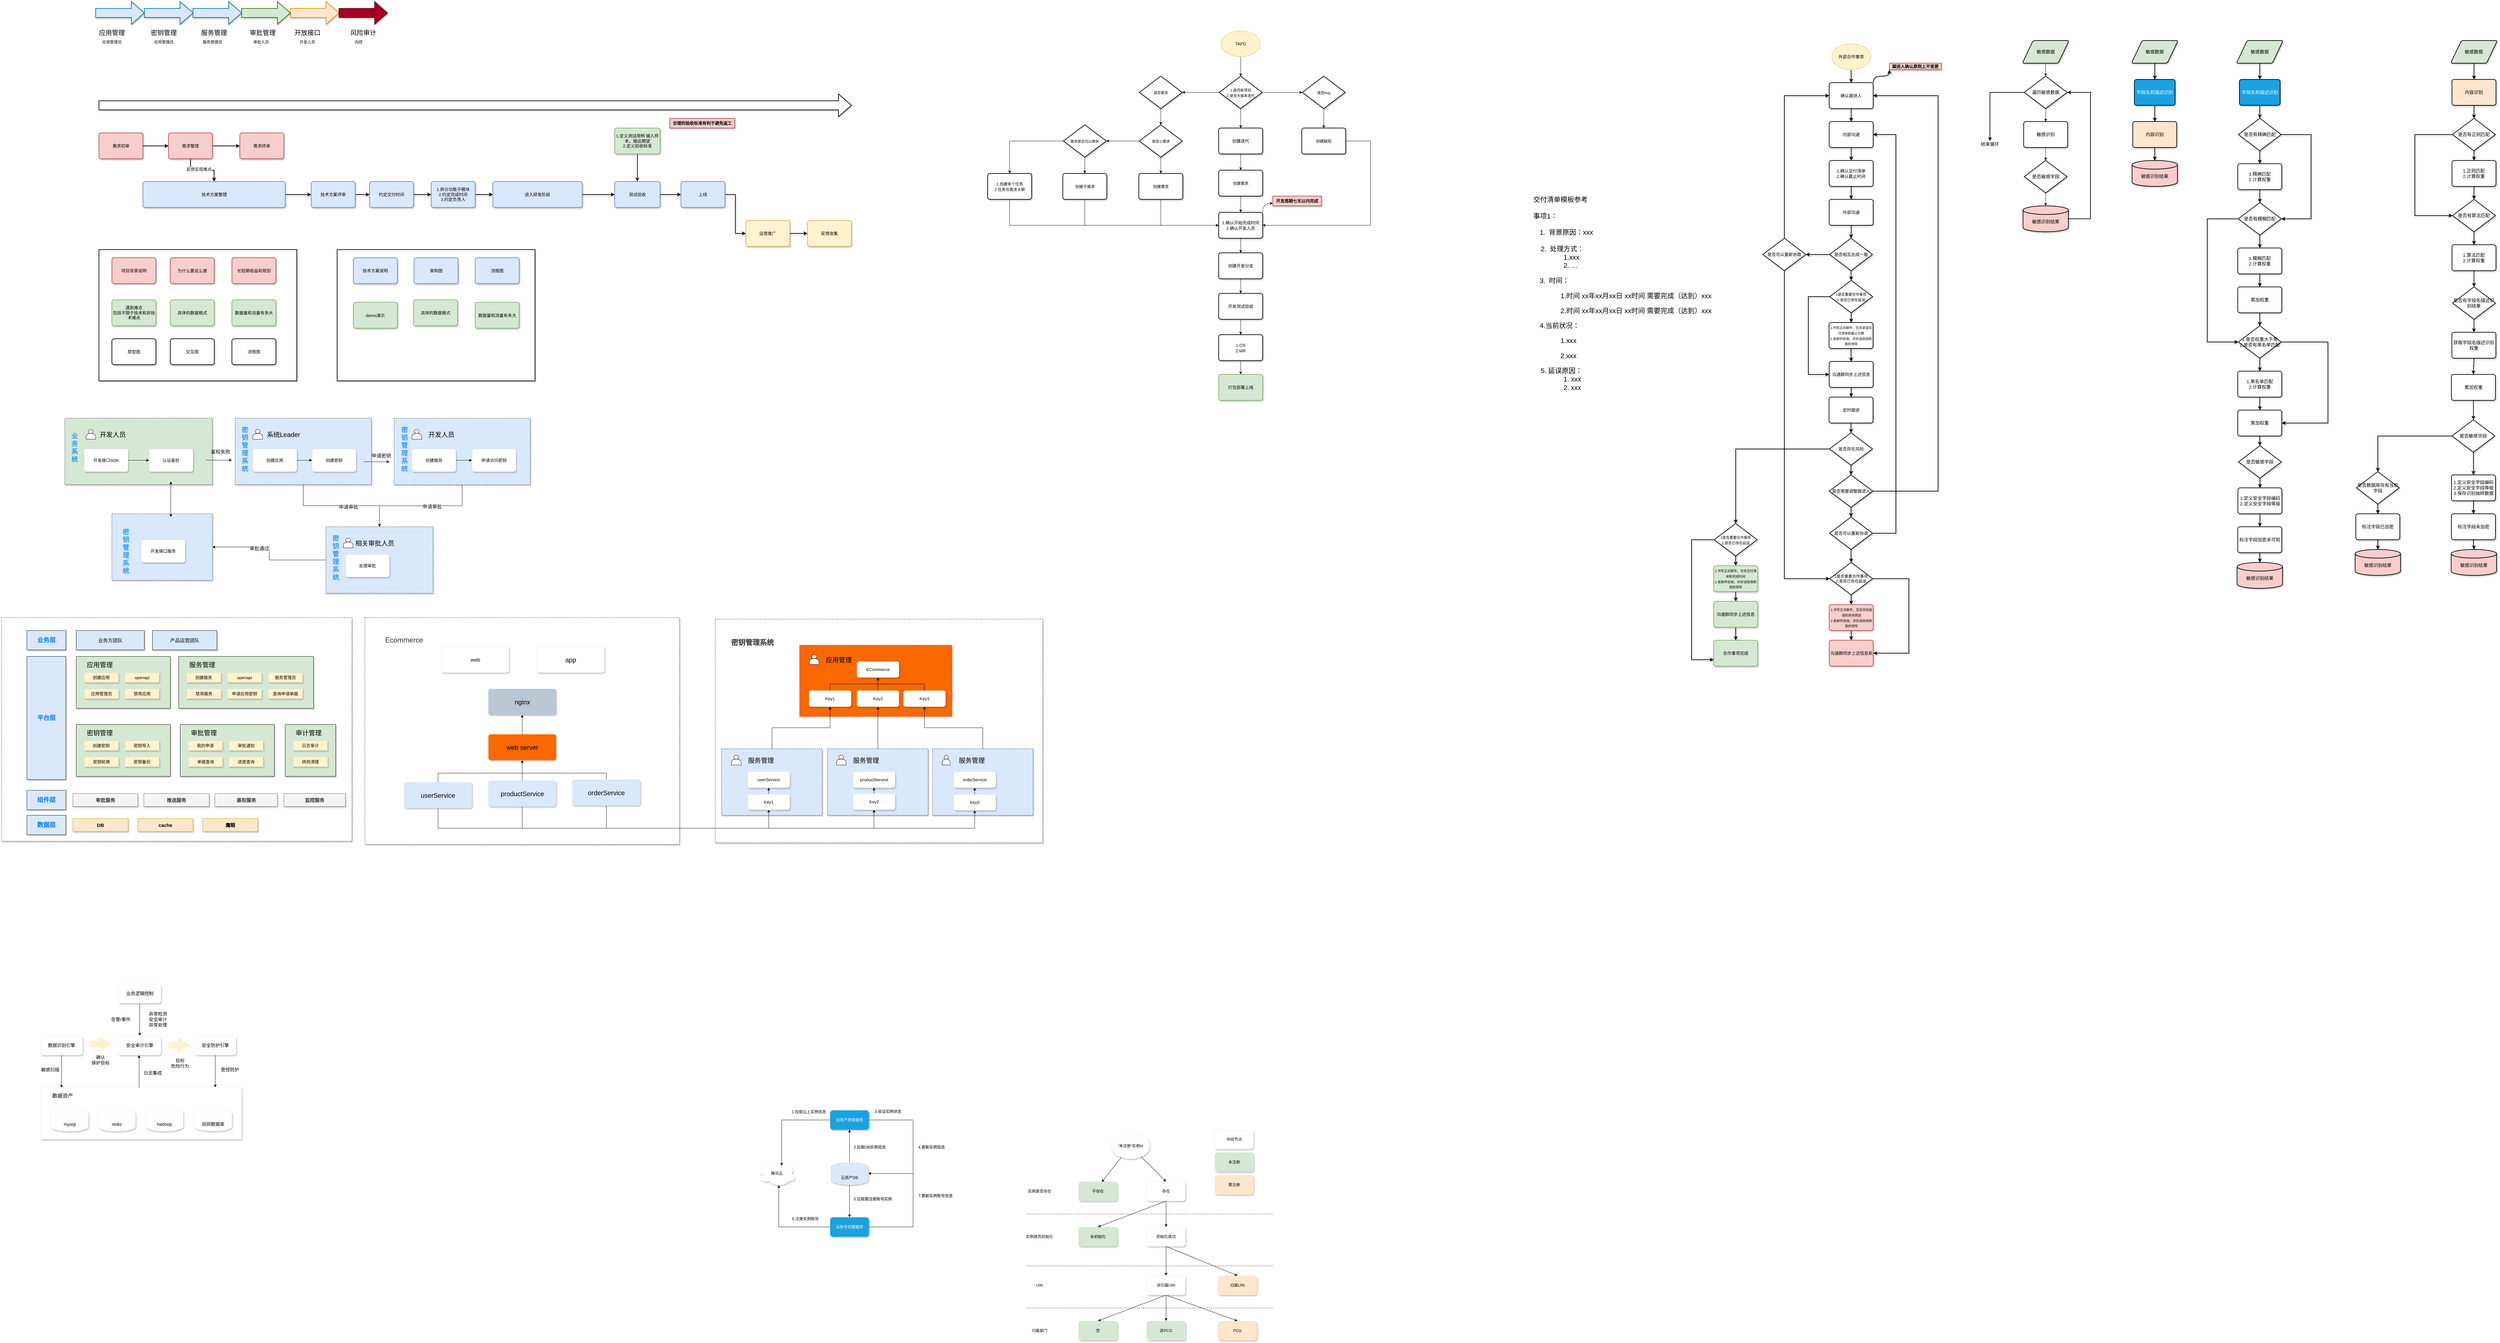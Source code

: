 <mxfile version="17.5.0" type="github">
  <diagram id="_NVqnbQQ9h0dMKhQ7ydW" name="Page-1">
    <mxGraphModel dx="7837" dy="642" grid="1" gridSize="10" guides="1" tooltips="1" connect="1" arrows="1" fold="1" page="1" pageScale="1" pageWidth="827" pageHeight="1169" math="0" shadow="0">
      <root>
        <mxCell id="0" />
        <mxCell id="1" parent="0" />
        <mxCell id="TWLzpkab2mWhmV8aygny-3" style="edgeStyle=orthogonalEdgeStyle;rounded=0;orthogonalLoop=1;jettySize=auto;html=1;entryX=0.5;entryY=0;entryDx=0;entryDy=0;sketch=0;shadow=1;strokeWidth=2;labelBorderColor=none;fontSize=14;" parent="1" source="TWLzpkab2mWhmV8aygny-4" target="TWLzpkab2mWhmV8aygny-6" edge="1">
          <mxGeometry relative="1" as="geometry" />
        </mxCell>
        <mxCell id="TWLzpkab2mWhmV8aygny-4" value="敏感数据" style="shape=parallelogram;html=1;strokeWidth=2;perimeter=parallelogramPerimeter;whiteSpace=wrap;rounded=1;arcSize=12;size=0.23;fillColor=#d5e8d4;sketch=0;shadow=1;labelBorderColor=none;fontSize=14;" parent="1" vertex="1">
          <mxGeometry x="166.25" y="610" width="143.75" height="70" as="geometry" />
        </mxCell>
        <mxCell id="TWLzpkab2mWhmV8aygny-5" style="edgeStyle=orthogonalEdgeStyle;rounded=0;orthogonalLoop=1;jettySize=auto;html=1;entryX=0.5;entryY=0;entryDx=0;entryDy=0;sketch=0;shadow=1;strokeWidth=2;labelBorderColor=none;fontSize=14;" parent="1" source="TWLzpkab2mWhmV8aygny-6" target="TWLzpkab2mWhmV8aygny-9" edge="1">
          <mxGeometry relative="1" as="geometry" />
        </mxCell>
        <mxCell id="TWLzpkab2mWhmV8aygny-6" value="字段名和描述识别" style="rounded=1;whiteSpace=wrap;html=1;absoluteArcSize=1;arcSize=14;strokeWidth=2;fillColor=#1ba1e2;fontColor=#ffffff;sketch=0;shadow=1;labelBorderColor=none;fontSize=14;" parent="1" vertex="1">
          <mxGeometry x="175.31" y="730" width="125.62" height="80" as="geometry" />
        </mxCell>
        <mxCell id="TWLzpkab2mWhmV8aygny-7" value="&lt;br&gt;敏感识别结果" style="strokeWidth=2;html=1;shape=mxgraph.flowchart.database;whiteSpace=wrap;fillColor=#f8cecc;sketch=0;shadow=1;labelBorderColor=none;fontSize=14;" parent="1" vertex="1">
          <mxGeometry x="168.12" y="980" width="140" height="80" as="geometry" />
        </mxCell>
        <mxCell id="TWLzpkab2mWhmV8aygny-8" style="edgeStyle=orthogonalEdgeStyle;rounded=0;orthogonalLoop=1;jettySize=auto;html=1;entryX=0.5;entryY=0;entryDx=0;entryDy=0;entryPerimeter=0;sketch=0;shadow=1;strokeWidth=2;labelBorderColor=none;fontSize=14;" parent="1" source="TWLzpkab2mWhmV8aygny-9" target="TWLzpkab2mWhmV8aygny-7" edge="1">
          <mxGeometry relative="1" as="geometry" />
        </mxCell>
        <mxCell id="TWLzpkab2mWhmV8aygny-9" value="内容识别" style="rounded=1;whiteSpace=wrap;html=1;absoluteArcSize=1;arcSize=14;strokeWidth=2;fillColor=#ffe6cc;sketch=0;shadow=1;labelBorderColor=none;fontSize=14;" parent="1" vertex="1">
          <mxGeometry x="170.31" y="860" width="135.62" height="80" as="geometry" />
        </mxCell>
        <mxCell id="TWLzpkab2mWhmV8aygny-10" style="edgeStyle=orthogonalEdgeStyle;rounded=0;orthogonalLoop=1;jettySize=auto;html=1;entryX=0.5;entryY=0;entryDx=0;entryDy=0;sketch=0;shadow=1;strokeWidth=2;labelBorderColor=none;fontSize=14;" parent="1" source="TWLzpkab2mWhmV8aygny-11" target="TWLzpkab2mWhmV8aygny-13" edge="1">
          <mxGeometry relative="1" as="geometry" />
        </mxCell>
        <mxCell id="TWLzpkab2mWhmV8aygny-11" value="敏感数据" style="shape=parallelogram;html=1;strokeWidth=2;perimeter=parallelogramPerimeter;whiteSpace=wrap;rounded=1;arcSize=12;size=0.23;fillColor=#d5e8d4;sketch=0;shadow=1;labelBorderColor=none;fontSize=14;" parent="1" vertex="1">
          <mxGeometry x="1150.41" y="610" width="143.75" height="70" as="geometry" />
        </mxCell>
        <mxCell id="TWLzpkab2mWhmV8aygny-12" style="edgeStyle=orthogonalEdgeStyle;rounded=0;orthogonalLoop=1;jettySize=auto;html=1;entryX=0.5;entryY=0;entryDx=0;entryDy=0;entryPerimeter=0;sketch=0;shadow=1;strokeWidth=2;labelBorderColor=none;fontSize=14;" parent="1" source="TWLzpkab2mWhmV8aygny-13" target="TWLzpkab2mWhmV8aygny-16" edge="1">
          <mxGeometry relative="1" as="geometry" />
        </mxCell>
        <mxCell id="TWLzpkab2mWhmV8aygny-13" value="内容识别" style="rounded=1;whiteSpace=wrap;html=1;absoluteArcSize=1;arcSize=14;strokeWidth=2;fillColor=#ffe6cc;sketch=0;shadow=1;labelBorderColor=none;fontSize=14;" parent="1" vertex="1">
          <mxGeometry x="1154.47" y="730" width="135.62" height="80" as="geometry" />
        </mxCell>
        <mxCell id="TWLzpkab2mWhmV8aygny-14" value="" style="edgeStyle=orthogonalEdgeStyle;rounded=0;orthogonalLoop=1;jettySize=auto;html=1;sketch=0;shadow=1;strokeWidth=2;labelBorderColor=none;fontSize=14;" parent="1" source="TWLzpkab2mWhmV8aygny-16" target="TWLzpkab2mWhmV8aygny-18" edge="1">
          <mxGeometry relative="1" as="geometry" />
        </mxCell>
        <mxCell id="TWLzpkab2mWhmV8aygny-15" style="edgeStyle=orthogonalEdgeStyle;rounded=0;orthogonalLoop=1;jettySize=auto;html=1;exitX=0;exitY=0.5;exitDx=0;exitDy=0;exitPerimeter=0;entryX=0;entryY=0.5;entryDx=0;entryDy=0;entryPerimeter=0;sketch=0;shadow=1;strokeWidth=2;labelBorderColor=none;fontSize=14;" parent="1" source="TWLzpkab2mWhmV8aygny-16" target="TWLzpkab2mWhmV8aygny-22" edge="1">
          <mxGeometry relative="1" as="geometry">
            <Array as="points">
              <mxPoint x="1040" y="900" />
              <mxPoint x="1040" y="1150" />
            </Array>
          </mxGeometry>
        </mxCell>
        <mxCell id="TWLzpkab2mWhmV8aygny-16" value="是否有正则匹配" style="strokeWidth=2;html=1;shape=mxgraph.flowchart.decision;whiteSpace=wrap;sketch=0;shadow=1;labelBorderColor=none;fontSize=14;" parent="1" vertex="1">
          <mxGeometry x="1156.19" y="850" width="132.18" height="100" as="geometry" />
        </mxCell>
        <mxCell id="TWLzpkab2mWhmV8aygny-17" style="edgeStyle=orthogonalEdgeStyle;rounded=0;orthogonalLoop=1;jettySize=auto;html=1;entryX=0.5;entryY=0;entryDx=0;entryDy=0;entryPerimeter=0;sketch=0;shadow=1;strokeWidth=2;labelBorderColor=none;fontSize=14;" parent="1" source="TWLzpkab2mWhmV8aygny-18" target="TWLzpkab2mWhmV8aygny-22" edge="1">
          <mxGeometry relative="1" as="geometry" />
        </mxCell>
        <mxCell id="TWLzpkab2mWhmV8aygny-18" value="1.正则匹配&lt;br style=&quot;font-size: 14px;&quot;&gt;2.计算权重" style="rounded=1;whiteSpace=wrap;html=1;absoluteArcSize=1;arcSize=14;strokeWidth=2;sketch=0;shadow=1;labelBorderColor=none;fontSize=14;" parent="1" vertex="1">
          <mxGeometry x="1154.48" y="980" width="135.62" height="80" as="geometry" />
        </mxCell>
        <mxCell id="TWLzpkab2mWhmV8aygny-19" style="edgeStyle=orthogonalEdgeStyle;rounded=0;orthogonalLoop=1;jettySize=auto;html=1;entryX=0.5;entryY=0;entryDx=0;entryDy=0;entryPerimeter=0;strokeWidth=2;" parent="1" source="TWLzpkab2mWhmV8aygny-20" target="TWLzpkab2mWhmV8aygny-69" edge="1">
          <mxGeometry relative="1" as="geometry" />
        </mxCell>
        <mxCell id="TWLzpkab2mWhmV8aygny-20" value="1.算法匹配&lt;br style=&quot;font-size: 14px;&quot;&gt;2.计算权重" style="rounded=1;whiteSpace=wrap;html=1;absoluteArcSize=1;arcSize=14;strokeWidth=2;sketch=0;shadow=1;labelBorderColor=none;fontSize=14;" parent="1" vertex="1">
          <mxGeometry x="1154.47" y="1240" width="135.62" height="80" as="geometry" />
        </mxCell>
        <mxCell id="TWLzpkab2mWhmV8aygny-21" style="edgeStyle=orthogonalEdgeStyle;rounded=0;orthogonalLoop=1;jettySize=auto;html=1;entryX=0.5;entryY=0;entryDx=0;entryDy=0;sketch=0;shadow=1;strokeWidth=2;labelBorderColor=none;fontSize=14;" parent="1" source="TWLzpkab2mWhmV8aygny-22" target="TWLzpkab2mWhmV8aygny-20" edge="1">
          <mxGeometry relative="1" as="geometry" />
        </mxCell>
        <mxCell id="TWLzpkab2mWhmV8aygny-22" value="是否有算法匹配" style="strokeWidth=2;html=1;shape=mxgraph.flowchart.decision;whiteSpace=wrap;sketch=0;shadow=1;labelBorderColor=none;fontSize=14;" parent="1" vertex="1">
          <mxGeometry x="1156.19" y="1100" width="132.18" height="100" as="geometry" />
        </mxCell>
        <mxCell id="TWLzpkab2mWhmV8aygny-23" style="edgeStyle=orthogonalEdgeStyle;rounded=0;orthogonalLoop=1;jettySize=auto;html=1;entryX=0.5;entryY=0;entryDx=0;entryDy=0;entryPerimeter=0;strokeWidth=2;" parent="1" source="TWLzpkab2mWhmV8aygny-24" target="TWLzpkab2mWhmV8aygny-27" edge="1">
          <mxGeometry relative="1" as="geometry" />
        </mxCell>
        <mxCell id="TWLzpkab2mWhmV8aygny-24" value="累加权重" style="rounded=1;whiteSpace=wrap;html=1;absoluteArcSize=1;arcSize=14;strokeWidth=2;sketch=0;shadow=1;labelBorderColor=none;fontSize=14;" parent="1" vertex="1">
          <mxGeometry x="1152.75" y="1640" width="135.62" height="80" as="geometry" />
        </mxCell>
        <mxCell id="TWLzpkab2mWhmV8aygny-25" style="edgeStyle=orthogonalEdgeStyle;rounded=0;orthogonalLoop=1;jettySize=auto;html=1;entryX=0.5;entryY=0;entryDx=0;entryDy=0;entryPerimeter=0;sketch=0;shadow=1;strokeWidth=2;labelBorderColor=none;fontSize=14;" parent="1" source="TWLzpkab2mWhmV8aygny-27" target="TWLzpkab2mWhmV8aygny-29" edge="1">
          <mxGeometry relative="1" as="geometry" />
        </mxCell>
        <mxCell id="TWLzpkab2mWhmV8aygny-26" style="edgeStyle=orthogonalEdgeStyle;rounded=0;orthogonalLoop=1;jettySize=auto;html=1;entryX=0.5;entryY=0;entryDx=0;entryDy=0;sketch=0;shadow=1;strokeWidth=2;labelBorderColor=none;fontSize=14;" parent="1" source="TWLzpkab2mWhmV8aygny-27" target="TWLzpkab2mWhmV8aygny-64" edge="1">
          <mxGeometry relative="1" as="geometry" />
        </mxCell>
        <mxCell id="TWLzpkab2mWhmV8aygny-27" value="是否敏感字段" style="strokeWidth=2;html=1;shape=mxgraph.flowchart.decision;whiteSpace=wrap;sketch=0;shadow=1;labelBorderColor=none;fontSize=14;" parent="1" vertex="1">
          <mxGeometry x="1154.48" y="1780" width="132.18" height="100" as="geometry" />
        </mxCell>
        <mxCell id="TWLzpkab2mWhmV8aygny-28" style="edgeStyle=orthogonalEdgeStyle;rounded=0;orthogonalLoop=1;jettySize=auto;html=1;entryX=0.5;entryY=0;entryDx=0;entryDy=0;sketch=0;shadow=1;strokeWidth=2;labelBorderColor=none;fontSize=14;" parent="1" source="TWLzpkab2mWhmV8aygny-29" target="TWLzpkab2mWhmV8aygny-31" edge="1">
          <mxGeometry relative="1" as="geometry" />
        </mxCell>
        <mxCell id="TWLzpkab2mWhmV8aygny-29" value="是否数据库存有当前字段" style="strokeWidth=2;html=1;shape=mxgraph.flowchart.decision;whiteSpace=wrap;sketch=0;shadow=1;labelBorderColor=none;fontSize=14;" parent="1" vertex="1">
          <mxGeometry x="859.7" y="1940" width="132.18" height="100" as="geometry" />
        </mxCell>
        <mxCell id="TWLzpkab2mWhmV8aygny-30" style="edgeStyle=orthogonalEdgeStyle;rounded=0;orthogonalLoop=1;jettySize=auto;html=1;entryX=0.5;entryY=0;entryDx=0;entryDy=0;entryPerimeter=0;sketch=0;shadow=1;strokeWidth=2;labelBorderColor=none;fontSize=14;" parent="1" source="TWLzpkab2mWhmV8aygny-31" target="TWLzpkab2mWhmV8aygny-32" edge="1">
          <mxGeometry relative="1" as="geometry" />
        </mxCell>
        <mxCell id="TWLzpkab2mWhmV8aygny-31" value="标注字段已加密" style="rounded=1;whiteSpace=wrap;html=1;absoluteArcSize=1;arcSize=14;strokeWidth=2;sketch=0;shadow=1;labelBorderColor=none;fontSize=14;" parent="1" vertex="1">
          <mxGeometry x="857.98" y="2070" width="135.62" height="80" as="geometry" />
        </mxCell>
        <mxCell id="TWLzpkab2mWhmV8aygny-32" value="&lt;br&gt;敏感识别结果" style="strokeWidth=2;html=1;shape=mxgraph.flowchart.database;whiteSpace=wrap;fillColor=#f8cecc;sketch=0;shadow=1;labelBorderColor=none;fontSize=14;" parent="1" vertex="1">
          <mxGeometry x="855.79" y="2180" width="140" height="80" as="geometry" />
        </mxCell>
        <mxCell id="TWLzpkab2mWhmV8aygny-33" style="edgeStyle=orthogonalEdgeStyle;rounded=0;orthogonalLoop=1;jettySize=auto;html=1;entryX=0.5;entryY=0;entryDx=0;entryDy=0;sketch=0;shadow=1;strokeWidth=2;labelBorderColor=none;fontSize=14;" parent="1" source="TWLzpkab2mWhmV8aygny-34" target="TWLzpkab2mWhmV8aygny-36" edge="1">
          <mxGeometry relative="1" as="geometry" />
        </mxCell>
        <mxCell id="TWLzpkab2mWhmV8aygny-34" value="敏感数据" style="shape=parallelogram;html=1;strokeWidth=2;perimeter=parallelogramPerimeter;whiteSpace=wrap;rounded=1;arcSize=12;size=0.23;fillColor=#d5e8d4;sketch=0;shadow=1;labelBorderColor=none;fontSize=14;" parent="1" vertex="1">
          <mxGeometry x="490" y="610" width="143.75" height="70" as="geometry" />
        </mxCell>
        <mxCell id="TWLzpkab2mWhmV8aygny-35" style="edgeStyle=orthogonalEdgeStyle;rounded=0;orthogonalLoop=1;jettySize=auto;html=1;entryX=0.5;entryY=0;entryDx=0;entryDy=0;entryPerimeter=0;sketch=0;shadow=1;strokeWidth=2;labelBorderColor=none;fontSize=14;" parent="1" source="TWLzpkab2mWhmV8aygny-36" target="TWLzpkab2mWhmV8aygny-39" edge="1">
          <mxGeometry relative="1" as="geometry" />
        </mxCell>
        <mxCell id="TWLzpkab2mWhmV8aygny-36" value="字段名和描述识别" style="rounded=1;whiteSpace=wrap;html=1;absoluteArcSize=1;arcSize=14;strokeWidth=2;fillColor=#1ba1e2;fontColor=#ffffff;sketch=0;shadow=1;labelBorderColor=none;fontSize=14;" parent="1" vertex="1">
          <mxGeometry x="499.06" y="730" width="125.62" height="80" as="geometry" />
        </mxCell>
        <mxCell id="TWLzpkab2mWhmV8aygny-37" style="edgeStyle=orthogonalEdgeStyle;rounded=0;orthogonalLoop=1;jettySize=auto;html=1;entryX=0.5;entryY=0;entryDx=0;entryDy=0;sketch=0;shadow=1;strokeWidth=2;labelBorderColor=none;fontSize=14;" parent="1" source="TWLzpkab2mWhmV8aygny-39" target="TWLzpkab2mWhmV8aygny-41" edge="1">
          <mxGeometry relative="1" as="geometry" />
        </mxCell>
        <mxCell id="TWLzpkab2mWhmV8aygny-38" style="edgeStyle=orthogonalEdgeStyle;rounded=0;orthogonalLoop=1;jettySize=auto;html=1;entryX=1;entryY=0.5;entryDx=0;entryDy=0;entryPerimeter=0;sketch=0;shadow=1;strokeWidth=2;labelBorderColor=none;fontSize=14;" parent="1" source="TWLzpkab2mWhmV8aygny-39" target="TWLzpkab2mWhmV8aygny-44" edge="1">
          <mxGeometry relative="1" as="geometry">
            <Array as="points">
              <mxPoint x="720" y="900.0" />
              <mxPoint x="720" y="1160" />
            </Array>
          </mxGeometry>
        </mxCell>
        <mxCell id="TWLzpkab2mWhmV8aygny-39" value="是否有精确匹配" style="strokeWidth=2;html=1;shape=mxgraph.flowchart.decision;whiteSpace=wrap;sketch=0;shadow=1;labelBorderColor=none;fontSize=14;" parent="1" vertex="1">
          <mxGeometry x="495.78" y="850" width="132.18" height="100" as="geometry" />
        </mxCell>
        <mxCell id="TWLzpkab2mWhmV8aygny-40" style="edgeStyle=orthogonalEdgeStyle;rounded=0;orthogonalLoop=1;jettySize=auto;html=1;entryX=0.5;entryY=0;entryDx=0;entryDy=0;entryPerimeter=0;sketch=0;shadow=1;strokeWidth=2;labelBorderColor=none;fontSize=14;" parent="1" source="TWLzpkab2mWhmV8aygny-41" target="TWLzpkab2mWhmV8aygny-44" edge="1">
          <mxGeometry relative="1" as="geometry">
            <mxPoint x="561.88" y="1130.0" as="targetPoint" />
          </mxGeometry>
        </mxCell>
        <mxCell id="TWLzpkab2mWhmV8aygny-41" value="1.精确匹配&lt;br style=&quot;font-size: 14px;&quot;&gt;2.计算权重" style="rounded=1;whiteSpace=wrap;html=1;absoluteArcSize=1;arcSize=14;strokeWidth=2;sketch=0;shadow=1;labelBorderColor=none;fontSize=14;" parent="1" vertex="1">
          <mxGeometry x="494.07" y="990" width="135.62" height="80" as="geometry" />
        </mxCell>
        <mxCell id="TWLzpkab2mWhmV8aygny-42" style="edgeStyle=orthogonalEdgeStyle;rounded=0;orthogonalLoop=1;jettySize=auto;html=1;entryX=0.5;entryY=0;entryDx=0;entryDy=0;sketch=0;shadow=1;strokeWidth=2;labelBorderColor=none;fontSize=14;" parent="1" source="TWLzpkab2mWhmV8aygny-44" target="TWLzpkab2mWhmV8aygny-46" edge="1">
          <mxGeometry relative="1" as="geometry" />
        </mxCell>
        <mxCell id="TWLzpkab2mWhmV8aygny-43" style="edgeStyle=orthogonalEdgeStyle;rounded=0;orthogonalLoop=1;jettySize=auto;html=1;entryX=0;entryY=0.5;entryDx=0;entryDy=0;entryPerimeter=0;sketch=0;shadow=1;strokeWidth=2;labelBorderColor=none;fontSize=14;" parent="1" source="TWLzpkab2mWhmV8aygny-44" target="TWLzpkab2mWhmV8aygny-49" edge="1">
          <mxGeometry relative="1" as="geometry">
            <Array as="points">
              <mxPoint x="400" y="1160" />
              <mxPoint x="400" y="1540" />
            </Array>
          </mxGeometry>
        </mxCell>
        <mxCell id="TWLzpkab2mWhmV8aygny-44" value="是否有模糊匹配" style="strokeWidth=2;html=1;shape=mxgraph.flowchart.decision;whiteSpace=wrap;sketch=0;shadow=1;labelBorderColor=none;fontSize=14;" parent="1" vertex="1">
          <mxGeometry x="495.79" y="1110" width="132.18" height="100" as="geometry" />
        </mxCell>
        <mxCell id="TWLzpkab2mWhmV8aygny-45" style="edgeStyle=orthogonalEdgeStyle;rounded=0;orthogonalLoop=1;jettySize=auto;html=1;entryX=0.5;entryY=0;entryDx=0;entryDy=0;sketch=0;shadow=1;strokeWidth=2;labelBorderColor=none;fontSize=14;" parent="1" source="TWLzpkab2mWhmV8aygny-46" target="TWLzpkab2mWhmV8aygny-53" edge="1">
          <mxGeometry relative="1" as="geometry">
            <mxPoint x="561.87" y="1540" as="targetPoint" />
          </mxGeometry>
        </mxCell>
        <mxCell id="TWLzpkab2mWhmV8aygny-46" value="1.模糊匹配&lt;br style=&quot;font-size: 14px;&quot;&gt;2.计算权重" style="rounded=1;whiteSpace=wrap;html=1;absoluteArcSize=1;arcSize=14;strokeWidth=2;sketch=0;shadow=1;labelBorderColor=none;fontSize=14;" parent="1" vertex="1">
          <mxGeometry x="494.05" y="1250" width="135.62" height="80" as="geometry" />
        </mxCell>
        <mxCell id="TWLzpkab2mWhmV8aygny-47" style="edgeStyle=orthogonalEdgeStyle;rounded=0;orthogonalLoop=1;jettySize=auto;html=1;entryX=0.5;entryY=0;entryDx=0;entryDy=0;sketch=0;shadow=1;strokeWidth=2;labelBorderColor=none;fontSize=14;" parent="1" source="TWLzpkab2mWhmV8aygny-49" target="TWLzpkab2mWhmV8aygny-51" edge="1">
          <mxGeometry relative="1" as="geometry" />
        </mxCell>
        <mxCell id="TWLzpkab2mWhmV8aygny-48" style="edgeStyle=orthogonalEdgeStyle;rounded=0;orthogonalLoop=1;jettySize=auto;html=1;entryX=1;entryY=0.5;entryDx=0;entryDy=0;sketch=0;shadow=1;strokeWidth=2;labelBorderColor=none;fontSize=14;" parent="1" source="TWLzpkab2mWhmV8aygny-49" target="TWLzpkab2mWhmV8aygny-55" edge="1">
          <mxGeometry relative="1" as="geometry">
            <Array as="points">
              <mxPoint x="772" y="1540" />
              <mxPoint x="772" y="1790" />
            </Array>
          </mxGeometry>
        </mxCell>
        <mxCell id="TWLzpkab2mWhmV8aygny-49" value="1.是否权重大于零&lt;br style=&quot;font-size: 14px;&quot;&gt;2.是否有黑名单匹配" style="strokeWidth=2;html=1;shape=mxgraph.flowchart.decision;whiteSpace=wrap;sketch=0;shadow=1;labelBorderColor=none;fontSize=14;" parent="1" vertex="1">
          <mxGeometry x="495.79" y="1490" width="132.18" height="100" as="geometry" />
        </mxCell>
        <mxCell id="TWLzpkab2mWhmV8aygny-50" style="edgeStyle=orthogonalEdgeStyle;rounded=0;orthogonalLoop=1;jettySize=auto;html=1;entryX=0.5;entryY=0;entryDx=0;entryDy=0;sketch=0;shadow=1;strokeWidth=2;labelBorderColor=none;fontSize=14;" parent="1" source="TWLzpkab2mWhmV8aygny-51" target="TWLzpkab2mWhmV8aygny-55" edge="1">
          <mxGeometry relative="1" as="geometry">
            <mxPoint x="564.07" y="1770" as="targetPoint" />
          </mxGeometry>
        </mxCell>
        <mxCell id="TWLzpkab2mWhmV8aygny-51" value="1.黑名单匹配&lt;br style=&quot;font-size: 14px;&quot;&gt;2.计算权重" style="rounded=1;whiteSpace=wrap;html=1;absoluteArcSize=1;arcSize=14;strokeWidth=2;sketch=0;shadow=1;labelBorderColor=none;fontSize=14;" parent="1" vertex="1">
          <mxGeometry x="494.05" y="1630" width="135.62" height="80" as="geometry" />
        </mxCell>
        <mxCell id="TWLzpkab2mWhmV8aygny-52" style="edgeStyle=orthogonalEdgeStyle;rounded=0;orthogonalLoop=1;jettySize=auto;html=1;entryX=0.5;entryY=0;entryDx=0;entryDy=0;entryPerimeter=0;sketch=0;shadow=1;strokeWidth=2;labelBorderColor=none;fontSize=14;" parent="1" source="TWLzpkab2mWhmV8aygny-53" target="TWLzpkab2mWhmV8aygny-49" edge="1">
          <mxGeometry relative="1" as="geometry" />
        </mxCell>
        <mxCell id="TWLzpkab2mWhmV8aygny-53" value="累加权重" style="rounded=1;whiteSpace=wrap;html=1;absoluteArcSize=1;arcSize=14;strokeWidth=2;sketch=0;shadow=1;labelBorderColor=none;fontSize=14;" parent="1" vertex="1">
          <mxGeometry x="494.05" y="1370" width="135.62" height="80" as="geometry" />
        </mxCell>
        <mxCell id="TWLzpkab2mWhmV8aygny-54" style="edgeStyle=orthogonalEdgeStyle;rounded=0;orthogonalLoop=1;jettySize=auto;html=1;entryX=0.5;entryY=0;entryDx=0;entryDy=0;entryPerimeter=0;sketch=0;shadow=1;strokeWidth=2;labelBorderColor=none;fontSize=14;" parent="1" source="TWLzpkab2mWhmV8aygny-55" target="TWLzpkab2mWhmV8aygny-57" edge="1">
          <mxGeometry relative="1" as="geometry" />
        </mxCell>
        <mxCell id="TWLzpkab2mWhmV8aygny-55" value="累加权重" style="rounded=1;whiteSpace=wrap;html=1;absoluteArcSize=1;arcSize=14;strokeWidth=2;sketch=0;shadow=1;labelBorderColor=none;fontSize=14;" parent="1" vertex="1">
          <mxGeometry x="494.05" y="1750" width="135.62" height="80" as="geometry" />
        </mxCell>
        <mxCell id="TWLzpkab2mWhmV8aygny-56" style="edgeStyle=orthogonalEdgeStyle;rounded=0;orthogonalLoop=1;jettySize=auto;html=1;entryX=0.5;entryY=0;entryDx=0;entryDy=0;sketch=0;shadow=1;strokeWidth=2;labelBorderColor=none;fontSize=14;" parent="1" source="TWLzpkab2mWhmV8aygny-57" target="TWLzpkab2mWhmV8aygny-59" edge="1">
          <mxGeometry relative="1" as="geometry" />
        </mxCell>
        <mxCell id="TWLzpkab2mWhmV8aygny-57" value="是否敏感字段" style="strokeWidth=2;html=1;shape=mxgraph.flowchart.decision;whiteSpace=wrap;sketch=0;shadow=1;labelBorderColor=none;fontSize=14;" parent="1" vertex="1">
          <mxGeometry x="496.25" y="1860" width="132.18" height="100" as="geometry" />
        </mxCell>
        <mxCell id="TWLzpkab2mWhmV8aygny-58" style="edgeStyle=orthogonalEdgeStyle;rounded=0;orthogonalLoop=1;jettySize=auto;html=1;entryX=0.5;entryY=0;entryDx=0;entryDy=0;sketch=0;shadow=1;strokeWidth=2;labelBorderColor=none;fontSize=14;" parent="1" source="TWLzpkab2mWhmV8aygny-59" target="TWLzpkab2mWhmV8aygny-61" edge="1">
          <mxGeometry relative="1" as="geometry">
            <mxPoint x="564.05" y="2130" as="targetPoint" />
          </mxGeometry>
        </mxCell>
        <mxCell id="TWLzpkab2mWhmV8aygny-59" value="1.定义安全字段编码&lt;br style=&quot;font-size: 14px;&quot;&gt;2.定义安全字段等级" style="rounded=1;whiteSpace=wrap;html=1;absoluteArcSize=1;arcSize=14;strokeWidth=2;sketch=0;shadow=1;labelBorderColor=none;fontSize=14;" parent="1" vertex="1">
          <mxGeometry x="494.53" y="1990" width="135.62" height="80" as="geometry" />
        </mxCell>
        <mxCell id="TWLzpkab2mWhmV8aygny-60" style="edgeStyle=orthogonalEdgeStyle;rounded=0;orthogonalLoop=1;jettySize=auto;html=1;entryX=0.5;entryY=0;entryDx=0;entryDy=0;entryPerimeter=0;sketch=0;shadow=1;strokeWidth=2;labelBorderColor=none;fontSize=14;" parent="1" source="TWLzpkab2mWhmV8aygny-61" target="TWLzpkab2mWhmV8aygny-62" edge="1">
          <mxGeometry relative="1" as="geometry" />
        </mxCell>
        <mxCell id="TWLzpkab2mWhmV8aygny-61" value="标注字段加密未可知" style="rounded=1;whiteSpace=wrap;html=1;absoluteArcSize=1;arcSize=14;strokeWidth=2;sketch=0;shadow=1;labelBorderColor=none;fontSize=14;" parent="1" vertex="1">
          <mxGeometry x="494.07" y="2110" width="135.62" height="80" as="geometry" />
        </mxCell>
        <mxCell id="TWLzpkab2mWhmV8aygny-62" value="&lt;br&gt;敏感识别结果" style="strokeWidth=2;html=1;shape=mxgraph.flowchart.database;whiteSpace=wrap;fillColor=#f8cecc;sketch=0;shadow=1;labelBorderColor=none;fontSize=14;" parent="1" vertex="1">
          <mxGeometry x="491.88" y="2220" width="140" height="80" as="geometry" />
        </mxCell>
        <mxCell id="TWLzpkab2mWhmV8aygny-63" style="edgeStyle=orthogonalEdgeStyle;rounded=0;orthogonalLoop=1;jettySize=auto;html=1;entryX=0.5;entryY=0;entryDx=0;entryDy=0;sketch=0;shadow=1;strokeWidth=2;labelBorderColor=none;fontSize=14;" parent="1" source="TWLzpkab2mWhmV8aygny-64" target="TWLzpkab2mWhmV8aygny-66" edge="1">
          <mxGeometry relative="1" as="geometry">
            <mxPoint x="1226.33" y="2090" as="targetPoint" />
          </mxGeometry>
        </mxCell>
        <mxCell id="TWLzpkab2mWhmV8aygny-64" value="1.定义安全字段编码&lt;br style=&quot;font-size: 14px;&quot;&gt;2.定义安全字段等级&lt;br style=&quot;font-size: 14px;&quot;&gt;3.保存识别抽样数据" style="rounded=1;whiteSpace=wrap;html=1;absoluteArcSize=1;arcSize=14;strokeWidth=2;sketch=0;shadow=1;labelBorderColor=none;fontSize=14;" parent="1" vertex="1">
          <mxGeometry x="1152.91" y="1950" width="135.62" height="80" as="geometry" />
        </mxCell>
        <mxCell id="TWLzpkab2mWhmV8aygny-65" style="edgeStyle=orthogonalEdgeStyle;rounded=0;orthogonalLoop=1;jettySize=auto;html=1;entryX=0.5;entryY=0;entryDx=0;entryDy=0;entryPerimeter=0;sketch=0;shadow=1;strokeWidth=2;labelBorderColor=none;fontSize=14;" parent="1" source="TWLzpkab2mWhmV8aygny-66" target="TWLzpkab2mWhmV8aygny-67" edge="1">
          <mxGeometry relative="1" as="geometry" />
        </mxCell>
        <mxCell id="TWLzpkab2mWhmV8aygny-66" value="标注字段未加密" style="rounded=1;whiteSpace=wrap;html=1;absoluteArcSize=1;arcSize=14;strokeWidth=2;sketch=0;shadow=1;labelBorderColor=none;fontSize=14;" parent="1" vertex="1">
          <mxGeometry x="1152.75" y="2070" width="135.62" height="80" as="geometry" />
        </mxCell>
        <mxCell id="TWLzpkab2mWhmV8aygny-67" value="&lt;br&gt;敏感识别结果" style="strokeWidth=2;html=1;shape=mxgraph.flowchart.database;whiteSpace=wrap;fillColor=#f8cecc;sketch=0;shadow=1;labelBorderColor=none;fontSize=14;" parent="1" vertex="1">
          <mxGeometry x="1151.97" y="2180" width="140" height="80" as="geometry" />
        </mxCell>
        <mxCell id="TWLzpkab2mWhmV8aygny-68" value="" style="edgeStyle=orthogonalEdgeStyle;rounded=0;orthogonalLoop=1;jettySize=auto;html=1;strokeWidth=2;" parent="1" source="TWLzpkab2mWhmV8aygny-69" target="TWLzpkab2mWhmV8aygny-71" edge="1">
          <mxGeometry relative="1" as="geometry" />
        </mxCell>
        <mxCell id="TWLzpkab2mWhmV8aygny-69" value="是否有字段名描述识别结果" style="strokeWidth=2;html=1;shape=mxgraph.flowchart.decision;whiteSpace=wrap;sketch=0;shadow=1;labelBorderColor=none;fontSize=14;" parent="1" vertex="1">
          <mxGeometry x="1156.35" y="1370" width="132.18" height="100" as="geometry" />
        </mxCell>
        <mxCell id="TWLzpkab2mWhmV8aygny-70" value="" style="edgeStyle=orthogonalEdgeStyle;rounded=0;orthogonalLoop=1;jettySize=auto;html=1;strokeWidth=2;" parent="1" source="TWLzpkab2mWhmV8aygny-71" target="TWLzpkab2mWhmV8aygny-24" edge="1">
          <mxGeometry relative="1" as="geometry" />
        </mxCell>
        <mxCell id="TWLzpkab2mWhmV8aygny-71" value="获取字段名描述识别权重" style="rounded=1;whiteSpace=wrap;html=1;absoluteArcSize=1;arcSize=14;strokeWidth=2;sketch=0;shadow=1;labelBorderColor=none;fontSize=14;" parent="1" vertex="1">
          <mxGeometry x="1154.16" y="1510" width="135.62" height="80" as="geometry" />
        </mxCell>
        <mxCell id="TWLzpkab2mWhmV8aygny-72" style="edgeStyle=orthogonalEdgeStyle;rounded=0;orthogonalLoop=1;jettySize=auto;html=1;entryX=0.5;entryY=0;entryDx=0;entryDy=0;entryPerimeter=0;" parent="1" source="TWLzpkab2mWhmV8aygny-73" target="TWLzpkab2mWhmV8aygny-82" edge="1">
          <mxGeometry relative="1" as="geometry">
            <mxPoint x="-98.13" y="730" as="targetPoint" />
          </mxGeometry>
        </mxCell>
        <mxCell id="TWLzpkab2mWhmV8aygny-73" value="敏感数据" style="shape=parallelogram;html=1;strokeWidth=2;perimeter=parallelogramPerimeter;whiteSpace=wrap;rounded=1;arcSize=12;size=0.23;fillColor=#d5e8d4;sketch=0;shadow=1;labelBorderColor=none;fontSize=14;" parent="1" vertex="1">
          <mxGeometry x="-170" y="610" width="143.75" height="70" as="geometry" />
        </mxCell>
        <mxCell id="TWLzpkab2mWhmV8aygny-74" style="edgeStyle=orthogonalEdgeStyle;rounded=0;orthogonalLoop=1;jettySize=auto;html=1;entryX=0.5;entryY=0;entryDx=0;entryDy=0;entryPerimeter=0;" parent="1" source="TWLzpkab2mWhmV8aygny-75" target="TWLzpkab2mWhmV8aygny-77" edge="1">
          <mxGeometry relative="1" as="geometry" />
        </mxCell>
        <mxCell id="TWLzpkab2mWhmV8aygny-75" value="敏感识别" style="rounded=1;whiteSpace=wrap;html=1;absoluteArcSize=1;arcSize=14;strokeWidth=2;sketch=0;shadow=1;labelBorderColor=none;fontSize=14;" parent="1" vertex="1">
          <mxGeometry x="-165.94" y="860" width="135.62" height="80" as="geometry" />
        </mxCell>
        <mxCell id="TWLzpkab2mWhmV8aygny-76" style="edgeStyle=orthogonalEdgeStyle;rounded=0;orthogonalLoop=1;jettySize=auto;html=1;entryX=0.5;entryY=0;entryDx=0;entryDy=0;entryPerimeter=0;" parent="1" source="TWLzpkab2mWhmV8aygny-77" target="TWLzpkab2mWhmV8aygny-79" edge="1">
          <mxGeometry relative="1" as="geometry" />
        </mxCell>
        <mxCell id="TWLzpkab2mWhmV8aygny-77" value="是否敏感字段" style="strokeWidth=2;html=1;shape=mxgraph.flowchart.decision;whiteSpace=wrap;sketch=0;shadow=1;labelBorderColor=none;fontSize=14;" parent="1" vertex="1">
          <mxGeometry x="-164.22" y="980" width="132.18" height="100" as="geometry" />
        </mxCell>
        <mxCell id="TWLzpkab2mWhmV8aygny-78" style="edgeStyle=orthogonalEdgeStyle;rounded=0;orthogonalLoop=1;jettySize=auto;html=1;entryX=1;entryY=0.5;entryDx=0;entryDy=0;entryPerimeter=0;strokeWidth=2;" parent="1" source="TWLzpkab2mWhmV8aygny-79" target="TWLzpkab2mWhmV8aygny-82" edge="1">
          <mxGeometry relative="1" as="geometry">
            <Array as="points">
              <mxPoint x="40" y="1160" />
              <mxPoint x="40" y="770" />
            </Array>
          </mxGeometry>
        </mxCell>
        <mxCell id="TWLzpkab2mWhmV8aygny-79" value="&lt;br&gt;敏感识别结果" style="strokeWidth=2;html=1;shape=mxgraph.flowchart.database;whiteSpace=wrap;fillColor=#f8cecc;sketch=0;shadow=1;labelBorderColor=none;fontSize=14;" parent="1" vertex="1">
          <mxGeometry x="-168.12" y="1120" width="140" height="80" as="geometry" />
        </mxCell>
        <mxCell id="TWLzpkab2mWhmV8aygny-80" style="edgeStyle=orthogonalEdgeStyle;rounded=0;orthogonalLoop=1;jettySize=auto;html=1;entryX=0.5;entryY=0;entryDx=0;entryDy=0;" parent="1" source="TWLzpkab2mWhmV8aygny-82" target="TWLzpkab2mWhmV8aygny-75" edge="1">
          <mxGeometry relative="1" as="geometry" />
        </mxCell>
        <mxCell id="TWLzpkab2mWhmV8aygny-81" style="edgeStyle=orthogonalEdgeStyle;rounded=0;orthogonalLoop=1;jettySize=auto;html=1;entryX=0.5;entryY=0;entryDx=0;entryDy=0;strokeWidth=2;" parent="1" source="TWLzpkab2mWhmV8aygny-82" target="TWLzpkab2mWhmV8aygny-83" edge="1">
          <mxGeometry relative="1" as="geometry">
            <mxPoint x="-260" y="920" as="targetPoint" />
          </mxGeometry>
        </mxCell>
        <mxCell id="TWLzpkab2mWhmV8aygny-82" value="遍历敏感数据" style="strokeWidth=2;html=1;shape=mxgraph.flowchart.decision;whiteSpace=wrap;sketch=0;shadow=1;labelBorderColor=none;fontSize=14;" parent="1" vertex="1">
          <mxGeometry x="-164.22" y="720" width="132.18" height="100" as="geometry" />
        </mxCell>
        <mxCell id="TWLzpkab2mWhmV8aygny-83" value="结束循环" style="text;html=1;strokeColor=none;fillColor=none;align=center;verticalAlign=middle;whiteSpace=wrap;rounded=0;strokeWidth=8;fontSize=14;" parent="1" vertex="1">
          <mxGeometry x="-300" y="920" width="60" height="20" as="geometry" />
        </mxCell>
        <mxCell id="TWLzpkab2mWhmV8aygny-104" style="edgeStyle=orthogonalEdgeStyle;rounded=0;orthogonalLoop=1;jettySize=auto;html=1;entryX=0.5;entryY=0;entryDx=0;entryDy=0;shadow=1;strokeWidth=2;" parent="1" target="TWLzpkab2mWhmV8aygny-88" edge="1">
          <mxGeometry relative="1" as="geometry">
            <mxPoint x="-698.4" y="700" as="sourcePoint" />
          </mxGeometry>
        </mxCell>
        <mxCell id="TWLzpkab2mWhmV8aygny-105" style="edgeStyle=orthogonalEdgeStyle;rounded=0;orthogonalLoop=1;jettySize=auto;html=1;shadow=1;strokeWidth=2;" parent="1" source="TWLzpkab2mWhmV8aygny-88" target="TWLzpkab2mWhmV8aygny-91" edge="1">
          <mxGeometry relative="1" as="geometry" />
        </mxCell>
        <mxCell id="TWLzpkab2mWhmV8aygny-150" style="edgeStyle=orthogonalEdgeStyle;orthogonalLoop=1;jettySize=auto;html=1;exitX=1;exitY=0;exitDx=0;exitDy=0;entryX=0;entryY=1;entryDx=0;entryDy=0;fontSize=16;curved=1;shadow=1;strokeWidth=2;" parent="1" source="TWLzpkab2mWhmV8aygny-88" target="TWLzpkab2mWhmV8aygny-148" edge="1">
          <mxGeometry relative="1" as="geometry" />
        </mxCell>
        <mxCell id="TWLzpkab2mWhmV8aygny-88" value="&lt;font style=&quot;font-size: 13px&quot;&gt;确认跟进人&lt;/font&gt;" style="rounded=1;whiteSpace=wrap;html=1;absoluteArcSize=1;arcSize=14;strokeWidth=2;sketch=0;shadow=1;labelBorderColor=none;fontSize=14;" parent="1" vertex="1">
          <mxGeometry x="-765.62" y="740" width="135.62" height="80" as="geometry" />
        </mxCell>
        <mxCell id="TWLzpkab2mWhmV8aygny-107" style="edgeStyle=orthogonalEdgeStyle;rounded=0;orthogonalLoop=1;jettySize=auto;html=1;entryX=0.5;entryY=0;entryDx=0;entryDy=0;shadow=1;strokeWidth=2;" parent="1" source="TWLzpkab2mWhmV8aygny-89" target="TWLzpkab2mWhmV8aygny-90" edge="1">
          <mxGeometry relative="1" as="geometry" />
        </mxCell>
        <mxCell id="TWLzpkab2mWhmV8aygny-89" value="&lt;font style=&quot;font-size: 13px&quot;&gt;1.确认交付清单&lt;br&gt;2.确认截止时间&lt;/font&gt;" style="rounded=1;whiteSpace=wrap;html=1;absoluteArcSize=1;arcSize=14;strokeWidth=2;sketch=0;shadow=1;labelBorderColor=none;fontSize=14;" parent="1" vertex="1">
          <mxGeometry x="-765.62" y="980" width="135.62" height="80" as="geometry" />
        </mxCell>
        <mxCell id="TWLzpkab2mWhmV8aygny-108" style="edgeStyle=orthogonalEdgeStyle;rounded=0;orthogonalLoop=1;jettySize=auto;html=1;entryX=0.5;entryY=0;entryDx=0;entryDy=0;entryPerimeter=0;shadow=1;strokeWidth=2;" parent="1" source="TWLzpkab2mWhmV8aygny-90" target="TWLzpkab2mWhmV8aygny-92" edge="1">
          <mxGeometry relative="1" as="geometry" />
        </mxCell>
        <mxCell id="TWLzpkab2mWhmV8aygny-90" value="&lt;font style=&quot;font-size: 13px&quot;&gt;外部沟通&lt;/font&gt;" style="rounded=1;whiteSpace=wrap;html=1;absoluteArcSize=1;arcSize=14;strokeWidth=2;sketch=0;shadow=1;labelBorderColor=none;fontSize=14;" parent="1" vertex="1">
          <mxGeometry x="-765.62" y="1100" width="135.62" height="80" as="geometry" />
        </mxCell>
        <mxCell id="TWLzpkab2mWhmV8aygny-106" style="edgeStyle=orthogonalEdgeStyle;rounded=0;orthogonalLoop=1;jettySize=auto;html=1;entryX=0.5;entryY=0;entryDx=0;entryDy=0;shadow=1;strokeWidth=2;" parent="1" source="TWLzpkab2mWhmV8aygny-91" target="TWLzpkab2mWhmV8aygny-89" edge="1">
          <mxGeometry relative="1" as="geometry" />
        </mxCell>
        <mxCell id="TWLzpkab2mWhmV8aygny-91" value="&lt;font style=&quot;font-size: 13px&quot;&gt;内部沟通&lt;/font&gt;" style="rounded=1;whiteSpace=wrap;html=1;absoluteArcSize=1;arcSize=14;strokeWidth=2;sketch=0;shadow=1;labelBorderColor=none;fontSize=14;" parent="1" vertex="1">
          <mxGeometry x="-765.62" y="860" width="135.62" height="80" as="geometry" />
        </mxCell>
        <mxCell id="TWLzpkab2mWhmV8aygny-110" style="edgeStyle=orthogonalEdgeStyle;rounded=0;orthogonalLoop=1;jettySize=auto;html=1;shadow=1;strokeWidth=2;" parent="1" source="TWLzpkab2mWhmV8aygny-92" target="TWLzpkab2mWhmV8aygny-93" edge="1">
          <mxGeometry relative="1" as="geometry" />
        </mxCell>
        <mxCell id="TWLzpkab2mWhmV8aygny-143" style="edgeStyle=orthogonalEdgeStyle;rounded=0;orthogonalLoop=1;jettySize=auto;html=1;entryX=1;entryY=0.5;entryDx=0;entryDy=0;entryPerimeter=0;shadow=1;strokeWidth=2;" parent="1" source="TWLzpkab2mWhmV8aygny-92" target="TWLzpkab2mWhmV8aygny-142" edge="1">
          <mxGeometry relative="1" as="geometry" />
        </mxCell>
        <mxCell id="TWLzpkab2mWhmV8aygny-92" value="&lt;font style=&quot;font-size: 13px&quot;&gt;是否相互达成一致&lt;/font&gt;" style="strokeWidth=2;html=1;shape=mxgraph.flowchart.decision;whiteSpace=wrap;sketch=0;shadow=1;labelBorderColor=none;fontSize=14;" parent="1" vertex="1">
          <mxGeometry x="-764.37" y="1220" width="132.18" height="100" as="geometry" />
        </mxCell>
        <mxCell id="TWLzpkab2mWhmV8aygny-111" style="edgeStyle=orthogonalEdgeStyle;rounded=0;orthogonalLoop=1;jettySize=auto;html=1;entryX=0.5;entryY=0;entryDx=0;entryDy=0;shadow=1;strokeWidth=2;" parent="1" source="TWLzpkab2mWhmV8aygny-93" target="TWLzpkab2mWhmV8aygny-95" edge="1">
          <mxGeometry relative="1" as="geometry" />
        </mxCell>
        <mxCell id="TWLzpkab2mWhmV8aygny-121" style="edgeStyle=orthogonalEdgeStyle;rounded=0;orthogonalLoop=1;jettySize=auto;html=1;entryX=0;entryY=0.5;entryDx=0;entryDy=0;shadow=1;strokeWidth=2;" parent="1" source="TWLzpkab2mWhmV8aygny-93" target="TWLzpkab2mWhmV8aygny-96" edge="1">
          <mxGeometry relative="1" as="geometry">
            <Array as="points">
              <mxPoint x="-830" y="1400" />
              <mxPoint x="-830" y="1640" />
            </Array>
          </mxGeometry>
        </mxCell>
        <mxCell id="TWLzpkab2mWhmV8aygny-93" value="&lt;font style=&quot;font-size: 11px&quot;&gt;1是否重要合作事项&lt;br&gt;2.是否已存在延误&lt;/font&gt;" style="strokeWidth=2;html=1;shape=mxgraph.flowchart.decision;whiteSpace=wrap;sketch=0;shadow=1;labelBorderColor=none;fontSize=14;" parent="1" vertex="1">
          <mxGeometry x="-763.9" y="1350" width="132.18" height="100" as="geometry" />
        </mxCell>
        <mxCell id="TWLzpkab2mWhmV8aygny-112" style="edgeStyle=orthogonalEdgeStyle;rounded=0;orthogonalLoop=1;jettySize=auto;html=1;entryX=0.5;entryY=0;entryDx=0;entryDy=0;shadow=1;strokeWidth=2;" parent="1" source="TWLzpkab2mWhmV8aygny-95" target="TWLzpkab2mWhmV8aygny-96" edge="1">
          <mxGeometry relative="1" as="geometry" />
        </mxCell>
        <mxCell id="TWLzpkab2mWhmV8aygny-95" value="&lt;font style=&quot;font-size: 10px&quot;&gt;1.书写正式邮件，包含承诺交付清单和截止日期&lt;br&gt;2.发邮件给他，并抄送给他和我的领导&lt;br&gt;&lt;/font&gt;" style="rounded=1;whiteSpace=wrap;html=1;absoluteArcSize=1;arcSize=14;strokeWidth=2;sketch=0;shadow=1;labelBorderColor=none;fontSize=14;" parent="1" vertex="1">
          <mxGeometry x="-766.09" y="1480" width="135.62" height="80" as="geometry" />
        </mxCell>
        <mxCell id="TWLzpkab2mWhmV8aygny-113" style="edgeStyle=orthogonalEdgeStyle;rounded=0;orthogonalLoop=1;jettySize=auto;html=1;entryX=0.5;entryY=0;entryDx=0;entryDy=0;shadow=1;strokeWidth=2;" parent="1" source="TWLzpkab2mWhmV8aygny-96" target="TWLzpkab2mWhmV8aygny-97" edge="1">
          <mxGeometry relative="1" as="geometry" />
        </mxCell>
        <mxCell id="TWLzpkab2mWhmV8aygny-96" value="沟通群同步上述信息" style="rounded=1;whiteSpace=wrap;html=1;absoluteArcSize=1;arcSize=14;strokeWidth=2;sketch=0;shadow=1;labelBorderColor=none;fontSize=13;" parent="1" vertex="1">
          <mxGeometry x="-765.62" y="1600" width="135.62" height="80" as="geometry" />
        </mxCell>
        <mxCell id="TWLzpkab2mWhmV8aygny-114" style="edgeStyle=orthogonalEdgeStyle;rounded=0;orthogonalLoop=1;jettySize=auto;html=1;entryX=0.5;entryY=0;entryDx=0;entryDy=0;entryPerimeter=0;shadow=1;strokeWidth=2;" parent="1" source="TWLzpkab2mWhmV8aygny-97" target="TWLzpkab2mWhmV8aygny-98" edge="1">
          <mxGeometry relative="1" as="geometry" />
        </mxCell>
        <mxCell id="TWLzpkab2mWhmV8aygny-97" value="定时跟进" style="rounded=1;whiteSpace=wrap;html=1;absoluteArcSize=1;arcSize=14;strokeWidth=2;sketch=0;shadow=1;labelBorderColor=none;fontSize=13;" parent="1" vertex="1">
          <mxGeometry x="-766.09" y="1710" width="135.62" height="80" as="geometry" />
        </mxCell>
        <mxCell id="TWLzpkab2mWhmV8aygny-115" style="edgeStyle=orthogonalEdgeStyle;rounded=0;orthogonalLoop=1;jettySize=auto;html=1;entryX=0.5;entryY=0;entryDx=0;entryDy=0;entryPerimeter=0;shadow=1;strokeWidth=2;" parent="1" source="TWLzpkab2mWhmV8aygny-98" target="TWLzpkab2mWhmV8aygny-101" edge="1">
          <mxGeometry relative="1" as="geometry" />
        </mxCell>
        <mxCell id="TWLzpkab2mWhmV8aygny-164" style="edgeStyle=orthogonalEdgeStyle;rounded=0;orthogonalLoop=1;jettySize=auto;html=1;entryX=0.5;entryY=0;entryDx=0;entryDy=0;entryPerimeter=0;fontSize=16;shadow=1;strokeWidth=2;" parent="1" source="TWLzpkab2mWhmV8aygny-98" target="TWLzpkab2mWhmV8aygny-154" edge="1">
          <mxGeometry relative="1" as="geometry" />
        </mxCell>
        <mxCell id="TWLzpkab2mWhmV8aygny-98" value="是否存在风险" style="strokeWidth=2;html=1;shape=mxgraph.flowchart.decision;whiteSpace=wrap;sketch=0;shadow=1;labelBorderColor=none;fontSize=13;" parent="1" vertex="1">
          <mxGeometry x="-764.37" y="1820" width="132.18" height="100" as="geometry" />
        </mxCell>
        <mxCell id="TWLzpkab2mWhmV8aygny-116" style="edgeStyle=orthogonalEdgeStyle;rounded=0;orthogonalLoop=1;jettySize=auto;html=1;entryX=0.5;entryY=0;entryDx=0;entryDy=0;entryPerimeter=0;shadow=1;strokeWidth=2;" parent="1" source="TWLzpkab2mWhmV8aygny-101" target="TWLzpkab2mWhmV8aygny-102" edge="1">
          <mxGeometry relative="1" as="geometry" />
        </mxCell>
        <mxCell id="TWLzpkab2mWhmV8aygny-118" style="edgeStyle=orthogonalEdgeStyle;rounded=0;orthogonalLoop=1;jettySize=auto;html=1;shadow=1;strokeWidth=2;" parent="1" source="TWLzpkab2mWhmV8aygny-101" edge="1">
          <mxGeometry relative="1" as="geometry">
            <mxPoint x="-630" y="780" as="targetPoint" />
            <Array as="points">
              <mxPoint x="-430" y="2000" />
              <mxPoint x="-430" y="780" />
            </Array>
          </mxGeometry>
        </mxCell>
        <mxCell id="TWLzpkab2mWhmV8aygny-101" value="是否需要调整跟进人" style="strokeWidth=2;html=1;shape=mxgraph.flowchart.decision;whiteSpace=wrap;sketch=0;shadow=1;labelBorderColor=none;fontSize=13;" parent="1" vertex="1">
          <mxGeometry x="-765.47" y="1950" width="134.37" height="100" as="geometry" />
        </mxCell>
        <mxCell id="TWLzpkab2mWhmV8aygny-122" style="edgeStyle=orthogonalEdgeStyle;rounded=0;orthogonalLoop=1;jettySize=auto;html=1;entryX=1;entryY=0.5;entryDx=0;entryDy=0;shadow=1;strokeWidth=2;" parent="1" source="TWLzpkab2mWhmV8aygny-102" target="TWLzpkab2mWhmV8aygny-91" edge="1">
          <mxGeometry relative="1" as="geometry">
            <mxPoint x="-540" y="890" as="targetPoint" />
            <Array as="points">
              <mxPoint x="-560" y="2130" />
              <mxPoint x="-560" y="900" />
            </Array>
          </mxGeometry>
        </mxCell>
        <mxCell id="TWLzpkab2mWhmV8aygny-130" style="edgeStyle=orthogonalEdgeStyle;rounded=0;orthogonalLoop=1;jettySize=auto;html=1;entryX=0.5;entryY=0;entryDx=0;entryDy=0;entryPerimeter=0;shadow=1;strokeWidth=2;" parent="1" source="TWLzpkab2mWhmV8aygny-102" target="TWLzpkab2mWhmV8aygny-126" edge="1">
          <mxGeometry relative="1" as="geometry" />
        </mxCell>
        <mxCell id="TWLzpkab2mWhmV8aygny-102" value="是否可以重新协调" style="strokeWidth=2;html=1;shape=mxgraph.flowchart.decision;whiteSpace=wrap;sketch=0;shadow=1;labelBorderColor=none;fontSize=13;" parent="1" vertex="1">
          <mxGeometry x="-764.37" y="2080" width="132.18" height="100" as="geometry" />
        </mxCell>
        <mxCell id="TWLzpkab2mWhmV8aygny-133" style="edgeStyle=orthogonalEdgeStyle;rounded=0;orthogonalLoop=1;jettySize=auto;html=1;entryX=1;entryY=0.5;entryDx=0;entryDy=0;shadow=1;strokeWidth=2;" parent="1" source="TWLzpkab2mWhmV8aygny-126" target="TWLzpkab2mWhmV8aygny-132" edge="1">
          <mxGeometry relative="1" as="geometry">
            <Array as="points">
              <mxPoint x="-520" y="2270" />
              <mxPoint x="-520" y="2500" />
            </Array>
          </mxGeometry>
        </mxCell>
        <mxCell id="TWLzpkab2mWhmV8aygny-134" style="edgeStyle=orthogonalEdgeStyle;rounded=0;orthogonalLoop=1;jettySize=auto;html=1;entryX=0.5;entryY=0;entryDx=0;entryDy=0;shadow=1;strokeWidth=2;" parent="1" source="TWLzpkab2mWhmV8aygny-126" target="TWLzpkab2mWhmV8aygny-131" edge="1">
          <mxGeometry relative="1" as="geometry" />
        </mxCell>
        <mxCell id="TWLzpkab2mWhmV8aygny-126" value="&lt;font style=&quot;font-size: 12px;&quot;&gt;1是否重要合作事项&lt;br style=&quot;font-size: 12px;&quot;&gt;2.是否已存在延误&lt;/font&gt;" style="strokeWidth=2;html=1;shape=mxgraph.flowchart.decision;whiteSpace=wrap;sketch=0;shadow=1;labelBorderColor=none;fontSize=12;" parent="1" vertex="1">
          <mxGeometry x="-763.9" y="2220" width="132.18" height="100" as="geometry" />
        </mxCell>
        <mxCell id="TWLzpkab2mWhmV8aygny-136" style="edgeStyle=orthogonalEdgeStyle;rounded=0;orthogonalLoop=1;jettySize=auto;html=1;shadow=1;strokeWidth=2;" parent="1" source="TWLzpkab2mWhmV8aygny-131" target="TWLzpkab2mWhmV8aygny-132" edge="1">
          <mxGeometry relative="1" as="geometry" />
        </mxCell>
        <mxCell id="TWLzpkab2mWhmV8aygny-131" value="&lt;span style=&quot;font-size: 10px&quot;&gt;1.书写正式邮件，包含风险延误的具体原因&lt;/span&gt;&lt;br style=&quot;font-size: 10px&quot;&gt;&lt;span style=&quot;font-size: 10px&quot;&gt;2.发邮件给他，并抄送给他和我的领导&lt;/span&gt;" style="rounded=1;whiteSpace=wrap;html=1;absoluteArcSize=1;arcSize=14;strokeWidth=2;sketch=0;shadow=1;labelBorderColor=none;fontSize=14;fillColor=#f8cecc;strokeColor=#b85450;" parent="1" vertex="1">
          <mxGeometry x="-765.47" y="2350" width="135.62" height="80" as="geometry" />
        </mxCell>
        <mxCell id="TWLzpkab2mWhmV8aygny-132" value="沟通群同步上述信息系" style="rounded=1;whiteSpace=wrap;html=1;absoluteArcSize=1;arcSize=14;strokeWidth=2;sketch=0;shadow=1;labelBorderColor=none;fontSize=13;fillColor=#f8cecc;strokeColor=#b85450;" parent="1" vertex="1">
          <mxGeometry x="-765.47" y="2460" width="135.62" height="80" as="geometry" />
        </mxCell>
        <mxCell id="TWLzpkab2mWhmV8aygny-146" style="edgeStyle=orthogonalEdgeStyle;rounded=0;orthogonalLoop=1;jettySize=auto;html=1;entryX=0;entryY=0.5;entryDx=0;entryDy=0;entryPerimeter=0;shadow=1;strokeWidth=2;" parent="1" source="TWLzpkab2mWhmV8aygny-142" target="TWLzpkab2mWhmV8aygny-126" edge="1">
          <mxGeometry relative="1" as="geometry">
            <Array as="points">
              <mxPoint x="-904" y="2270" />
            </Array>
          </mxGeometry>
        </mxCell>
        <mxCell id="TWLzpkab2mWhmV8aygny-147" style="edgeStyle=orthogonalEdgeStyle;rounded=0;orthogonalLoop=1;jettySize=auto;html=1;entryX=0;entryY=0.5;entryDx=0;entryDy=0;shadow=1;strokeWidth=2;" parent="1" source="TWLzpkab2mWhmV8aygny-142" target="TWLzpkab2mWhmV8aygny-88" edge="1">
          <mxGeometry relative="1" as="geometry">
            <Array as="points">
              <mxPoint x="-904" y="780" />
            </Array>
          </mxGeometry>
        </mxCell>
        <mxCell id="TWLzpkab2mWhmV8aygny-142" value="&lt;font style=&quot;font-size: 13px&quot;&gt;是否可以重新协商&lt;/font&gt;" style="strokeWidth=2;html=1;shape=mxgraph.flowchart.decision;whiteSpace=wrap;sketch=0;shadow=1;labelBorderColor=none;fontSize=14;" parent="1" vertex="1">
          <mxGeometry x="-970" y="1220" width="132.18" height="100" as="geometry" />
        </mxCell>
        <mxCell id="TWLzpkab2mWhmV8aygny-148" value="&lt;font style=&quot;font-size: 13px&quot;&gt;跟进人确认原则上不变更&lt;/font&gt;" style="text;html=1;strokeColor=#b85450;fillColor=#f8cecc;align=center;verticalAlign=middle;whiteSpace=wrap;rounded=0;fontSize=14;fontStyle=1;shadow=1;strokeWidth=2;" parent="1" vertex="1">
          <mxGeometry x="-580" y="680" width="160" height="20" as="geometry" />
        </mxCell>
        <mxCell id="TWLzpkab2mWhmV8aygny-151" value="&lt;font style=&quot;font-size: 13px&quot;&gt;合作事项完成&lt;/font&gt;" style="rounded=1;whiteSpace=wrap;html=1;absoluteArcSize=1;arcSize=14;strokeWidth=2;sketch=0;shadow=1;labelBorderColor=none;fontSize=14;fillColor=#d5e8d4;strokeColor=#82b366;" parent="1" vertex="1">
          <mxGeometry x="-1121.72" y="2460" width="135.62" height="80" as="geometry" />
        </mxCell>
        <mxCell id="TWLzpkab2mWhmV8aygny-159" style="edgeStyle=orthogonalEdgeStyle;rounded=0;orthogonalLoop=1;jettySize=auto;html=1;entryX=0.5;entryY=0;entryDx=0;entryDy=0;fontSize=16;shadow=1;strokeWidth=2;" parent="1" source="TWLzpkab2mWhmV8aygny-154" target="TWLzpkab2mWhmV8aygny-156" edge="1">
          <mxGeometry relative="1" as="geometry" />
        </mxCell>
        <mxCell id="TWLzpkab2mWhmV8aygny-163" style="edgeStyle=orthogonalEdgeStyle;rounded=0;orthogonalLoop=1;jettySize=auto;html=1;entryX=0;entryY=0.75;entryDx=0;entryDy=0;fontSize=16;shadow=1;strokeWidth=2;" parent="1" source="TWLzpkab2mWhmV8aygny-154" target="TWLzpkab2mWhmV8aygny-151" edge="1">
          <mxGeometry relative="1" as="geometry">
            <Array as="points">
              <mxPoint x="-1190" y="2150" />
              <mxPoint x="-1190" y="2520" />
            </Array>
          </mxGeometry>
        </mxCell>
        <mxCell id="TWLzpkab2mWhmV8aygny-154" value="&lt;font style=&quot;font-size: 11px&quot;&gt;1是否重要合作事项&lt;br&gt;2.是否已存在延误&lt;/font&gt;" style="strokeWidth=2;html=1;shape=mxgraph.flowchart.decision;whiteSpace=wrap;sketch=0;shadow=1;labelBorderColor=none;fontSize=14;" parent="1" vertex="1">
          <mxGeometry x="-1120" y="2100" width="132.18" height="100" as="geometry" />
        </mxCell>
        <mxCell id="TWLzpkab2mWhmV8aygny-160" style="edgeStyle=orthogonalEdgeStyle;rounded=0;orthogonalLoop=1;jettySize=auto;html=1;entryX=0.5;entryY=0;entryDx=0;entryDy=0;fontSize=16;shadow=1;strokeWidth=2;" parent="1" source="TWLzpkab2mWhmV8aygny-156" target="TWLzpkab2mWhmV8aygny-157" edge="1">
          <mxGeometry relative="1" as="geometry" />
        </mxCell>
        <mxCell id="TWLzpkab2mWhmV8aygny-156" value="&lt;span style=&quot;font-size: 10px&quot;&gt;1.书写正式邮件，包含交付清单和完成时间&lt;/span&gt;&lt;br style=&quot;font-size: 10px&quot;&gt;&lt;span style=&quot;font-size: 10px&quot;&gt;2.发邮件给他，并抄送给他和我的领导&lt;/span&gt;" style="rounded=1;whiteSpace=wrap;html=1;absoluteArcSize=1;arcSize=14;strokeWidth=2;sketch=0;shadow=1;labelBorderColor=none;fontSize=14;fillColor=#d5e8d4;strokeColor=#82b366;" parent="1" vertex="1">
          <mxGeometry x="-1121.72" y="2230" width="135.62" height="80" as="geometry" />
        </mxCell>
        <mxCell id="TWLzpkab2mWhmV8aygny-162" style="edgeStyle=orthogonalEdgeStyle;rounded=0;orthogonalLoop=1;jettySize=auto;html=1;entryX=0.5;entryY=0;entryDx=0;entryDy=0;fontSize=16;shadow=1;strokeWidth=2;" parent="1" source="TWLzpkab2mWhmV8aygny-157" target="TWLzpkab2mWhmV8aygny-151" edge="1">
          <mxGeometry relative="1" as="geometry" />
        </mxCell>
        <mxCell id="TWLzpkab2mWhmV8aygny-157" value="&lt;font style=&quot;font-size: 13px&quot;&gt;沟通群同步上述信息&lt;/font&gt;" style="rounded=1;whiteSpace=wrap;html=1;absoluteArcSize=1;arcSize=14;strokeWidth=2;sketch=0;shadow=1;labelBorderColor=none;fontSize=14;fillColor=#d5e8d4;strokeColor=#82b366;" parent="1" vertex="1">
          <mxGeometry x="-1121.72" y="2340" width="135.62" height="80" as="geometry" />
        </mxCell>
        <mxCell id="TWLzpkab2mWhmV8aygny-165" value="&lt;p class=&quot;MsoNormal&quot; style=&quot;font-size: 21px&quot;&gt;&lt;font style=&quot;font-size: 21px&quot;&gt;交付清单模板参考&lt;span lang=&quot;EN-US&quot; style=&quot;font-family: &amp;#34;helvetica&amp;#34; , sans-serif&quot;&gt;&lt;br&gt;&lt;br&gt;&lt;/span&gt;事项&lt;span lang=&quot;EN-US&quot; style=&quot;font-family: &amp;#34;helvetica&amp;#34; , sans-serif&quot;&gt;1&lt;/span&gt;：&lt;span lang=&quot;EN-US&quot; style=&quot;font-family: &amp;#34;helvetica&amp;#34; , sans-serif&quot;&gt;&lt;/span&gt;&lt;/font&gt;&lt;/p&gt;&lt;p class=&quot;MsoListParagraph&quot; style=&quot;margin-left: 33pt ; text-indent: -18pt ; font-size: 21px&quot;&gt;&lt;font style=&quot;font-size: 21px&quot;&gt;&lt;span lang=&quot;EN-US&quot; style=&quot;font-family: &amp;#34;helvetica&amp;#34; , sans-serif&quot;&gt;1.&lt;span style=&quot;font-stretch: normal ; line-height: normal ; font-family: &amp;#34;times new roman&amp;#34;&quot;&gt;&amp;nbsp; 背景&lt;/span&gt;&lt;/span&gt;原因：&lt;span lang=&quot;EN-US&quot; style=&quot;font-family: &amp;#34;helvetica&amp;#34; , sans-serif&quot;&gt;xxx&lt;/span&gt;&lt;/font&gt;&lt;/p&gt;&lt;font style=&quot;font-size: 21px&quot;&gt;&lt;font style=&quot;font-size: 21px&quot;&gt;&lt;span lang=&quot;EN-US&quot; style=&quot;text-indent: -18pt ; font-family: &amp;#34;helvetica&amp;#34; , sans-serif&quot;&gt;&amp;nbsp; &amp;nbsp; 2.&lt;span style=&quot;font-stretch: normal ; line-height: normal ; font-family: &amp;#34;times new roman&amp;#34;&quot;&gt;&amp;nbsp; 处理&lt;/span&gt;&lt;/span&gt;&lt;span style=&quot;text-indent: -18pt&quot;&gt;方式：&lt;/span&gt;&lt;br&gt;&lt;/font&gt;&lt;font style=&quot;font-size: 21px&quot;&gt;&lt;span lang=&quot;EN-US&quot; style=&quot;text-indent: -18pt&quot;&gt;&amp;nbsp; &amp;nbsp; &amp;nbsp; &amp;nbsp; &amp;nbsp; &amp;nbsp; &amp;nbsp; &amp;nbsp; &lt;/span&gt;&lt;span lang=&quot;EN-US&quot; style=&quot;text-indent: -18pt ; font-family: &amp;#34;helvetica&amp;#34; , sans-serif&quot;&gt;1.&lt;/span&gt;&lt;span lang=&quot;EN-US&quot; style=&quot;text-indent: -18pt ; font-family: &amp;#34;helvetica&amp;#34; , sans-serif&quot;&gt;xxx&lt;/span&gt;&lt;br&gt;&lt;/font&gt;&lt;font style=&quot;font-size: 21px&quot;&gt;&lt;span lang=&quot;EN-US&quot; style=&quot;text-indent: -18pt ; font-family: &amp;#34;helvetica&amp;#34; , sans-serif&quot;&gt;&amp;nbsp; &amp;nbsp; &amp;nbsp; &amp;nbsp; &amp;nbsp; &amp;nbsp; &amp;nbsp; &amp;nbsp; 2.&lt;span style=&quot;font-stretch: normal ; line-height: normal ; font-family: &amp;#34;times new roman&amp;#34;&quot;&gt;&amp;nbsp;&lt;/span&gt;&lt;/span&gt;&lt;span lang=&quot;EN-US&quot; style=&quot;text-indent: -18pt ; font-family: &amp;#34;helvetica&amp;#34; , sans-serif&quot;&gt;…&lt;/span&gt;&lt;br&gt;&lt;/font&gt;&lt;/font&gt;&lt;p class=&quot;MsoListParagraph&quot; style=&quot;margin-left: 33pt ; text-indent: -18pt ; font-size: 21px&quot;&gt;&lt;font style=&quot;font-size: 21px&quot;&gt;&lt;span lang=&quot;EN-US&quot; style=&quot;font-family: &amp;#34;helvetica&amp;#34; , sans-serif&quot;&gt;3.&lt;span style=&quot;font-stretch: normal ; line-height: normal ; font-family: &amp;#34;times new roman&amp;#34;&quot;&gt;&amp;nbsp;&amp;nbsp;&lt;/span&gt;&lt;/span&gt;时间：&lt;/font&gt;&lt;/p&gt;&lt;p class=&quot;MsoListParagraph&quot; style=&quot;margin-left: 33pt ; text-indent: -18pt ; font-size: 21px&quot;&gt;&lt;font style=&quot;font-size: 21px&quot;&gt;&lt;span lang=&quot;EN-US&quot; style=&quot;text-indent: -18pt&quot;&gt;&amp;nbsp; &amp;nbsp; &amp;nbsp; &amp;nbsp; &amp;nbsp; &amp;nbsp;&lt;/span&gt;&lt;span lang=&quot;EN-US&quot; style=&quot;text-indent: -18pt ; font-family: &amp;#34;helvetica&amp;#34; , sans-serif&quot;&gt;1.&lt;/span&gt;&lt;span style=&quot;text-indent: -18pt&quot;&gt;时间&lt;/span&gt;&lt;span style=&quot;text-indent: -18pt ; font-family: &amp;#34;helvetica&amp;#34; , sans-serif&quot;&gt; &lt;span lang=&quot;EN-US&quot;&gt;xx&lt;/span&gt;&lt;/span&gt;&lt;span style=&quot;text-indent: -18pt&quot;&gt;年&lt;/span&gt;&lt;span lang=&quot;EN-US&quot; style=&quot;text-indent: -18pt ; font-family: &amp;#34;helvetica&amp;#34; , sans-serif&quot;&gt;xx&lt;/span&gt;&lt;span style=&quot;text-indent: -18pt&quot;&gt;月&lt;/span&gt;&lt;span lang=&quot;EN-US&quot; style=&quot;text-indent: -18pt ; font-family: &amp;#34;helvetica&amp;#34; , sans-serif&quot;&gt;xx&lt;/span&gt;&lt;span style=&quot;text-indent: -18pt&quot;&gt;日&lt;/span&gt;&lt;span style=&quot;text-indent: -18pt ; font-family: &amp;#34;helvetica&amp;#34; , sans-serif&quot;&gt; &lt;span lang=&quot;EN-US&quot;&gt;xx&lt;/span&gt;&lt;/span&gt;&lt;span style=&quot;text-indent: -18pt&quot;&gt;时间&lt;/span&gt;&lt;span style=&quot;text-indent: -18pt ; font-family: &amp;#34;helvetica&amp;#34; , sans-serif&quot;&gt; &lt;/span&gt;&lt;span style=&quot;text-indent: -18pt&quot;&gt;需要完成（达到）&lt;/span&gt;&lt;span lang=&quot;EN-US&quot; style=&quot;text-indent: -18pt ; font-family: &amp;#34;helvetica&amp;#34; , sans-serif&quot;&gt;xxx&lt;/span&gt;&lt;/font&gt;&lt;/p&gt;&lt;p class=&quot;MsoListParagraph&quot; style=&quot;margin-left: 33pt ; text-indent: -18pt ; font-size: 21px&quot;&gt;&lt;font style=&quot;font-size: 21px&quot;&gt;&lt;span lang=&quot;EN-US&quot; style=&quot;text-indent: -18pt ; font-family: &amp;#34;helvetica&amp;#34; , sans-serif&quot;&gt;&amp;nbsp; &amp;nbsp; &amp;nbsp; &amp;nbsp; &amp;nbsp; &amp;nbsp;2.&lt;/span&gt;&lt;span style=&quot;text-indent: -18pt&quot;&gt;时间&lt;/span&gt;&lt;span style=&quot;text-indent: -18pt ; font-family: &amp;#34;helvetica&amp;#34; , sans-serif&quot;&gt; &lt;span lang=&quot;EN-US&quot;&gt;xx&lt;/span&gt;&lt;/span&gt;&lt;span style=&quot;text-indent: -18pt&quot;&gt;年&lt;/span&gt;&lt;span lang=&quot;EN-US&quot; style=&quot;text-indent: -18pt ; font-family: &amp;#34;helvetica&amp;#34; , sans-serif&quot;&gt;xx&lt;/span&gt;&lt;span style=&quot;text-indent: -18pt&quot;&gt;月&lt;/span&gt;&lt;span lang=&quot;EN-US&quot; style=&quot;text-indent: -18pt ; font-family: &amp;#34;helvetica&amp;#34; , sans-serif&quot;&gt;xx&lt;/span&gt;&lt;span style=&quot;text-indent: -18pt&quot;&gt;日&lt;/span&gt;&lt;span style=&quot;text-indent: -18pt ; font-family: &amp;#34;helvetica&amp;#34; , sans-serif&quot;&gt; &lt;span lang=&quot;EN-US&quot;&gt;xx&lt;/span&gt;&lt;/span&gt;&lt;span style=&quot;text-indent: -18pt&quot;&gt;时间&lt;/span&gt;&lt;span style=&quot;text-indent: -18pt ; font-family: &amp;#34;helvetica&amp;#34; , sans-serif&quot;&gt; &lt;/span&gt;&lt;span style=&quot;text-indent: -18pt&quot;&gt;需要完成（达到）&lt;/span&gt;&lt;span lang=&quot;EN-US&quot; style=&quot;text-indent: -18pt ; font-family: &amp;#34;helvetica&amp;#34; , sans-serif&quot;&gt;xxx&lt;/span&gt;&lt;/font&gt;&lt;/p&gt;&lt;p class=&quot;MsoListParagraph&quot; style=&quot;margin-left: 33pt ; text-indent: -18pt ; font-size: 21px&quot;&gt;&lt;font style=&quot;font-size: 21px&quot;&gt;&lt;span lang=&quot;EN-US&quot; style=&quot;text-indent: -18pt ; font-family: &amp;#34;helvetica&amp;#34; , sans-serif&quot;&gt;4.当前状况：&lt;/span&gt;&lt;/font&gt;&lt;/p&gt;&lt;p class=&quot;MsoListParagraph&quot; style=&quot;margin-left: 33pt ; text-indent: -18pt ; font-size: 21px&quot;&gt;&lt;font style=&quot;font-size: 21px&quot;&gt;&lt;span lang=&quot;EN-US&quot; style=&quot;text-indent: -18pt ; font-family: &amp;#34;helvetica&amp;#34; , sans-serif&quot;&gt;&amp;nbsp; &amp;nbsp; &amp;nbsp; &amp;nbsp; &amp;nbsp; &amp;nbsp;1.xxx&lt;/span&gt;&lt;/font&gt;&lt;/p&gt;&lt;p class=&quot;MsoListParagraph&quot; style=&quot;margin-left: 33pt ; text-indent: -18pt ; font-size: 21px&quot;&gt;&lt;font style=&quot;font-size: 21px&quot;&gt;&lt;span lang=&quot;EN-US&quot; style=&quot;text-indent: -18pt ; font-family: &amp;#34;helvetica&amp;#34; , sans-serif&quot;&gt;&amp;nbsp; &amp;nbsp; &amp;nbsp; &amp;nbsp; &amp;nbsp; &amp;nbsp;2.xxx&lt;/span&gt;&lt;/font&gt;&lt;/p&gt;&lt;font style=&quot;font-size: 21px&quot;&gt;&lt;font style=&quot;font-size: 21px&quot;&gt;&lt;span lang=&quot;EN-US&quot; style=&quot;text-indent: -18pt ; font-family: &amp;#34;helvetica&amp;#34; , sans-serif&quot;&gt;&amp;nbsp; &amp;nbsp; 5.&lt;span style=&quot;font-stretch: normal ; line-height: normal ; font-family: &amp;#34;times new roman&amp;#34;&quot;&gt;&amp;nbsp;&lt;/span&gt;&lt;/span&gt;&lt;span style=&quot;text-indent: -18pt&quot;&gt;延误原因：&lt;/span&gt;&lt;br&gt;&lt;/font&gt;&lt;font style=&quot;font-size: 21px&quot;&gt;&lt;span lang=&quot;EN-US&quot; style=&quot;text-indent: -18pt ; font-family: &amp;#34;helvetica&amp;#34; , sans-serif&quot;&gt;&lt;font style=&quot;font-size: 21px&quot;&gt;&amp;nbsp; &amp;nbsp; &amp;nbsp; &amp;nbsp; &amp;nbsp; &amp;nbsp; &amp;nbsp; &amp;nbsp; 1.&lt;span style=&quot;font-stretch: normal ; line-height: normal ; font-family: &amp;#34;times new roman&amp;#34;&quot;&gt;&amp;nbsp;&lt;/span&gt;&lt;/font&gt;&lt;/span&gt;&lt;span lang=&quot;EN-US&quot; style=&quot;text-indent: -18pt ; font-family: &amp;#34;helvetica&amp;#34; , sans-serif&quot;&gt;&lt;font style=&quot;font-size: 21px&quot;&gt;xxx&lt;br&gt;&lt;span lang=&quot;EN-US&quot; style=&quot;text-indent: -18pt&quot;&gt;&amp;nbsp; &amp;nbsp; &amp;nbsp; &amp;nbsp; &amp;nbsp; &amp;nbsp; &amp;nbsp; &amp;nbsp; 2.&lt;span style=&quot;font-stretch: normal ; line-height: normal ; font-family: &amp;#34;times new roman&amp;#34;&quot;&gt;&amp;nbsp;&lt;/span&gt;&lt;/span&gt;&lt;span lang=&quot;EN-US&quot; style=&quot;text-indent: -18pt&quot;&gt;xxx&lt;/span&gt;&lt;/font&gt;&lt;br&gt;&lt;/span&gt;&lt;/font&gt;&lt;/font&gt;" style="text;html=1;strokeColor=none;fillColor=none;align=left;verticalAlign=middle;whiteSpace=wrap;rounded=0;shadow=1;fontSize=13;" parent="1" vertex="1">
          <mxGeometry x="-1680" y="1050" width="640" height="660" as="geometry" />
        </mxCell>
        <mxCell id="TWLzpkab2mWhmV8aygny-167" value="" style="verticalLabelPosition=bottom;verticalAlign=top;html=1;strokeWidth=2;shape=mxgraph.arrows2.arrow;dy=0.6;dx=40;notch=0;shadow=1;fontSize=13;" parent="1" vertex="1">
          <mxGeometry x="-6100" y="775" width="2320" height="70" as="geometry" />
        </mxCell>
        <mxCell id="TWLzpkab2mWhmV8aygny-209" style="edgeStyle=orthogonalEdgeStyle;rounded=0;orthogonalLoop=1;jettySize=auto;html=1;entryX=0;entryY=0.5;entryDx=0;entryDy=0;shadow=1;fontSize=13;strokeWidth=2;" parent="1" source="TWLzpkab2mWhmV8aygny-171" target="TWLzpkab2mWhmV8aygny-172" edge="1">
          <mxGeometry relative="1" as="geometry" />
        </mxCell>
        <mxCell id="TWLzpkab2mWhmV8aygny-171" value="需求初审" style="rounded=1;whiteSpace=wrap;html=1;absoluteArcSize=1;arcSize=14;strokeWidth=2;sketch=0;shadow=1;labelBorderColor=none;fontSize=13;fillColor=#f8cecc;strokeColor=#b85450;" parent="1" vertex="1">
          <mxGeometry x="-6100" y="895" width="135.62" height="80" as="geometry" />
        </mxCell>
        <mxCell id="TWLzpkab2mWhmV8aygny-207" value="" style="edgeStyle=orthogonalEdgeStyle;rounded=0;orthogonalLoop=1;jettySize=auto;html=1;shadow=1;fontSize=13;strokeWidth=2;" parent="1" source="TWLzpkab2mWhmV8aygny-172" target="TWLzpkab2mWhmV8aygny-174" edge="1">
          <mxGeometry relative="1" as="geometry" />
        </mxCell>
        <mxCell id="TWLzpkab2mWhmV8aygny-208" value="反馈实现难点" style="edgeLabel;html=1;align=center;verticalAlign=middle;resizable=0;points=[];fontSize=13;" parent="TWLzpkab2mWhmV8aygny-207" vertex="1" connectable="0">
          <mxGeometry x="-0.143" y="3" relative="1" as="geometry">
            <mxPoint as="offset" />
          </mxGeometry>
        </mxCell>
        <mxCell id="TWLzpkab2mWhmV8aygny-210" value="" style="edgeStyle=orthogonalEdgeStyle;rounded=0;orthogonalLoop=1;jettySize=auto;html=1;shadow=1;fontSize=13;strokeWidth=2;" parent="1" source="TWLzpkab2mWhmV8aygny-172" target="TWLzpkab2mWhmV8aygny-173" edge="1">
          <mxGeometry relative="1" as="geometry" />
        </mxCell>
        <mxCell id="TWLzpkab2mWhmV8aygny-172" value="需求整理" style="rounded=1;whiteSpace=wrap;html=1;absoluteArcSize=1;arcSize=14;strokeWidth=2;sketch=0;shadow=1;labelBorderColor=none;fontSize=13;fillColor=#f8cecc;strokeColor=#b85450;" parent="1" vertex="1">
          <mxGeometry x="-5885.62" y="895" width="135.62" height="80" as="geometry" />
        </mxCell>
        <mxCell id="TWLzpkab2mWhmV8aygny-173" value="需求终审" style="rounded=1;whiteSpace=wrap;html=1;absoluteArcSize=1;arcSize=14;strokeWidth=2;sketch=0;shadow=1;labelBorderColor=none;fontSize=13;fillColor=#f8cecc;strokeColor=#b85450;" parent="1" vertex="1">
          <mxGeometry x="-5665.62" y="895" width="135.62" height="80" as="geometry" />
        </mxCell>
        <mxCell id="TWLzpkab2mWhmV8aygny-211" style="edgeStyle=orthogonalEdgeStyle;rounded=0;orthogonalLoop=1;jettySize=auto;html=1;entryX=0;entryY=0.5;entryDx=0;entryDy=0;shadow=1;fontSize=13;strokeWidth=2;" parent="1" source="TWLzpkab2mWhmV8aygny-174" target="TWLzpkab2mWhmV8aygny-178" edge="1">
          <mxGeometry relative="1" as="geometry" />
        </mxCell>
        <mxCell id="TWLzpkab2mWhmV8aygny-174" value="技术方案整理" style="rounded=1;whiteSpace=wrap;html=1;absoluteArcSize=1;arcSize=14;strokeWidth=2;sketch=0;shadow=1;labelBorderColor=none;fontSize=13;fillColor=#dae8fc;strokeColor=#6c8ebf;" parent="1" vertex="1">
          <mxGeometry x="-5964.38" y="1045" width="438.76" height="80" as="geometry" />
        </mxCell>
        <mxCell id="TWLzpkab2mWhmV8aygny-212" value="" style="edgeStyle=orthogonalEdgeStyle;rounded=0;orthogonalLoop=1;jettySize=auto;html=1;shadow=1;fontSize=13;strokeWidth=2;" parent="1" source="TWLzpkab2mWhmV8aygny-178" target="TWLzpkab2mWhmV8aygny-179" edge="1">
          <mxGeometry relative="1" as="geometry" />
        </mxCell>
        <mxCell id="TWLzpkab2mWhmV8aygny-178" value="技术方案评审" style="rounded=1;whiteSpace=wrap;html=1;absoluteArcSize=1;arcSize=14;strokeWidth=2;sketch=0;shadow=1;labelBorderColor=none;fontSize=13;fillColor=#dae8fc;strokeColor=#6c8ebf;" parent="1" vertex="1">
          <mxGeometry x="-5445.62" y="1045" width="135.62" height="80" as="geometry" />
        </mxCell>
        <mxCell id="TWLzpkab2mWhmV8aygny-213" value="" style="edgeStyle=orthogonalEdgeStyle;rounded=0;orthogonalLoop=1;jettySize=auto;html=1;shadow=1;fontSize=13;strokeWidth=2;" parent="1" source="TWLzpkab2mWhmV8aygny-179" target="TWLzpkab2mWhmV8aygny-180" edge="1">
          <mxGeometry relative="1" as="geometry" />
        </mxCell>
        <mxCell id="TWLzpkab2mWhmV8aygny-179" value="约定交付时间" style="rounded=1;whiteSpace=wrap;html=1;absoluteArcSize=1;arcSize=14;strokeWidth=2;sketch=0;shadow=1;labelBorderColor=none;fontSize=13;fillColor=#dae8fc;strokeColor=#6c8ebf;" parent="1" vertex="1">
          <mxGeometry x="-5265.62" y="1045" width="135.62" height="80" as="geometry" />
        </mxCell>
        <mxCell id="TWLzpkab2mWhmV8aygny-214" value="" style="edgeStyle=orthogonalEdgeStyle;rounded=0;orthogonalLoop=1;jettySize=auto;html=1;shadow=1;fontSize=13;strokeWidth=2;" parent="1" source="TWLzpkab2mWhmV8aygny-180" target="TWLzpkab2mWhmV8aygny-181" edge="1">
          <mxGeometry relative="1" as="geometry" />
        </mxCell>
        <mxCell id="TWLzpkab2mWhmV8aygny-180" value="1.拆分功能子模块&lt;br&gt;2.约定完成时间&lt;br&gt;3.约定负责人" style="rounded=1;whiteSpace=wrap;html=1;absoluteArcSize=1;arcSize=14;strokeWidth=2;sketch=0;shadow=1;labelBorderColor=none;fontSize=13;fillColor=#dae8fc;strokeColor=#6c8ebf;" parent="1" vertex="1">
          <mxGeometry x="-5075.62" y="1045" width="135.62" height="80" as="geometry" />
        </mxCell>
        <mxCell id="TWLzpkab2mWhmV8aygny-215" value="" style="edgeStyle=orthogonalEdgeStyle;rounded=0;orthogonalLoop=1;jettySize=auto;html=1;shadow=1;fontSize=13;strokeWidth=2;" parent="1" source="TWLzpkab2mWhmV8aygny-181" target="TWLzpkab2mWhmV8aygny-182" edge="1">
          <mxGeometry relative="1" as="geometry" />
        </mxCell>
        <mxCell id="TWLzpkab2mWhmV8aygny-181" value="进入研发阶段" style="rounded=1;whiteSpace=wrap;html=1;absoluteArcSize=1;arcSize=14;strokeWidth=2;sketch=0;shadow=1;labelBorderColor=none;fontSize=13;fillColor=#dae8fc;strokeColor=#6c8ebf;" parent="1" vertex="1">
          <mxGeometry x="-4885.62" y="1045" width="275.62" height="80" as="geometry" />
        </mxCell>
        <mxCell id="TWLzpkab2mWhmV8aygny-216" value="" style="edgeStyle=orthogonalEdgeStyle;rounded=0;orthogonalLoop=1;jettySize=auto;html=1;shadow=1;fontSize=13;strokeWidth=2;" parent="1" source="TWLzpkab2mWhmV8aygny-182" target="TWLzpkab2mWhmV8aygny-183" edge="1">
          <mxGeometry relative="1" as="geometry" />
        </mxCell>
        <mxCell id="TWLzpkab2mWhmV8aygny-182" value="测试验收" style="rounded=1;whiteSpace=wrap;html=1;absoluteArcSize=1;arcSize=14;strokeWidth=2;sketch=0;shadow=1;labelBorderColor=none;fontSize=13;fillColor=#dae8fc;strokeColor=#6c8ebf;" parent="1" vertex="1">
          <mxGeometry x="-4510" y="1045" width="140" height="80" as="geometry" />
        </mxCell>
        <mxCell id="TWLzpkab2mWhmV8aygny-218" style="edgeStyle=orthogonalEdgeStyle;rounded=0;orthogonalLoop=1;jettySize=auto;html=1;entryX=0;entryY=0.5;entryDx=0;entryDy=0;shadow=1;fontSize=13;strokeWidth=2;" parent="1" source="TWLzpkab2mWhmV8aygny-183" target="TWLzpkab2mWhmV8aygny-184" edge="1">
          <mxGeometry relative="1" as="geometry" />
        </mxCell>
        <mxCell id="TWLzpkab2mWhmV8aygny-183" value="上线" style="rounded=1;whiteSpace=wrap;html=1;absoluteArcSize=1;arcSize=14;strokeWidth=2;sketch=0;shadow=1;labelBorderColor=none;fontSize=13;fillColor=#dae8fc;strokeColor=#6c8ebf;" parent="1" vertex="1">
          <mxGeometry x="-4305.62" y="1045" width="135.62" height="80" as="geometry" />
        </mxCell>
        <mxCell id="TWLzpkab2mWhmV8aygny-219" value="" style="edgeStyle=orthogonalEdgeStyle;rounded=0;orthogonalLoop=1;jettySize=auto;html=1;shadow=1;fontSize=13;strokeWidth=2;" parent="1" source="TWLzpkab2mWhmV8aygny-184" target="TWLzpkab2mWhmV8aygny-185" edge="1">
          <mxGeometry relative="1" as="geometry" />
        </mxCell>
        <mxCell id="TWLzpkab2mWhmV8aygny-184" value="运营推广" style="rounded=1;whiteSpace=wrap;html=1;absoluteArcSize=1;arcSize=14;strokeWidth=2;sketch=0;shadow=1;labelBorderColor=none;fontSize=13;fillColor=#fff2cc;strokeColor=#d6b656;" parent="1" vertex="1">
          <mxGeometry x="-4105.62" y="1165" width="135.62" height="80" as="geometry" />
        </mxCell>
        <mxCell id="TWLzpkab2mWhmV8aygny-185" value="反馈收集" style="rounded=1;whiteSpace=wrap;html=1;absoluteArcSize=1;arcSize=14;strokeWidth=2;sketch=0;shadow=1;labelBorderColor=none;fontSize=13;fillColor=#fff2cc;strokeColor=#d6b656;" parent="1" vertex="1">
          <mxGeometry x="-3915.62" y="1165" width="135.62" height="80" as="geometry" />
        </mxCell>
        <mxCell id="TWLzpkab2mWhmV8aygny-186" value="" style="rounded=0;whiteSpace=wrap;html=1;shadow=1;fontSize=13;strokeWidth=2;" parent="1" vertex="1">
          <mxGeometry x="-6100" y="1255" width="610" height="405" as="geometry" />
        </mxCell>
        <mxCell id="TWLzpkab2mWhmV8aygny-187" value="项目背景说明" style="rounded=1;whiteSpace=wrap;html=1;absoluteArcSize=1;arcSize=14;strokeWidth=2;sketch=0;shadow=1;labelBorderColor=none;fontSize=13;fillColor=#f8cecc;strokeColor=#b85450;" parent="1" vertex="1">
          <mxGeometry x="-6060" y="1280" width="135.62" height="80" as="geometry" />
        </mxCell>
        <mxCell id="TWLzpkab2mWhmV8aygny-188" value="长短期收益和规划" style="rounded=1;whiteSpace=wrap;html=1;absoluteArcSize=1;arcSize=14;strokeWidth=2;sketch=0;shadow=1;labelBorderColor=none;fontSize=13;fillColor=#f8cecc;strokeColor=#b85450;" parent="1" vertex="1">
          <mxGeometry x="-5690" y="1280" width="135.62" height="80" as="geometry" />
        </mxCell>
        <mxCell id="TWLzpkab2mWhmV8aygny-189" value="为什么要这么做" style="rounded=1;whiteSpace=wrap;html=1;absoluteArcSize=1;arcSize=14;strokeWidth=2;sketch=0;shadow=1;labelBorderColor=none;fontSize=13;fillColor=#f8cecc;strokeColor=#b85450;" parent="1" vertex="1">
          <mxGeometry x="-5880" y="1280" width="135.62" height="80" as="geometry" />
        </mxCell>
        <mxCell id="TWLzpkab2mWhmV8aygny-190" value="原型图" style="rounded=1;whiteSpace=wrap;html=1;absoluteArcSize=1;arcSize=14;strokeWidth=2;sketch=0;shadow=1;labelBorderColor=none;fontSize=13;" parent="1" vertex="1">
          <mxGeometry x="-6060" y="1530" width="135.62" height="80" as="geometry" />
        </mxCell>
        <mxCell id="TWLzpkab2mWhmV8aygny-191" value="流程图" style="rounded=1;whiteSpace=wrap;html=1;absoluteArcSize=1;arcSize=14;strokeWidth=2;sketch=0;shadow=1;labelBorderColor=none;fontSize=13;" parent="1" vertex="1">
          <mxGeometry x="-5690" y="1530" width="135.62" height="80" as="geometry" />
        </mxCell>
        <mxCell id="TWLzpkab2mWhmV8aygny-192" value="遇到难点&lt;br&gt;包括不限于技术和非技术难点" style="rounded=1;whiteSpace=wrap;html=1;absoluteArcSize=1;arcSize=14;strokeWidth=2;sketch=0;shadow=1;labelBorderColor=none;fontSize=13;fillColor=#d5e8d4;strokeColor=#82b366;" parent="1" vertex="1">
          <mxGeometry x="-6060" y="1410" width="135.62" height="80" as="geometry" />
        </mxCell>
        <mxCell id="TWLzpkab2mWhmV8aygny-193" value="交互图" style="rounded=1;whiteSpace=wrap;html=1;absoluteArcSize=1;arcSize=14;strokeWidth=2;sketch=0;shadow=1;labelBorderColor=none;fontSize=13;" parent="1" vertex="1">
          <mxGeometry x="-5880" y="1530" width="135.62" height="80" as="geometry" />
        </mxCell>
        <mxCell id="TWLzpkab2mWhmV8aygny-196" value="具体的数据格式" style="rounded=1;whiteSpace=wrap;html=1;absoluteArcSize=1;arcSize=14;strokeWidth=2;sketch=0;shadow=1;labelBorderColor=none;fontSize=13;fillColor=#d5e8d4;strokeColor=#82b366;" parent="1" vertex="1">
          <mxGeometry x="-5880" y="1410" width="135.62" height="80" as="geometry" />
        </mxCell>
        <mxCell id="TWLzpkab2mWhmV8aygny-197" value="数据量和流量有多大" style="rounded=1;whiteSpace=wrap;html=1;absoluteArcSize=1;arcSize=14;strokeWidth=2;sketch=0;shadow=1;labelBorderColor=none;fontSize=13;fillColor=#d5e8d4;strokeColor=#82b366;" parent="1" vertex="1">
          <mxGeometry x="-5690" y="1410" width="135.62" height="80" as="geometry" />
        </mxCell>
        <mxCell id="TWLzpkab2mWhmV8aygny-198" value="" style="rounded=0;whiteSpace=wrap;html=1;shadow=1;fontSize=13;strokeWidth=2;" parent="1" vertex="1">
          <mxGeometry x="-5365.62" y="1255" width="610" height="405" as="geometry" />
        </mxCell>
        <mxCell id="TWLzpkab2mWhmV8aygny-201" value="技术方案说明" style="rounded=1;whiteSpace=wrap;html=1;absoluteArcSize=1;arcSize=14;strokeWidth=2;sketch=0;shadow=1;labelBorderColor=none;fontSize=13;fillColor=#dae8fc;strokeColor=#6c8ebf;" parent="1" vertex="1">
          <mxGeometry x="-5315.62" y="1280" width="135.62" height="80" as="geometry" />
        </mxCell>
        <mxCell id="TWLzpkab2mWhmV8aygny-203" value="架构图" style="rounded=1;whiteSpace=wrap;html=1;absoluteArcSize=1;arcSize=14;strokeWidth=2;sketch=0;shadow=1;labelBorderColor=none;fontSize=13;fillColor=#dae8fc;strokeColor=#6c8ebf;" parent="1" vertex="1">
          <mxGeometry x="-5128.43" y="1280" width="135.62" height="80" as="geometry" />
        </mxCell>
        <mxCell id="TWLzpkab2mWhmV8aygny-204" value="流程图" style="rounded=1;whiteSpace=wrap;html=1;absoluteArcSize=1;arcSize=14;strokeWidth=2;sketch=0;shadow=1;labelBorderColor=none;fontSize=13;fillColor=#dae8fc;strokeColor=#6c8ebf;" parent="1" vertex="1">
          <mxGeometry x="-4940" y="1280" width="135.62" height="80" as="geometry" />
        </mxCell>
        <mxCell id="TWLzpkab2mWhmV8aygny-205" value="demo演示" style="rounded=1;whiteSpace=wrap;html=1;absoluteArcSize=1;arcSize=14;strokeWidth=2;sketch=0;shadow=1;labelBorderColor=none;fontSize=13;fillColor=#d5e8d4;strokeColor=#82b366;" parent="1" vertex="1">
          <mxGeometry x="-5315.62" y="1417.5" width="135.62" height="80" as="geometry" />
        </mxCell>
        <mxCell id="aJYbTye1nBKDN_QsSNJZ-3" value="&lt;font style=&quot;font-size: 13px&quot;&gt;外部合作事项&lt;/font&gt;" style="ellipse;whiteSpace=wrap;html=1;fillColor=#fff2cc;strokeColor=#d6b656;" parent="1" vertex="1">
          <mxGeometry x="-757.66" y="620" width="120" height="80" as="geometry" />
        </mxCell>
        <mxCell id="7L4xcxNV9Kzc51e2U8hK-22" style="edgeStyle=orthogonalEdgeStyle;rounded=0;orthogonalLoop=1;jettySize=auto;html=1;entryX=0.5;entryY=0;entryDx=0;entryDy=0;entryPerimeter=0;" parent="1" source="7L4xcxNV9Kzc51e2U8hK-1" target="7L4xcxNV9Kzc51e2U8hK-2" edge="1">
          <mxGeometry relative="1" as="geometry" />
        </mxCell>
        <mxCell id="7L4xcxNV9Kzc51e2U8hK-1" value="&lt;font style=&quot;font-size: 13px&quot;&gt;TAPD&lt;/font&gt;" style="ellipse;whiteSpace=wrap;html=1;fillColor=#fff2cc;strokeColor=#d6b656;" parent="1" vertex="1">
          <mxGeometry x="-2640" y="580" width="120" height="80" as="geometry" />
        </mxCell>
        <mxCell id="7L4xcxNV9Kzc51e2U8hK-23" value="" style="edgeStyle=orthogonalEdgeStyle;rounded=0;orthogonalLoop=1;jettySize=auto;html=1;" parent="1" source="7L4xcxNV9Kzc51e2U8hK-2" target="7L4xcxNV9Kzc51e2U8hK-3" edge="1">
          <mxGeometry relative="1" as="geometry" />
        </mxCell>
        <mxCell id="7L4xcxNV9Kzc51e2U8hK-32" style="edgeStyle=orthogonalEdgeStyle;rounded=0;orthogonalLoop=1;jettySize=auto;html=1;entryX=0;entryY=0.5;entryDx=0;entryDy=0;entryPerimeter=0;" parent="1" source="7L4xcxNV9Kzc51e2U8hK-2" target="7L4xcxNV9Kzc51e2U8hK-12" edge="1">
          <mxGeometry relative="1" as="geometry" />
        </mxCell>
        <mxCell id="7L4xcxNV9Kzc51e2U8hK-38" style="edgeStyle=orthogonalEdgeStyle;rounded=0;orthogonalLoop=1;jettySize=auto;html=1;entryX=1;entryY=0.5;entryDx=0;entryDy=0;entryPerimeter=0;" parent="1" source="7L4xcxNV9Kzc51e2U8hK-2" target="7L4xcxNV9Kzc51e2U8hK-11" edge="1">
          <mxGeometry relative="1" as="geometry" />
        </mxCell>
        <mxCell id="7L4xcxNV9Kzc51e2U8hK-2" value="&lt;font style=&quot;font-size: 11px&quot;&gt;1.是否新项目&lt;br&gt;2.是否大版本迭代&lt;/font&gt;" style="strokeWidth=2;html=1;shape=mxgraph.flowchart.decision;whiteSpace=wrap;sketch=0;shadow=1;labelBorderColor=none;fontSize=14;" parent="1" vertex="1">
          <mxGeometry x="-2646.09" y="720" width="132.18" height="100" as="geometry" />
        </mxCell>
        <mxCell id="7L4xcxNV9Kzc51e2U8hK-24" style="edgeStyle=orthogonalEdgeStyle;rounded=0;orthogonalLoop=1;jettySize=auto;html=1;entryX=0.5;entryY=0;entryDx=0;entryDy=0;" parent="1" source="7L4xcxNV9Kzc51e2U8hK-3" target="7L4xcxNV9Kzc51e2U8hK-4" edge="1">
          <mxGeometry relative="1" as="geometry" />
        </mxCell>
        <mxCell id="7L4xcxNV9Kzc51e2U8hK-3" value="&lt;span style=&quot;font-size: 13px&quot;&gt;创建迭代&lt;/span&gt;" style="rounded=1;whiteSpace=wrap;html=1;absoluteArcSize=1;arcSize=14;strokeWidth=2;sketch=0;shadow=1;labelBorderColor=none;fontSize=14;" parent="1" vertex="1">
          <mxGeometry x="-2647.81" y="880" width="135.62" height="80" as="geometry" />
        </mxCell>
        <mxCell id="7L4xcxNV9Kzc51e2U8hK-25" style="edgeStyle=orthogonalEdgeStyle;rounded=0;orthogonalLoop=1;jettySize=auto;html=1;entryX=0.5;entryY=0;entryDx=0;entryDy=0;" parent="1" source="7L4xcxNV9Kzc51e2U8hK-4" target="7L4xcxNV9Kzc51e2U8hK-14" edge="1">
          <mxGeometry relative="1" as="geometry" />
        </mxCell>
        <mxCell id="7L4xcxNV9Kzc51e2U8hK-4" value="&lt;span style=&quot;font-size: 12px&quot;&gt;创建需求&lt;br&gt;&lt;/span&gt;" style="rounded=1;whiteSpace=wrap;html=1;absoluteArcSize=1;arcSize=14;strokeWidth=2;sketch=0;shadow=1;labelBorderColor=none;fontSize=14;" parent="1" vertex="1">
          <mxGeometry x="-2647.81" y="1010" width="135.62" height="80" as="geometry" />
        </mxCell>
        <mxCell id="7L4xcxNV9Kzc51e2U8hK-29" style="edgeStyle=orthogonalEdgeStyle;rounded=0;orthogonalLoop=1;jettySize=auto;html=1;entryX=0.5;entryY=0;entryDx=0;entryDy=0;" parent="1" source="7L4xcxNV9Kzc51e2U8hK-6" target="7L4xcxNV9Kzc51e2U8hK-7" edge="1">
          <mxGeometry relative="1" as="geometry" />
        </mxCell>
        <mxCell id="7L4xcxNV9Kzc51e2U8hK-6" value="&lt;span style=&quot;font-size: 13px&quot;&gt;创建开发分支&lt;/span&gt;" style="rounded=1;whiteSpace=wrap;html=1;absoluteArcSize=1;arcSize=14;strokeWidth=2;sketch=0;shadow=1;labelBorderColor=none;fontSize=14;" parent="1" vertex="1">
          <mxGeometry x="-2647.81" y="1265" width="135.62" height="80" as="geometry" />
        </mxCell>
        <mxCell id="7L4xcxNV9Kzc51e2U8hK-30" style="edgeStyle=orthogonalEdgeStyle;rounded=0;orthogonalLoop=1;jettySize=auto;html=1;entryX=0.5;entryY=0;entryDx=0;entryDy=0;" parent="1" source="7L4xcxNV9Kzc51e2U8hK-7" target="7L4xcxNV9Kzc51e2U8hK-8" edge="1">
          <mxGeometry relative="1" as="geometry" />
        </mxCell>
        <mxCell id="7L4xcxNV9Kzc51e2U8hK-7" value="&lt;span style=&quot;font-size: 13px&quot;&gt;开发测试验收&lt;/span&gt;" style="rounded=1;whiteSpace=wrap;html=1;absoluteArcSize=1;arcSize=14;strokeWidth=2;sketch=0;shadow=1;labelBorderColor=none;fontSize=14;" parent="1" vertex="1">
          <mxGeometry x="-2647.81" y="1390" width="135.62" height="80" as="geometry" />
        </mxCell>
        <mxCell id="7L4xcxNV9Kzc51e2U8hK-31" style="edgeStyle=orthogonalEdgeStyle;rounded=0;orthogonalLoop=1;jettySize=auto;html=1;entryX=0.5;entryY=0;entryDx=0;entryDy=0;" parent="1" source="7L4xcxNV9Kzc51e2U8hK-8" target="7L4xcxNV9Kzc51e2U8hK-10" edge="1">
          <mxGeometry relative="1" as="geometry" />
        </mxCell>
        <mxCell id="7L4xcxNV9Kzc51e2U8hK-8" value="&lt;span style=&quot;font-size: 13px&quot;&gt;1.CR&lt;br&gt;2.MR&lt;br&gt;&lt;/span&gt;" style="rounded=1;whiteSpace=wrap;html=1;absoluteArcSize=1;arcSize=14;strokeWidth=2;sketch=0;shadow=1;labelBorderColor=none;fontSize=14;" parent="1" vertex="1">
          <mxGeometry x="-2647.81" y="1517.5" width="135.62" height="80" as="geometry" />
        </mxCell>
        <mxCell id="7L4xcxNV9Kzc51e2U8hK-10" value="&lt;span style=&quot;font-size: 13px&quot;&gt;打包部署上线&lt;br&gt;&lt;/span&gt;" style="rounded=1;whiteSpace=wrap;html=1;absoluteArcSize=1;arcSize=14;strokeWidth=2;sketch=0;shadow=1;labelBorderColor=none;fontSize=14;fillColor=#d5e8d4;strokeColor=#82b366;" parent="1" vertex="1">
          <mxGeometry x="-2647.81" y="1640" width="135.62" height="80" as="geometry" />
        </mxCell>
        <mxCell id="7L4xcxNV9Kzc51e2U8hK-39" style="edgeStyle=orthogonalEdgeStyle;rounded=0;orthogonalLoop=1;jettySize=auto;html=1;" parent="1" source="7L4xcxNV9Kzc51e2U8hK-11" target="7L4xcxNV9Kzc51e2U8hK-16" edge="1">
          <mxGeometry relative="1" as="geometry" />
        </mxCell>
        <mxCell id="7L4xcxNV9Kzc51e2U8hK-11" value="&lt;span style=&quot;font-size: 11px&quot;&gt;是否需求&lt;/span&gt;" style="strokeWidth=2;html=1;shape=mxgraph.flowchart.decision;whiteSpace=wrap;sketch=0;shadow=1;labelBorderColor=none;fontSize=14;" parent="1" vertex="1">
          <mxGeometry x="-2892.28" y="720" width="132.18" height="100" as="geometry" />
        </mxCell>
        <mxCell id="7L4xcxNV9Kzc51e2U8hK-33" style="edgeStyle=orthogonalEdgeStyle;rounded=0;orthogonalLoop=1;jettySize=auto;html=1;entryX=0.5;entryY=0;entryDx=0;entryDy=0;" parent="1" source="7L4xcxNV9Kzc51e2U8hK-12" target="7L4xcxNV9Kzc51e2U8hK-15" edge="1">
          <mxGeometry relative="1" as="geometry" />
        </mxCell>
        <mxCell id="7L4xcxNV9Kzc51e2U8hK-12" value="&lt;span style=&quot;font-size: 11px&quot;&gt;是否bug&lt;/span&gt;" style="strokeWidth=2;html=1;shape=mxgraph.flowchart.decision;whiteSpace=wrap;sketch=0;shadow=1;labelBorderColor=none;fontSize=14;" parent="1" vertex="1">
          <mxGeometry x="-2390" y="720" width="132.18" height="100" as="geometry" />
        </mxCell>
        <mxCell id="7L4xcxNV9Kzc51e2U8hK-27" style="edgeStyle=orthogonalEdgeStyle;rounded=0;orthogonalLoop=1;jettySize=auto;html=1;entryX=0.5;entryY=0;entryDx=0;entryDy=0;" parent="1" source="7L4xcxNV9Kzc51e2U8hK-14" target="7L4xcxNV9Kzc51e2U8hK-6" edge="1">
          <mxGeometry relative="1" as="geometry" />
        </mxCell>
        <mxCell id="7L4xcxNV9Kzc51e2U8hK-48" style="edgeStyle=orthogonalEdgeStyle;orthogonalLoop=1;jettySize=auto;html=1;exitX=1;exitY=0;exitDx=0;exitDy=0;entryX=0;entryY=0.75;entryDx=0;entryDy=0;curved=1;" parent="1" source="7L4xcxNV9Kzc51e2U8hK-14" target="7L4xcxNV9Kzc51e2U8hK-47" edge="1">
          <mxGeometry relative="1" as="geometry" />
        </mxCell>
        <mxCell id="7L4xcxNV9Kzc51e2U8hK-14" value="&lt;span style=&quot;font-size: 13px&quot;&gt;1.确认开始完成时间&lt;br&gt;2.确认开发人员&lt;br&gt;&lt;/span&gt;" style="rounded=1;whiteSpace=wrap;html=1;absoluteArcSize=1;arcSize=14;strokeWidth=2;sketch=0;shadow=1;labelBorderColor=none;fontSize=14;" parent="1" vertex="1">
          <mxGeometry x="-2647.81" y="1140" width="135.62" height="80" as="geometry" />
        </mxCell>
        <mxCell id="7L4xcxNV9Kzc51e2U8hK-35" style="edgeStyle=orthogonalEdgeStyle;rounded=0;orthogonalLoop=1;jettySize=auto;html=1;entryX=1;entryY=0.5;entryDx=0;entryDy=0;" parent="1" source="7L4xcxNV9Kzc51e2U8hK-15" target="7L4xcxNV9Kzc51e2U8hK-14" edge="1">
          <mxGeometry relative="1" as="geometry">
            <Array as="points">
              <mxPoint x="-2180" y="920" />
              <mxPoint x="-2180" y="1180" />
            </Array>
          </mxGeometry>
        </mxCell>
        <mxCell id="7L4xcxNV9Kzc51e2U8hK-15" value="&lt;span style=&quot;font-size: 12px&quot;&gt;创建缺陷&lt;br&gt;&lt;/span&gt;" style="rounded=1;whiteSpace=wrap;html=1;absoluteArcSize=1;arcSize=14;strokeWidth=2;sketch=0;shadow=1;labelBorderColor=none;fontSize=14;" parent="1" vertex="1">
          <mxGeometry x="-2391.72" y="880" width="135.62" height="80" as="geometry" />
        </mxCell>
        <mxCell id="7L4xcxNV9Kzc51e2U8hK-40" value="" style="edgeStyle=orthogonalEdgeStyle;rounded=0;orthogonalLoop=1;jettySize=auto;html=1;" parent="1" source="7L4xcxNV9Kzc51e2U8hK-16" target="7L4xcxNV9Kzc51e2U8hK-17" edge="1">
          <mxGeometry relative="1" as="geometry" />
        </mxCell>
        <mxCell id="7L4xcxNV9Kzc51e2U8hK-42" style="edgeStyle=orthogonalEdgeStyle;rounded=0;orthogonalLoop=1;jettySize=auto;html=1;entryX=1;entryY=0.5;entryDx=0;entryDy=0;entryPerimeter=0;" parent="1" source="7L4xcxNV9Kzc51e2U8hK-16" target="7L4xcxNV9Kzc51e2U8hK-18" edge="1">
          <mxGeometry relative="1" as="geometry" />
        </mxCell>
        <mxCell id="7L4xcxNV9Kzc51e2U8hK-16" value="&lt;span style=&quot;font-size: 11px&quot;&gt;是否小需求&lt;/span&gt;" style="strokeWidth=2;html=1;shape=mxgraph.flowchart.decision;whiteSpace=wrap;sketch=0;shadow=1;labelBorderColor=none;fontSize=14;" parent="1" vertex="1">
          <mxGeometry x="-2892.28" y="870" width="132.18" height="100" as="geometry" />
        </mxCell>
        <mxCell id="7L4xcxNV9Kzc51e2U8hK-41" style="edgeStyle=orthogonalEdgeStyle;rounded=0;orthogonalLoop=1;jettySize=auto;html=1;entryX=0;entryY=0.5;entryDx=0;entryDy=0;" parent="1" source="7L4xcxNV9Kzc51e2U8hK-17" target="7L4xcxNV9Kzc51e2U8hK-14" edge="1">
          <mxGeometry relative="1" as="geometry">
            <Array as="points">
              <mxPoint x="-2826" y="1180" />
            </Array>
          </mxGeometry>
        </mxCell>
        <mxCell id="7L4xcxNV9Kzc51e2U8hK-17" value="&lt;span style=&quot;font-size: 12px&quot;&gt;创建需求&lt;br&gt;&lt;/span&gt;" style="rounded=1;whiteSpace=wrap;html=1;absoluteArcSize=1;arcSize=14;strokeWidth=2;sketch=0;shadow=1;labelBorderColor=none;fontSize=14;" parent="1" vertex="1">
          <mxGeometry x="-2894" y="1020" width="135.62" height="80" as="geometry" />
        </mxCell>
        <mxCell id="7L4xcxNV9Kzc51e2U8hK-43" style="edgeStyle=orthogonalEdgeStyle;rounded=0;orthogonalLoop=1;jettySize=auto;html=1;" parent="1" source="7L4xcxNV9Kzc51e2U8hK-18" target="7L4xcxNV9Kzc51e2U8hK-19" edge="1">
          <mxGeometry relative="1" as="geometry" />
        </mxCell>
        <mxCell id="7L4xcxNV9Kzc51e2U8hK-45" style="edgeStyle=orthogonalEdgeStyle;rounded=0;orthogonalLoop=1;jettySize=auto;html=1;entryX=0.5;entryY=0;entryDx=0;entryDy=0;" parent="1" source="7L4xcxNV9Kzc51e2U8hK-18" target="7L4xcxNV9Kzc51e2U8hK-21" edge="1">
          <mxGeometry relative="1" as="geometry" />
        </mxCell>
        <mxCell id="7L4xcxNV9Kzc51e2U8hK-18" value="&lt;span style=&quot;font-size: 11px&quot;&gt;需求是否可以再拆&lt;/span&gt;" style="strokeWidth=2;html=1;shape=mxgraph.flowchart.decision;whiteSpace=wrap;sketch=0;shadow=1;labelBorderColor=none;fontSize=14;" parent="1" vertex="1">
          <mxGeometry x="-3126.56" y="870" width="132.18" height="100" as="geometry" />
        </mxCell>
        <mxCell id="7L4xcxNV9Kzc51e2U8hK-44" style="edgeStyle=orthogonalEdgeStyle;rounded=0;orthogonalLoop=1;jettySize=auto;html=1;entryX=0;entryY=0.5;entryDx=0;entryDy=0;" parent="1" source="7L4xcxNV9Kzc51e2U8hK-19" target="7L4xcxNV9Kzc51e2U8hK-14" edge="1">
          <mxGeometry relative="1" as="geometry">
            <Array as="points">
              <mxPoint x="-3061" y="1180" />
            </Array>
          </mxGeometry>
        </mxCell>
        <mxCell id="7L4xcxNV9Kzc51e2U8hK-19" value="&lt;span style=&quot;font-size: 12px&quot;&gt;创建子需求&lt;br&gt;&lt;/span&gt;" style="rounded=1;whiteSpace=wrap;html=1;absoluteArcSize=1;arcSize=14;strokeWidth=2;sketch=0;shadow=1;labelBorderColor=none;fontSize=14;" parent="1" vertex="1">
          <mxGeometry x="-3128.28" y="1020" width="135.62" height="80" as="geometry" />
        </mxCell>
        <mxCell id="7L4xcxNV9Kzc51e2U8hK-46" style="edgeStyle=orthogonalEdgeStyle;rounded=0;orthogonalLoop=1;jettySize=auto;html=1;entryX=0;entryY=0.5;entryDx=0;entryDy=0;" parent="1" source="7L4xcxNV9Kzc51e2U8hK-21" target="7L4xcxNV9Kzc51e2U8hK-14" edge="1">
          <mxGeometry relative="1" as="geometry">
            <Array as="points">
              <mxPoint x="-3292" y="1180" />
            </Array>
          </mxGeometry>
        </mxCell>
        <mxCell id="7L4xcxNV9Kzc51e2U8hK-21" value="&lt;span style=&quot;font-size: 12px&quot;&gt;1.创建多个任务&lt;br&gt;2.任务与需求关联&lt;br&gt;&lt;/span&gt;" style="rounded=1;whiteSpace=wrap;html=1;absoluteArcSize=1;arcSize=14;strokeWidth=2;sketch=0;shadow=1;labelBorderColor=none;fontSize=14;" parent="1" vertex="1">
          <mxGeometry x="-3360" y="1020" width="135.62" height="80" as="geometry" />
        </mxCell>
        <mxCell id="7L4xcxNV9Kzc51e2U8hK-47" value="&lt;font style=&quot;font-size: 13px&quot;&gt;开发周期七天以内完成&lt;/font&gt;" style="text;html=1;strokeColor=#b85450;fillColor=#f8cecc;align=center;verticalAlign=middle;whiteSpace=wrap;rounded=0;fontSize=14;fontStyle=1;shadow=1;strokeWidth=2;" parent="1" vertex="1">
          <mxGeometry x="-2481" y="1090" width="150" height="30" as="geometry" />
        </mxCell>
        <mxCell id="uLTzXGGMs_2aWuKUiLu6-2" style="edgeStyle=orthogonalEdgeStyle;rounded=0;orthogonalLoop=1;jettySize=auto;html=1;entryX=0.5;entryY=0;entryDx=0;entryDy=0;strokeWidth=2;" parent="1" source="uLTzXGGMs_2aWuKUiLu6-1" target="TWLzpkab2mWhmV8aygny-182" edge="1">
          <mxGeometry relative="1" as="geometry" />
        </mxCell>
        <mxCell id="uLTzXGGMs_2aWuKUiLu6-1" value="1.定义测试用例 输入样本，输出期望&lt;br&gt;2.定义验收标准" style="rounded=1;whiteSpace=wrap;html=1;absoluteArcSize=1;arcSize=14;strokeWidth=2;sketch=0;shadow=1;labelBorderColor=none;fontSize=13;fillColor=#d5e8d4;strokeColor=#82b366;" parent="1" vertex="1">
          <mxGeometry x="-4510" y="880" width="140" height="80" as="geometry" />
        </mxCell>
        <mxCell id="uLTzXGGMs_2aWuKUiLu6-3" value="&lt;font style=&quot;font-size: 13px&quot;&gt;合理的验收标准有利于避免返工&lt;/font&gt;" style="text;html=1;strokeColor=#b85450;fillColor=#f8cecc;align=center;verticalAlign=middle;whiteSpace=wrap;rounded=0;fontSize=14;fontStyle=1;shadow=1;strokeWidth=2;" parent="1" vertex="1">
          <mxGeometry x="-4340" y="850" width="200" height="30" as="geometry" />
        </mxCell>
        <mxCell id="SaaYFpHfDAOrUPcQciJd-3" value="具体的数据格式" style="rounded=1;whiteSpace=wrap;html=1;absoluteArcSize=1;arcSize=14;strokeWidth=2;sketch=0;shadow=1;labelBorderColor=none;fontSize=13;fillColor=#d5e8d4;strokeColor=#82b366;" parent="1" vertex="1">
          <mxGeometry x="-5130" y="1410" width="135.62" height="80" as="geometry" />
        </mxCell>
        <mxCell id="SaaYFpHfDAOrUPcQciJd-4" value="数据量和流量有多大" style="rounded=1;whiteSpace=wrap;html=1;absoluteArcSize=1;arcSize=14;strokeWidth=2;sketch=0;shadow=1;labelBorderColor=none;fontSize=13;fillColor=#d5e8d4;strokeColor=#82b366;" parent="1" vertex="1">
          <mxGeometry x="-4940" y="1417.5" width="135.62" height="80" as="geometry" />
        </mxCell>
        <mxCell id="qlMdOJETvP7GqDq4btxb-1" value="" style="verticalLabelPosition=bottom;verticalAlign=top;html=1;strokeWidth=2;shape=mxgraph.arrows2.arrow;dy=0.6;dx=40;notch=0;shadow=1;fontSize=13;fillColor=#DAE8FC;fontColor=#ffffff;strokeColor=#006EAF;" parent="1" vertex="1">
          <mxGeometry x="-6110" y="490" width="150" height="70" as="geometry" />
        </mxCell>
        <mxCell id="qlMdOJETvP7GqDq4btxb-2" value="" style="verticalLabelPosition=bottom;verticalAlign=top;html=1;strokeWidth=2;shape=mxgraph.arrows2.arrow;dy=0.6;dx=40;notch=0;shadow=1;fontSize=13;fillColor=#DAE8FC;fontColor=#ffffff;strokeColor=#006EAF;" parent="1" vertex="1">
          <mxGeometry x="-5960" y="490" width="150" height="70" as="geometry" />
        </mxCell>
        <mxCell id="qlMdOJETvP7GqDq4btxb-3" value="" style="verticalLabelPosition=bottom;verticalAlign=top;html=1;strokeWidth=2;shape=mxgraph.arrows2.arrow;dy=0.6;dx=40;notch=0;shadow=1;fontSize=13;fillColor=#DAE8FC;fontColor=#ffffff;strokeColor=#006EAF;" parent="1" vertex="1">
          <mxGeometry x="-5810" y="490" width="150" height="70" as="geometry" />
        </mxCell>
        <mxCell id="qlMdOJETvP7GqDq4btxb-4" value="" style="verticalLabelPosition=bottom;verticalAlign=top;html=1;strokeWidth=2;shape=mxgraph.arrows2.arrow;dy=0.6;dx=40;notch=0;shadow=1;fontSize=13;fillColor=#ffe6cc;strokeColor=#d79b00;" parent="1" vertex="1">
          <mxGeometry x="-5510" y="490" width="150" height="70" as="geometry" />
        </mxCell>
        <mxCell id="qlMdOJETvP7GqDq4btxb-5" value="应用管理" style="text;html=1;strokeColor=none;fillColor=none;align=center;verticalAlign=middle;whiteSpace=wrap;rounded=0;fontSize=20;" parent="1" vertex="1">
          <mxGeometry x="-6110" y="570" width="100" height="30" as="geometry" />
        </mxCell>
        <mxCell id="qlMdOJETvP7GqDq4btxb-7" value="密钥管理" style="text;html=1;strokeColor=none;fillColor=none;align=center;verticalAlign=middle;whiteSpace=wrap;rounded=0;fontSize=20;" parent="1" vertex="1">
          <mxGeometry x="-5945" y="570" width="90" height="30" as="geometry" />
        </mxCell>
        <mxCell id="qlMdOJETvP7GqDq4btxb-8" value="服务管理" style="text;html=1;strokeColor=none;fillColor=none;align=center;verticalAlign=middle;whiteSpace=wrap;rounded=0;fontSize=20;" parent="1" vertex="1">
          <mxGeometry x="-5790" y="570" width="90" height="30" as="geometry" />
        </mxCell>
        <mxCell id="qlMdOJETvP7GqDq4btxb-9" value="开放接口" style="text;html=1;strokeColor=none;fillColor=none;align=center;verticalAlign=middle;whiteSpace=wrap;rounded=0;fontSize=20;" parent="1" vertex="1">
          <mxGeometry x="-5502.5" y="570" width="90" height="30" as="geometry" />
        </mxCell>
        <mxCell id="qlMdOJETvP7GqDq4btxb-10" value="" style="verticalLabelPosition=bottom;verticalAlign=top;html=1;strokeWidth=2;shape=mxgraph.arrows2.arrow;dy=0.6;dx=40;notch=0;shadow=1;fontSize=13;fillColor=#a20025;fontColor=#ffffff;strokeColor=#6F0000;" parent="1" vertex="1">
          <mxGeometry x="-5360" y="490" width="150" height="70" as="geometry" />
        </mxCell>
        <mxCell id="qlMdOJETvP7GqDq4btxb-11" value="风险审计" style="text;html=1;strokeColor=none;fillColor=none;align=center;verticalAlign=middle;whiteSpace=wrap;rounded=0;fontSize=20;" parent="1" vertex="1">
          <mxGeometry x="-5330" y="570" width="90" height="30" as="geometry" />
        </mxCell>
        <mxCell id="qlMdOJETvP7GqDq4btxb-12" value="应用管理员" style="text;html=1;strokeColor=none;fillColor=none;align=center;verticalAlign=middle;whiteSpace=wrap;rounded=0;" parent="1" vertex="1">
          <mxGeometry x="-6095" y="600" width="70" height="30" as="geometry" />
        </mxCell>
        <mxCell id="qlMdOJETvP7GqDq4btxb-14" value="应用管理员" style="text;html=1;strokeColor=none;fillColor=none;align=center;verticalAlign=middle;whiteSpace=wrap;rounded=0;" parent="1" vertex="1">
          <mxGeometry x="-5935" y="600" width="70" height="30" as="geometry" />
        </mxCell>
        <mxCell id="qlMdOJETvP7GqDq4btxb-15" value="服务管理员" style="text;html=1;strokeColor=none;fillColor=none;align=center;verticalAlign=middle;whiteSpace=wrap;rounded=0;" parent="1" vertex="1">
          <mxGeometry x="-5785" y="600" width="70" height="30" as="geometry" />
        </mxCell>
        <mxCell id="qlMdOJETvP7GqDq4btxb-16" value="开发人员" style="text;html=1;strokeColor=none;fillColor=none;align=center;verticalAlign=middle;whiteSpace=wrap;rounded=0;" parent="1" vertex="1">
          <mxGeometry x="-5495" y="600" width="75" height="30" as="geometry" />
        </mxCell>
        <mxCell id="qlMdOJETvP7GqDq4btxb-18" value="内控" style="text;html=1;strokeColor=none;fillColor=none;align=center;verticalAlign=middle;whiteSpace=wrap;rounded=0;" parent="1" vertex="1">
          <mxGeometry x="-5337.5" y="600" width="75" height="30" as="geometry" />
        </mxCell>
        <mxCell id="qlMdOJETvP7GqDq4btxb-19" value="" style="verticalLabelPosition=bottom;verticalAlign=top;html=1;strokeWidth=2;shape=mxgraph.arrows2.arrow;dy=0.6;dx=40;notch=0;shadow=1;fontSize=13;fillColor=#D5E8D4;fontColor=#ffffff;strokeColor=#2D7600;" parent="1" vertex="1">
          <mxGeometry x="-5660" y="490" width="150" height="70" as="geometry" />
        </mxCell>
        <mxCell id="qlMdOJETvP7GqDq4btxb-20" value="审批管理" style="text;html=1;strokeColor=none;fillColor=none;align=center;verticalAlign=middle;whiteSpace=wrap;rounded=0;fontSize=20;" parent="1" vertex="1">
          <mxGeometry x="-5640" y="570" width="90" height="30" as="geometry" />
        </mxCell>
        <mxCell id="qlMdOJETvP7GqDq4btxb-21" value="审批人员" style="text;html=1;strokeColor=none;fillColor=none;align=center;verticalAlign=middle;whiteSpace=wrap;rounded=0;" parent="1" vertex="1">
          <mxGeometry x="-5635" y="600" width="70" height="30" as="geometry" />
        </mxCell>
        <mxCell id="qlMdOJETvP7GqDq4btxb-22" value="" style="rounded=0;whiteSpace=wrap;html=1;shadow=1;fontSize=13;strokeWidth=1;dashed=1;glass=0;sketch=0;fillColor=#D5E8D4;" parent="1" vertex="1">
          <mxGeometry x="-6205" y="1775" width="455" height="205" as="geometry" />
        </mxCell>
        <mxCell id="qlMdOJETvP7GqDq4btxb-24" value="" style="shape=actor;whiteSpace=wrap;html=1;fontSize=20;fontColor=#3399FF;" parent="1" vertex="1">
          <mxGeometry x="-6140" y="1810" width="30" height="30" as="geometry" />
        </mxCell>
        <mxCell id="qlMdOJETvP7GqDq4btxb-26" value="&lt;font color=&quot;#000000&quot;&gt;开发人员&lt;/font&gt;" style="text;html=1;strokeColor=none;fillColor=none;align=center;verticalAlign=middle;whiteSpace=wrap;rounded=0;shadow=1;glass=0;dashed=1;sketch=0;fontSize=20;fontColor=#3399FF;" parent="1" vertex="1">
          <mxGeometry x="-6110" y="1810" width="105" height="30" as="geometry" />
        </mxCell>
        <mxCell id="qlMdOJETvP7GqDq4btxb-108" value="" style="edgeStyle=orthogonalEdgeStyle;rounded=0;orthogonalLoop=1;jettySize=auto;html=1;fontSize=15;fontColor=#000000;" parent="1" source="qlMdOJETvP7GqDq4btxb-27" target="qlMdOJETvP7GqDq4btxb-28" edge="1">
          <mxGeometry relative="1" as="geometry" />
        </mxCell>
        <mxCell id="qlMdOJETvP7GqDq4btxb-27" value="开发接口SDK" style="rounded=1;whiteSpace=wrap;html=1;absoluteArcSize=1;arcSize=14;strokeWidth=0;sketch=0;shadow=1;labelBorderColor=none;fontSize=13;dashed=1;" parent="1" vertex="1">
          <mxGeometry x="-6145.62" y="1870" width="135.62" height="70" as="geometry" />
        </mxCell>
        <mxCell id="qlMdOJETvP7GqDq4btxb-28" value="认证鉴权" style="rounded=1;whiteSpace=wrap;html=1;absoluteArcSize=1;arcSize=14;strokeWidth=0;sketch=0;shadow=1;labelBorderColor=none;fontSize=13;dashed=1;" parent="1" vertex="1">
          <mxGeometry x="-5945.62" y="1870" width="135.62" height="70" as="geometry" />
        </mxCell>
        <mxCell id="qlMdOJETvP7GqDq4btxb-83" style="edgeStyle=orthogonalEdgeStyle;rounded=0;orthogonalLoop=1;jettySize=auto;html=1;fontSize=20;fontColor=#3399FF;" parent="1" source="qlMdOJETvP7GqDq4btxb-29" target="qlMdOJETvP7GqDq4btxb-65" edge="1">
          <mxGeometry relative="1" as="geometry" />
        </mxCell>
        <mxCell id="qlMdOJETvP7GqDq4btxb-85" value="&lt;font color=&quot;#000000&quot; style=&quot;font-size: 15px;&quot;&gt;申请审批&lt;/font&gt;" style="edgeLabel;html=1;align=center;verticalAlign=middle;resizable=0;points=[];fontSize=15;fontColor=#3399FF;" parent="qlMdOJETvP7GqDq4btxb-83" vertex="1" connectable="0">
          <mxGeometry x="0.116" y="-2" relative="1" as="geometry">
            <mxPoint y="1" as="offset" />
          </mxGeometry>
        </mxCell>
        <mxCell id="qlMdOJETvP7GqDq4btxb-29" value="" style="rounded=0;whiteSpace=wrap;html=1;shadow=1;fontSize=13;strokeWidth=1;dashed=1;glass=0;sketch=0;fillColor=#DAE8FC;" parent="1" vertex="1">
          <mxGeometry x="-5680" y="1775" width="420" height="205" as="geometry" />
        </mxCell>
        <mxCell id="qlMdOJETvP7GqDq4btxb-109" value="" style="edgeStyle=orthogonalEdgeStyle;rounded=0;orthogonalLoop=1;jettySize=auto;html=1;fontSize=15;fontColor=#000000;" parent="1" source="qlMdOJETvP7GqDq4btxb-30" target="qlMdOJETvP7GqDq4btxb-31" edge="1">
          <mxGeometry relative="1" as="geometry" />
        </mxCell>
        <mxCell id="qlMdOJETvP7GqDq4btxb-30" value="创建应用" style="rounded=1;whiteSpace=wrap;html=1;absoluteArcSize=1;arcSize=14;strokeWidth=0;sketch=0;shadow=1;labelBorderColor=none;fontSize=13;dashed=1;" parent="1" vertex="1">
          <mxGeometry x="-5625.62" y="1870" width="135.62" height="70" as="geometry" />
        </mxCell>
        <mxCell id="qlMdOJETvP7GqDq4btxb-31" value="创建密钥" style="rounded=1;whiteSpace=wrap;html=1;absoluteArcSize=1;arcSize=14;strokeWidth=0;sketch=0;shadow=1;labelBorderColor=none;fontSize=13;dashed=1;" parent="1" vertex="1">
          <mxGeometry x="-5443" y="1870" width="135.62" height="70" as="geometry" />
        </mxCell>
        <mxCell id="qlMdOJETvP7GqDq4btxb-34" value="" style="shape=actor;whiteSpace=wrap;html=1;fontSize=20;fontColor=#3399FF;" parent="1" vertex="1">
          <mxGeometry x="-5625.62" y="1810" width="30" height="30" as="geometry" />
        </mxCell>
        <mxCell id="qlMdOJETvP7GqDq4btxb-35" value="&lt;font color=&quot;#000000&quot;&gt;系统Leader&lt;/font&gt;" style="text;html=1;strokeColor=none;fillColor=none;align=center;verticalAlign=middle;whiteSpace=wrap;rounded=0;shadow=1;glass=0;dashed=1;sketch=0;fontSize=20;fontColor=#3399FF;" parent="1" vertex="1">
          <mxGeometry x="-5595.62" y="1810" width="130" height="30" as="geometry" />
        </mxCell>
        <mxCell id="qlMdOJETvP7GqDq4btxb-84" style="edgeStyle=orthogonalEdgeStyle;rounded=0;orthogonalLoop=1;jettySize=auto;html=1;entryX=0.5;entryY=0;entryDx=0;entryDy=0;fontSize=20;fontColor=#3399FF;" parent="1" source="qlMdOJETvP7GqDq4btxb-36" target="qlMdOJETvP7GqDq4btxb-65" edge="1">
          <mxGeometry relative="1" as="geometry" />
        </mxCell>
        <mxCell id="qlMdOJETvP7GqDq4btxb-86" value="&lt;font style=&quot;font-size: 15px&quot;&gt;申请审批&lt;/font&gt;" style="edgeLabel;html=1;align=center;verticalAlign=middle;resizable=0;points=[];fontSize=20;fontColor=#000000;" parent="qlMdOJETvP7GqDq4btxb-84" vertex="1" connectable="0">
          <mxGeometry x="-0.176" y="-1" relative="1" as="geometry">
            <mxPoint as="offset" />
          </mxGeometry>
        </mxCell>
        <mxCell id="qlMdOJETvP7GqDq4btxb-36" value="" style="rounded=0;whiteSpace=wrap;html=1;shadow=1;fontSize=13;strokeWidth=1;dashed=1;glass=0;sketch=0;fillColor=#DAE8FC;" parent="1" vertex="1">
          <mxGeometry x="-5190" y="1775.5" width="420" height="205" as="geometry" />
        </mxCell>
        <mxCell id="qlMdOJETvP7GqDq4btxb-110" value="" style="edgeStyle=orthogonalEdgeStyle;rounded=0;orthogonalLoop=1;jettySize=auto;html=1;fontSize=15;fontColor=#000000;" parent="1" source="qlMdOJETvP7GqDq4btxb-37" target="qlMdOJETvP7GqDq4btxb-38" edge="1">
          <mxGeometry relative="1" as="geometry" />
        </mxCell>
        <mxCell id="qlMdOJETvP7GqDq4btxb-37" value="创建服务" style="rounded=1;whiteSpace=wrap;html=1;absoluteArcSize=1;arcSize=14;strokeWidth=0;sketch=0;shadow=1;labelBorderColor=none;fontSize=13;dashed=1;" parent="1" vertex="1">
          <mxGeometry x="-5135" y="1870" width="135.62" height="70" as="geometry" />
        </mxCell>
        <mxCell id="qlMdOJETvP7GqDq4btxb-38" value="申请访问密钥" style="rounded=1;whiteSpace=wrap;html=1;absoluteArcSize=1;arcSize=14;strokeWidth=0;sketch=0;shadow=1;labelBorderColor=none;fontSize=13;dashed=1;" parent="1" vertex="1">
          <mxGeometry x="-4950" y="1870" width="135.62" height="70" as="geometry" />
        </mxCell>
        <mxCell id="qlMdOJETvP7GqDq4btxb-39" value="" style="shape=actor;whiteSpace=wrap;html=1;fontSize=20;fontColor=#3399FF;" parent="1" vertex="1">
          <mxGeometry x="-5135" y="1810" width="30" height="30" as="geometry" />
        </mxCell>
        <mxCell id="qlMdOJETvP7GqDq4btxb-40" value="&lt;span style=&quot;color: rgb(0 , 0 , 0)&quot;&gt;开发人员&lt;/span&gt;" style="text;html=1;strokeColor=none;fillColor=none;align=center;verticalAlign=middle;whiteSpace=wrap;rounded=0;shadow=1;glass=0;dashed=1;sketch=0;fontSize=20;fontColor=#3399FF;" parent="1" vertex="1">
          <mxGeometry x="-5100" y="1810" width="111.57" height="30" as="geometry" />
        </mxCell>
        <mxCell id="qlMdOJETvP7GqDq4btxb-41" value="&lt;b&gt;&lt;font color=&quot;#3399ff&quot;&gt;业&lt;br&gt;务&lt;br&gt;系&lt;br&gt;统&lt;/font&gt;&lt;/b&gt;" style="text;html=1;strokeColor=none;fillColor=none;align=center;verticalAlign=middle;whiteSpace=wrap;rounded=0;shadow=1;glass=0;dashed=1;sketch=0;fontSize=20;fontColor=#000000;" parent="1" vertex="1">
          <mxGeometry x="-6205" y="1850" width="60" height="30" as="geometry" />
        </mxCell>
        <mxCell id="qlMdOJETvP7GqDq4btxb-58" value="&lt;font color=&quot;#3399ff&quot;&gt;&lt;b&gt;密&lt;br&gt;钥&lt;br&gt;管&lt;br&gt;理&lt;br&gt;系&lt;br&gt;统&lt;/b&gt;&lt;/font&gt;" style="text;html=1;strokeColor=none;fillColor=none;align=center;verticalAlign=middle;whiteSpace=wrap;rounded=0;shadow=1;glass=0;dashed=1;sketch=0;fontSize=20;fontColor=#000000;" parent="1" vertex="1">
          <mxGeometry x="-5680" y="1855" width="60" height="30" as="geometry" />
        </mxCell>
        <mxCell id="qlMdOJETvP7GqDq4btxb-59" value="&lt;font color=&quot;#3399ff&quot;&gt;&lt;b&gt;密&lt;br&gt;钥&lt;br&gt;管&lt;br&gt;理&lt;br&gt;系&lt;br&gt;统&lt;/b&gt;&lt;/font&gt;" style="text;html=1;strokeColor=none;fillColor=none;align=center;verticalAlign=middle;whiteSpace=wrap;rounded=0;shadow=1;glass=0;dashed=1;sketch=0;fontSize=20;fontColor=#000000;" parent="1" vertex="1">
          <mxGeometry x="-5188.43" y="1855" width="60" height="30" as="geometry" />
        </mxCell>
        <mxCell id="qlMdOJETvP7GqDq4btxb-106" style="edgeStyle=orthogonalEdgeStyle;rounded=0;orthogonalLoop=1;jettySize=auto;html=1;fontSize=15;fontColor=#000000;" parent="1" source="qlMdOJETvP7GqDq4btxb-65" target="qlMdOJETvP7GqDq4btxb-94" edge="1">
          <mxGeometry relative="1" as="geometry" />
        </mxCell>
        <mxCell id="qlMdOJETvP7GqDq4btxb-107" value="审批通过" style="edgeLabel;html=1;align=center;verticalAlign=middle;resizable=0;points=[];fontSize=15;fontColor=#000000;" parent="qlMdOJETvP7GqDq4btxb-106" vertex="1" connectable="0">
          <mxGeometry x="0.264" y="3" relative="1" as="geometry">
            <mxPoint as="offset" />
          </mxGeometry>
        </mxCell>
        <mxCell id="qlMdOJETvP7GqDq4btxb-65" value="" style="rounded=0;whiteSpace=wrap;html=1;shadow=1;fontSize=13;strokeWidth=1;dashed=1;glass=0;sketch=0;fillColor=#DAE8FC;" parent="1" vertex="1">
          <mxGeometry x="-5400" y="2110" width="330" height="205" as="geometry" />
        </mxCell>
        <mxCell id="qlMdOJETvP7GqDq4btxb-66" value="处理审批" style="rounded=1;whiteSpace=wrap;html=1;absoluteArcSize=1;arcSize=14;strokeWidth=0;sketch=0;shadow=1;labelBorderColor=none;fontSize=13;dashed=1;" parent="1" vertex="1">
          <mxGeometry x="-5340" y="2195" width="135.62" height="70" as="geometry" />
        </mxCell>
        <mxCell id="qlMdOJETvP7GqDq4btxb-68" value="" style="shape=actor;whiteSpace=wrap;html=1;fontSize=20;fontColor=#3399FF;" parent="1" vertex="1">
          <mxGeometry x="-5346.57" y="2145" width="30" height="30" as="geometry" />
        </mxCell>
        <mxCell id="qlMdOJETvP7GqDq4btxb-69" value="&lt;span style=&quot;color: rgb(0 , 0 , 0)&quot;&gt;相关审批人员&lt;/span&gt;" style="text;html=1;strokeColor=none;fillColor=none;align=center;verticalAlign=middle;whiteSpace=wrap;rounded=0;shadow=1;glass=0;dashed=1;sketch=0;fontSize=20;fontColor=#3399FF;" parent="1" vertex="1">
          <mxGeometry x="-5311.57" y="2145" width="124.57" height="30" as="geometry" />
        </mxCell>
        <mxCell id="qlMdOJETvP7GqDq4btxb-70" value="&lt;font color=&quot;#3399ff&quot;&gt;&lt;b&gt;密&lt;br&gt;钥&lt;br&gt;管&lt;br&gt;理&lt;br&gt;系&lt;br&gt;统&lt;/b&gt;&lt;/font&gt;" style="text;html=1;strokeColor=none;fillColor=none;align=center;verticalAlign=middle;whiteSpace=wrap;rounded=0;shadow=1;glass=0;dashed=1;sketch=0;fontSize=20;fontColor=#000000;" parent="1" vertex="1">
          <mxGeometry x="-5400" y="2190" width="60" height="30" as="geometry" />
        </mxCell>
        <mxCell id="qlMdOJETvP7GqDq4btxb-81" value="" style="endArrow=classic;html=1;rounded=0;fontSize=20;fontColor=#3399FF;" parent="1" edge="1">
          <mxGeometry width="50" height="50" relative="1" as="geometry">
            <mxPoint x="-5770" y="1904.5" as="sourcePoint" />
            <mxPoint x="-5690" y="1904.5" as="targetPoint" />
          </mxGeometry>
        </mxCell>
        <mxCell id="qlMdOJETvP7GqDq4btxb-82" value="" style="endArrow=classic;html=1;rounded=0;fontSize=20;fontColor=#3399FF;" parent="1" edge="1">
          <mxGeometry width="50" height="50" relative="1" as="geometry">
            <mxPoint x="-5284.57" y="1909.5" as="sourcePoint" />
            <mxPoint x="-5204.57" y="1909.5" as="targetPoint" />
          </mxGeometry>
        </mxCell>
        <mxCell id="qlMdOJETvP7GqDq4btxb-92" value="鉴权失败" style="text;html=1;strokeColor=none;fillColor=none;align=center;verticalAlign=middle;whiteSpace=wrap;rounded=0;shadow=1;glass=0;dashed=1;sketch=0;fontSize=15;fontColor=#000000;" parent="1" vertex="1">
          <mxGeometry x="-5760" y="1863" width="70" height="30" as="geometry" />
        </mxCell>
        <mxCell id="qlMdOJETvP7GqDq4btxb-93" value="申请密钥" style="text;html=1;align=center;verticalAlign=middle;resizable=0;points=[];autosize=1;strokeColor=none;fillColor=none;fontSize=15;fontColor=#000000;" parent="1" vertex="1">
          <mxGeometry x="-5270" y="1880" width="80" height="20" as="geometry" />
        </mxCell>
        <mxCell id="qlMdOJETvP7GqDq4btxb-94" value="" style="rounded=0;whiteSpace=wrap;html=1;shadow=1;fontSize=13;strokeWidth=1;dashed=1;glass=0;sketch=0;fillColor=#DAE8FC;" parent="1" vertex="1">
          <mxGeometry x="-6060" y="2070" width="310" height="205" as="geometry" />
        </mxCell>
        <mxCell id="qlMdOJETvP7GqDq4btxb-95" value="开发接口服务" style="rounded=1;whiteSpace=wrap;html=1;absoluteArcSize=1;arcSize=14;strokeWidth=0;sketch=0;shadow=1;labelBorderColor=none;fontSize=13;dashed=1;" parent="1" vertex="1">
          <mxGeometry x="-5970.0" y="2150" width="135.62" height="70" as="geometry" />
        </mxCell>
        <mxCell id="qlMdOJETvP7GqDq4btxb-98" value="&lt;font color=&quot;#3399ff&quot;&gt;&lt;b&gt;密&lt;br&gt;钥&lt;br&gt;管&lt;br&gt;理&lt;br&gt;系&lt;br&gt;统&lt;/b&gt;&lt;/font&gt;" style="text;html=1;strokeColor=none;fillColor=none;align=center;verticalAlign=middle;whiteSpace=wrap;rounded=0;shadow=1;glass=0;dashed=1;sketch=0;fontSize=20;fontColor=#000000;" parent="1" vertex="1">
          <mxGeometry x="-6047.19" y="2170" width="60" height="30" as="geometry" />
        </mxCell>
        <mxCell id="qlMdOJETvP7GqDq4btxb-104" value="" style="endArrow=classic;startArrow=classic;html=1;rounded=0;fontSize=15;fontColor=#000000;" parent="1" edge="1">
          <mxGeometry width="50" height="50" relative="1" as="geometry">
            <mxPoint x="-5878.31" y="2080" as="sourcePoint" />
            <mxPoint x="-5878.31" y="1970" as="targetPoint" />
          </mxGeometry>
        </mxCell>
        <mxCell id="7Gnt_7ZSYylHXQSi0mEM-5" value="" style="rounded=0;whiteSpace=wrap;html=1;shadow=1;fontSize=13;strokeWidth=1;dashed=1;" parent="1" vertex="1">
          <mxGeometry x="-6400" y="2390" width="1080" height="690" as="geometry" />
        </mxCell>
        <mxCell id="7Gnt_7ZSYylHXQSi0mEM-6" value="&lt;font style=&quot;font-size: 19px&quot; color=&quot;#007fff&quot;&gt;&lt;b&gt;业务层&lt;/b&gt;&lt;/font&gt;" style="rounded=0;whiteSpace=wrap;html=1;shadow=1;strokeWidth=1;fillColor=#DAE8FC;" parent="1" vertex="1">
          <mxGeometry x="-6322" y="2430" width="120" height="60" as="geometry" />
        </mxCell>
        <mxCell id="7Gnt_7ZSYylHXQSi0mEM-7" value="&lt;font style=&quot;font-size: 19px&quot; color=&quot;#007fff&quot;&gt;&lt;b&gt;平台层&lt;/b&gt;&lt;/font&gt;" style="rounded=0;whiteSpace=wrap;html=1;shadow=1;strokeWidth=1;fillColor=#DAE8FC;" parent="1" vertex="1">
          <mxGeometry x="-6322" y="2510" width="120" height="380" as="geometry" />
        </mxCell>
        <mxCell id="7Gnt_7ZSYylHXQSi0mEM-8" value="&lt;font style=&quot;font-size: 19px&quot; color=&quot;#007fff&quot;&gt;&lt;b&gt;组件层&lt;/b&gt;&lt;/font&gt;" style="rounded=0;whiteSpace=wrap;html=1;shadow=1;strokeWidth=1;fillColor=#DAE8FC;" parent="1" vertex="1">
          <mxGeometry x="-6322" y="2923" width="120" height="60" as="geometry" />
        </mxCell>
        <mxCell id="7Gnt_7ZSYylHXQSi0mEM-9" value="&lt;font style=&quot;font-size: 19px&quot; color=&quot;#007fff&quot;&gt;&lt;b&gt;数据层&lt;/b&gt;&lt;/font&gt;" style="rounded=0;whiteSpace=wrap;html=1;shadow=1;strokeWidth=1;fillColor=#DAE8FC;" parent="1" vertex="1">
          <mxGeometry x="-6322" y="3000" width="120" height="60" as="geometry" />
        </mxCell>
        <mxCell id="7Gnt_7ZSYylHXQSi0mEM-10" value="" style="rounded=0;whiteSpace=wrap;html=1;shadow=1;fontSize=13;strokeWidth=1;glass=0;sketch=0;fillColor=#D5E8D4;" parent="1" vertex="1">
          <mxGeometry x="-6170" y="2510" width="290" height="160" as="geometry" />
        </mxCell>
        <mxCell id="7Gnt_7ZSYylHXQSi0mEM-12" value="&lt;font color=&quot;#000000&quot;&gt;应用管理&lt;/font&gt;" style="text;html=1;strokeColor=none;fillColor=none;align=center;verticalAlign=middle;whiteSpace=wrap;rounded=0;shadow=1;glass=0;dashed=1;sketch=0;fontSize=20;fontColor=#3399FF;" parent="1" vertex="1">
          <mxGeometry x="-6150" y="2520" width="105" height="30" as="geometry" />
        </mxCell>
        <mxCell id="7Gnt_7ZSYylHXQSi0mEM-14" value="创建应用" style="rounded=0;whiteSpace=wrap;html=1;absoluteArcSize=1;arcSize=14;strokeWidth=0;sketch=0;shadow=1;labelBorderColor=none;fontSize=13;dashed=1;fillColor=#fff2cc;strokeColor=#d6b656;" parent="1" vertex="1">
          <mxGeometry x="-6145.62" y="2560" width="105.62" height="30" as="geometry" />
        </mxCell>
        <mxCell id="7Gnt_7ZSYylHXQSi0mEM-17" value="openapi" style="rounded=0;whiteSpace=wrap;html=1;absoluteArcSize=1;arcSize=14;strokeWidth=0;sketch=0;shadow=1;labelBorderColor=none;fontSize=13;dashed=1;fillColor=#fff2cc;strokeColor=#d6b656;" parent="1" vertex="1">
          <mxGeometry x="-6020" y="2560" width="105.62" height="30" as="geometry" />
        </mxCell>
        <mxCell id="7Gnt_7ZSYylHXQSi0mEM-20" value="&lt;font size=&quot;1&quot;&gt;&lt;b style=&quot;font-size: 15px&quot;&gt;审批服务&lt;/b&gt;&lt;/font&gt;" style="rounded=0;whiteSpace=wrap;html=1;shadow=1;strokeWidth=1;fillColor=#f5f5f5;fontColor=#333333;strokeColor=#666666;" parent="1" vertex="1">
          <mxGeometry x="-6180" y="2933" width="200" height="40" as="geometry" />
        </mxCell>
        <mxCell id="7Gnt_7ZSYylHXQSi0mEM-21" value="&lt;font size=&quot;1&quot;&gt;&lt;b style=&quot;font-size: 15px&quot;&gt;推送服务&lt;/b&gt;&lt;/font&gt;" style="rounded=0;whiteSpace=wrap;html=1;shadow=1;strokeWidth=1;fillColor=#f5f5f5;fontColor=#333333;strokeColor=#666666;" parent="1" vertex="1">
          <mxGeometry x="-5961.57" y="2933" width="201.57" height="40" as="geometry" />
        </mxCell>
        <mxCell id="7Gnt_7ZSYylHXQSi0mEM-22" value="&lt;font size=&quot;1&quot;&gt;&lt;b style=&quot;font-size: 15px&quot;&gt;鉴权服务&lt;/b&gt;&lt;/font&gt;" style="rounded=0;whiteSpace=wrap;html=1;shadow=1;strokeWidth=1;fillColor=#f5f5f5;fontColor=#333333;strokeColor=#666666;" parent="1" vertex="1">
          <mxGeometry x="-5742.5" y="2933" width="192.5" height="40" as="geometry" />
        </mxCell>
        <mxCell id="7Gnt_7ZSYylHXQSi0mEM-23" value="&lt;font size=&quot;1&quot;&gt;&lt;b style=&quot;font-size: 15px&quot;&gt;DB&lt;/b&gt;&lt;/font&gt;" style="rounded=0;whiteSpace=wrap;html=1;shadow=1;strokeWidth=1;fillColor=#ffe6cc;strokeColor=#d79b00;" parent="1" vertex="1">
          <mxGeometry x="-6180" y="3010" width="170" height="40" as="geometry" />
        </mxCell>
        <mxCell id="7Gnt_7ZSYylHXQSi0mEM-24" value="&lt;font size=&quot;1&quot;&gt;&lt;b style=&quot;font-size: 15px&quot;&gt;cache&lt;/b&gt;&lt;/font&gt;" style="rounded=0;whiteSpace=wrap;html=1;shadow=1;strokeWidth=1;fillColor=#ffe6cc;strokeColor=#d79b00;" parent="1" vertex="1">
          <mxGeometry x="-5980" y="3010" width="170" height="40" as="geometry" />
        </mxCell>
        <mxCell id="7Gnt_7ZSYylHXQSi0mEM-25" value="&lt;span style=&quot;font-size: 15px&quot;&gt;&lt;b&gt;鹰眼&lt;/b&gt;&lt;/span&gt;" style="rounded=0;whiteSpace=wrap;html=1;shadow=1;strokeWidth=1;fillColor=#ffe6cc;strokeColor=#d79b00;" parent="1" vertex="1">
          <mxGeometry x="-5780" y="3010" width="170" height="40" as="geometry" />
        </mxCell>
        <mxCell id="7Gnt_7ZSYylHXQSi0mEM-26" value="&lt;font size=&quot;1&quot;&gt;&lt;b style=&quot;font-size: 15px&quot;&gt;监控服务&lt;/b&gt;&lt;/font&gt;" style="rounded=0;whiteSpace=wrap;html=1;shadow=1;strokeWidth=1;fillColor=#f5f5f5;fontColor=#333333;strokeColor=#666666;" parent="1" vertex="1">
          <mxGeometry x="-5530" y="2933" width="190" height="40" as="geometry" />
        </mxCell>
        <mxCell id="7Gnt_7ZSYylHXQSi0mEM-27" value="应用管理员" style="rounded=0;whiteSpace=wrap;html=1;absoluteArcSize=1;arcSize=14;strokeWidth=0;sketch=0;shadow=1;labelBorderColor=none;fontSize=13;dashed=1;fillColor=#fff2cc;strokeColor=#d6b656;" parent="1" vertex="1">
          <mxGeometry x="-6145" y="2610" width="105.62" height="30" as="geometry" />
        </mxCell>
        <mxCell id="7Gnt_7ZSYylHXQSi0mEM-28" value="禁用应用" style="rounded=0;whiteSpace=wrap;html=1;absoluteArcSize=1;arcSize=14;strokeWidth=0;sketch=0;shadow=1;labelBorderColor=none;fontSize=13;dashed=1;fillColor=#fff2cc;strokeColor=#d6b656;" parent="1" vertex="1">
          <mxGeometry x="-6020" y="2610" width="105.62" height="30" as="geometry" />
        </mxCell>
        <mxCell id="7Gnt_7ZSYylHXQSi0mEM-30" value="" style="rounded=0;whiteSpace=wrap;html=1;shadow=1;fontSize=13;strokeWidth=1;glass=0;sketch=0;fillColor=#D5E8D4;" parent="1" vertex="1">
          <mxGeometry x="-6170" y="2720" width="290" height="160" as="geometry" />
        </mxCell>
        <mxCell id="7Gnt_7ZSYylHXQSi0mEM-31" value="&lt;font color=&quot;#000000&quot;&gt;密钥管理&lt;/font&gt;" style="text;html=1;strokeColor=none;fillColor=none;align=center;verticalAlign=middle;whiteSpace=wrap;rounded=0;shadow=1;glass=0;dashed=1;sketch=0;fontSize=20;fontColor=#3399FF;" parent="1" vertex="1">
          <mxGeometry x="-6150" y="2730" width="105" height="30" as="geometry" />
        </mxCell>
        <mxCell id="7Gnt_7ZSYylHXQSi0mEM-32" value="创建密钥" style="rounded=0;whiteSpace=wrap;html=1;absoluteArcSize=1;arcSize=14;strokeWidth=0;sketch=0;shadow=1;labelBorderColor=none;fontSize=13;dashed=1;fillColor=#fff2cc;strokeColor=#d6b656;" parent="1" vertex="1">
          <mxGeometry x="-6145.62" y="2770" width="105.62" height="30" as="geometry" />
        </mxCell>
        <mxCell id="7Gnt_7ZSYylHXQSi0mEM-33" value="密钥导入" style="rounded=0;whiteSpace=wrap;html=1;absoluteArcSize=1;arcSize=14;strokeWidth=0;sketch=0;shadow=1;labelBorderColor=none;fontSize=13;dashed=1;fillColor=#fff2cc;strokeColor=#d6b656;" parent="1" vertex="1">
          <mxGeometry x="-6020" y="2770" width="105.62" height="30" as="geometry" />
        </mxCell>
        <mxCell id="7Gnt_7ZSYylHXQSi0mEM-34" value="密钥轮换" style="rounded=0;whiteSpace=wrap;html=1;absoluteArcSize=1;arcSize=14;strokeWidth=0;sketch=0;shadow=1;labelBorderColor=none;fontSize=13;dashed=1;fillColor=#fff2cc;strokeColor=#d6b656;" parent="1" vertex="1">
          <mxGeometry x="-6145" y="2820" width="105.62" height="30" as="geometry" />
        </mxCell>
        <mxCell id="7Gnt_7ZSYylHXQSi0mEM-35" value="密钥备份" style="rounded=0;whiteSpace=wrap;html=1;absoluteArcSize=1;arcSize=14;strokeWidth=0;sketch=0;shadow=1;labelBorderColor=none;fontSize=13;dashed=1;fillColor=#fff2cc;strokeColor=#d6b656;" parent="1" vertex="1">
          <mxGeometry x="-6020" y="2820" width="105.62" height="30" as="geometry" />
        </mxCell>
        <mxCell id="7Gnt_7ZSYylHXQSi0mEM-43" value="" style="rounded=0;whiteSpace=wrap;html=1;shadow=1;fontSize=13;strokeWidth=1;glass=0;sketch=0;fillColor=#D5E8D4;" parent="1" vertex="1">
          <mxGeometry x="-5854.05" y="2510" width="415.62" height="160" as="geometry" />
        </mxCell>
        <mxCell id="7Gnt_7ZSYylHXQSi0mEM-44" value="&lt;font color=&quot;#000000&quot;&gt;服务管理&lt;/font&gt;" style="text;html=1;strokeColor=none;fillColor=none;align=center;verticalAlign=middle;whiteSpace=wrap;rounded=0;shadow=1;glass=0;dashed=1;sketch=0;fontSize=20;fontColor=#3399FF;" parent="1" vertex="1">
          <mxGeometry x="-5834.05" y="2520" width="105" height="30" as="geometry" />
        </mxCell>
        <mxCell id="7Gnt_7ZSYylHXQSi0mEM-45" value="创建服务" style="rounded=0;whiteSpace=wrap;html=1;absoluteArcSize=1;arcSize=14;strokeWidth=0;sketch=0;shadow=1;labelBorderColor=none;fontSize=13;dashed=1;fillColor=#fff2cc;strokeColor=#d6b656;" parent="1" vertex="1">
          <mxGeometry x="-5829.67" y="2560" width="105.62" height="30" as="geometry" />
        </mxCell>
        <mxCell id="7Gnt_7ZSYylHXQSi0mEM-46" value="openapi" style="rounded=0;whiteSpace=wrap;html=1;absoluteArcSize=1;arcSize=14;strokeWidth=0;sketch=0;shadow=1;labelBorderColor=none;fontSize=13;dashed=1;fillColor=#fff2cc;strokeColor=#d6b656;" parent="1" vertex="1">
          <mxGeometry x="-5704.05" y="2560" width="105.62" height="30" as="geometry" />
        </mxCell>
        <mxCell id="7Gnt_7ZSYylHXQSi0mEM-47" value="禁用服务" style="rounded=0;whiteSpace=wrap;html=1;absoluteArcSize=1;arcSize=14;strokeWidth=0;sketch=0;shadow=1;labelBorderColor=none;fontSize=13;dashed=1;fillColor=#fff2cc;strokeColor=#d6b656;" parent="1" vertex="1">
          <mxGeometry x="-5829.05" y="2610" width="105.62" height="30" as="geometry" />
        </mxCell>
        <mxCell id="7Gnt_7ZSYylHXQSi0mEM-48" value="申请应用密钥" style="rounded=0;whiteSpace=wrap;html=1;absoluteArcSize=1;arcSize=14;strokeWidth=0;sketch=0;shadow=1;labelBorderColor=none;fontSize=13;dashed=1;fillColor=#fff2cc;strokeColor=#d6b656;" parent="1" vertex="1">
          <mxGeometry x="-5704.05" y="2610" width="105.62" height="30" as="geometry" />
        </mxCell>
        <mxCell id="7Gnt_7ZSYylHXQSi0mEM-56" value="服务管理员" style="rounded=0;whiteSpace=wrap;html=1;absoluteArcSize=1;arcSize=14;strokeWidth=0;sketch=0;shadow=1;labelBorderColor=none;fontSize=13;dashed=1;fillColor=#fff2cc;strokeColor=#d6b656;" parent="1" vertex="1">
          <mxGeometry x="-5577.81" y="2560" width="105.62" height="30" as="geometry" />
        </mxCell>
        <mxCell id="7Gnt_7ZSYylHXQSi0mEM-57" value="查询申请单据" style="rounded=0;whiteSpace=wrap;html=1;absoluteArcSize=1;arcSize=14;strokeWidth=0;sketch=0;shadow=1;labelBorderColor=none;fontSize=13;dashed=1;fillColor=#fff2cc;strokeColor=#d6b656;" parent="1" vertex="1">
          <mxGeometry x="-5577.81" y="2610" width="105.62" height="30" as="geometry" />
        </mxCell>
        <mxCell id="7Gnt_7ZSYylHXQSi0mEM-59" value="" style="rounded=0;whiteSpace=wrap;html=1;shadow=1;fontSize=13;strokeWidth=1;glass=0;sketch=0;fillColor=#D5E8D4;" parent="1" vertex="1">
          <mxGeometry x="-5849.38" y="2720" width="290" height="160" as="geometry" />
        </mxCell>
        <mxCell id="7Gnt_7ZSYylHXQSi0mEM-60" value="&lt;font color=&quot;#000000&quot;&gt;审批管理&lt;/font&gt;" style="text;html=1;strokeColor=none;fillColor=none;align=center;verticalAlign=middle;whiteSpace=wrap;rounded=0;shadow=1;glass=0;dashed=1;sketch=0;fontSize=20;fontColor=#3399FF;" parent="1" vertex="1">
          <mxGeometry x="-5829.38" y="2730" width="105" height="30" as="geometry" />
        </mxCell>
        <mxCell id="7Gnt_7ZSYylHXQSi0mEM-61" value="我的申请" style="rounded=0;whiteSpace=wrap;html=1;absoluteArcSize=1;arcSize=14;strokeWidth=0;sketch=0;shadow=1;labelBorderColor=none;fontSize=13;dashed=1;fillColor=#fff2cc;strokeColor=#d6b656;" parent="1" vertex="1">
          <mxGeometry x="-5825" y="2770" width="105.62" height="30" as="geometry" />
        </mxCell>
        <mxCell id="7Gnt_7ZSYylHXQSi0mEM-62" value="审批通知" style="rounded=0;whiteSpace=wrap;html=1;absoluteArcSize=1;arcSize=14;strokeWidth=0;sketch=0;shadow=1;labelBorderColor=none;fontSize=13;dashed=1;fillColor=#fff2cc;strokeColor=#d6b656;" parent="1" vertex="1">
          <mxGeometry x="-5699.38" y="2770" width="105.62" height="30" as="geometry" />
        </mxCell>
        <mxCell id="7Gnt_7ZSYylHXQSi0mEM-63" value="单据查询" style="rounded=0;whiteSpace=wrap;html=1;absoluteArcSize=1;arcSize=14;strokeWidth=0;sketch=0;shadow=1;labelBorderColor=none;fontSize=13;dashed=1;fillColor=#fff2cc;strokeColor=#d6b656;" parent="1" vertex="1">
          <mxGeometry x="-5824.38" y="2820" width="105.62" height="30" as="geometry" />
        </mxCell>
        <mxCell id="7Gnt_7ZSYylHXQSi0mEM-64" value="进度查询" style="rounded=0;whiteSpace=wrap;html=1;absoluteArcSize=1;arcSize=14;strokeWidth=0;sketch=0;shadow=1;labelBorderColor=none;fontSize=13;dashed=1;fillColor=#fff2cc;strokeColor=#d6b656;" parent="1" vertex="1">
          <mxGeometry x="-5699.38" y="2820" width="105.62" height="30" as="geometry" />
        </mxCell>
        <mxCell id="7Gnt_7ZSYylHXQSi0mEM-67" value="" style="rounded=0;whiteSpace=wrap;html=1;shadow=1;fontSize=13;strokeWidth=1;glass=0;sketch=0;fillColor=#D5E8D4;" parent="1" vertex="1">
          <mxGeometry x="-5525.62" y="2720" width="155.62" height="160" as="geometry" />
        </mxCell>
        <mxCell id="7Gnt_7ZSYylHXQSi0mEM-68" value="&lt;font color=&quot;#000000&quot;&gt;审计管理&lt;/font&gt;" style="text;html=1;strokeColor=none;fillColor=none;align=center;verticalAlign=middle;whiteSpace=wrap;rounded=0;shadow=1;glass=0;dashed=1;sketch=0;fontSize=20;fontColor=#3399FF;" parent="1" vertex="1">
          <mxGeometry x="-5505.62" y="2730" width="105" height="30" as="geometry" />
        </mxCell>
        <mxCell id="7Gnt_7ZSYylHXQSi0mEM-69" value="日志审计" style="rounded=0;whiteSpace=wrap;html=1;absoluteArcSize=1;arcSize=14;strokeWidth=0;sketch=0;shadow=1;labelBorderColor=none;fontSize=13;dashed=1;fillColor=#fff2cc;strokeColor=#d6b656;" parent="1" vertex="1">
          <mxGeometry x="-5501.24" y="2770" width="105.62" height="30" as="geometry" />
        </mxCell>
        <mxCell id="7Gnt_7ZSYylHXQSi0mEM-71" value="转岗清理" style="rounded=0;whiteSpace=wrap;html=1;absoluteArcSize=1;arcSize=14;strokeWidth=0;sketch=0;shadow=1;labelBorderColor=none;fontSize=13;dashed=1;fillColor=#fff2cc;strokeColor=#d6b656;" parent="1" vertex="1">
          <mxGeometry x="-5500.62" y="2820" width="105.62" height="30" as="geometry" />
        </mxCell>
        <mxCell id="7Gnt_7ZSYylHXQSi0mEM-73" value="业务方团队" style="rounded=0;whiteSpace=wrap;html=1;shadow=1;fontSize=15;fontColor=#000000;strokeWidth=1;fillColor=#DAE8FC;" parent="1" vertex="1">
          <mxGeometry x="-6170" y="2430" width="210" height="60" as="geometry" />
        </mxCell>
        <mxCell id="7Gnt_7ZSYylHXQSi0mEM-74" value="产品运营团队" style="rounded=0;whiteSpace=wrap;html=1;shadow=1;fontSize=15;fontColor=#000000;strokeWidth=1;fillColor=#DAE8FC;" parent="1" vertex="1">
          <mxGeometry x="-5935" y="2430" width="198.76" height="60" as="geometry" />
        </mxCell>
        <mxCell id="NkZDsJRTy9tggjs-Luiu-1" value="" style="rounded=0;whiteSpace=wrap;html=1;shadow=1;fontSize=13;strokeWidth=1;dashed=1;" parent="1" vertex="1">
          <mxGeometry x="-5280" y="2390" width="970" height="700" as="geometry" />
        </mxCell>
        <mxCell id="NkZDsJRTy9tggjs-Luiu-2" value="" style="rounded=0;whiteSpace=wrap;html=1;shadow=1;fontSize=13;strokeWidth=1;dashed=1;" parent="1" vertex="1">
          <mxGeometry x="-4200" y="2395" width="1010" height="690" as="geometry" />
        </mxCell>
        <mxCell id="NkZDsJRTy9tggjs-Luiu-3" value="&lt;span style=&quot;color: rgb(51, 51, 51); font-family: arial, sans-serif; font-size: 22px; background-color: rgb(255, 255, 255);&quot;&gt;Ecommerce&lt;/span&gt;" style="text;html=1;strokeColor=none;fillColor=none;align=center;verticalAlign=middle;whiteSpace=wrap;rounded=0;fontSize=22;" parent="1" vertex="1">
          <mxGeometry x="-5228.43" y="2445" width="138.43" height="30" as="geometry" />
        </mxCell>
        <mxCell id="NkZDsJRTy9tggjs-Luiu-7" value="&lt;font color=&quot;#333333&quot; face=&quot;arial, sans-serif&quot; style=&quot;font-size: 22px;&quot;&gt;&lt;span style=&quot;font-size: 22px; background-color: rgb(255, 255, 255);&quot;&gt;密钥管理系统&lt;/span&gt;&lt;/font&gt;" style="text;html=1;strokeColor=none;fillColor=none;align=center;verticalAlign=middle;whiteSpace=wrap;rounded=0;fontStyle=1;fontSize=22;" parent="1" vertex="1">
          <mxGeometry x="-4160" y="2455" width="150" height="25" as="geometry" />
        </mxCell>
        <mxCell id="NkZDsJRTy9tggjs-Luiu-8" value="" style="rounded=0;whiteSpace=wrap;html=1;shadow=1;fontSize=13;strokeWidth=1;dashed=1;glass=0;sketch=0;fillColor=#fa6800;fontColor=#000000;strokeColor=#C73500;" parent="1" vertex="1">
          <mxGeometry x="-3940" y="2475" width="470" height="220" as="geometry" />
        </mxCell>
        <mxCell id="NkZDsJRTy9tggjs-Luiu-11" value="" style="shape=actor;whiteSpace=wrap;html=1;fontSize=20;fontColor=#3399FF;" parent="1" vertex="1">
          <mxGeometry x="-3910" y="2505" width="30" height="30" as="geometry" />
        </mxCell>
        <mxCell id="NkZDsJRTy9tggjs-Luiu-12" value="&lt;span style=&quot;color: rgb(0 , 0 , 0)&quot;&gt;应用管理&lt;/span&gt;" style="text;html=1;strokeColor=none;fillColor=none;align=center;verticalAlign=middle;whiteSpace=wrap;rounded=0;shadow=1;glass=0;dashed=1;sketch=0;fontSize=20;fontColor=#3399FF;" parent="1" vertex="1">
          <mxGeometry x="-3875" y="2505" width="111.57" height="30" as="geometry" />
        </mxCell>
        <mxCell id="NkZDsJRTy9tggjs-Luiu-13" value="ECommerce" style="rounded=1;whiteSpace=wrap;html=1;absoluteArcSize=1;arcSize=14;strokeWidth=0;sketch=0;shadow=1;labelBorderColor=none;fontSize=13;dashed=1;" parent="1" vertex="1">
          <mxGeometry x="-3763.43" y="2525" width="130" height="50" as="geometry" />
        </mxCell>
        <mxCell id="NkZDsJRTy9tggjs-Luiu-47" style="edgeStyle=orthogonalEdgeStyle;rounded=0;orthogonalLoop=1;jettySize=auto;html=1;entryX=0.5;entryY=1;entryDx=0;entryDy=0;fontSize=22;exitX=0.5;exitY=0;exitDx=0;exitDy=0;" parent="1" source="NkZDsJRTy9tggjs-Luiu-15" target="NkZDsJRTy9tggjs-Luiu-13" edge="1">
          <mxGeometry relative="1" as="geometry" />
        </mxCell>
        <mxCell id="NkZDsJRTy9tggjs-Luiu-15" value="Key1" style="rounded=1;whiteSpace=wrap;html=1;absoluteArcSize=1;arcSize=14;strokeWidth=0;sketch=0;shadow=1;labelBorderColor=none;fontSize=13;dashed=1;" parent="1" vertex="1">
          <mxGeometry x="-3911" y="2615" width="130" height="50" as="geometry" />
        </mxCell>
        <mxCell id="NkZDsJRTy9tggjs-Luiu-48" value="" style="edgeStyle=orthogonalEdgeStyle;rounded=0;orthogonalLoop=1;jettySize=auto;html=1;fontSize=22;" parent="1" source="NkZDsJRTy9tggjs-Luiu-16" target="NkZDsJRTy9tggjs-Luiu-13" edge="1">
          <mxGeometry relative="1" as="geometry" />
        </mxCell>
        <mxCell id="NkZDsJRTy9tggjs-Luiu-16" value="Key2" style="rounded=1;whiteSpace=wrap;html=1;absoluteArcSize=1;arcSize=14;strokeWidth=0;sketch=0;shadow=1;labelBorderColor=none;fontSize=13;dashed=1;" parent="1" vertex="1">
          <mxGeometry x="-3763.43" y="2615" width="130" height="50" as="geometry" />
        </mxCell>
        <mxCell id="NkZDsJRTy9tggjs-Luiu-49" style="edgeStyle=orthogonalEdgeStyle;rounded=0;orthogonalLoop=1;jettySize=auto;html=1;entryX=0.5;entryY=1;entryDx=0;entryDy=0;fontSize=22;" parent="1" source="NkZDsJRTy9tggjs-Luiu-17" target="NkZDsJRTy9tggjs-Luiu-13" edge="1">
          <mxGeometry relative="1" as="geometry">
            <Array as="points">
              <mxPoint x="-3555" y="2595" />
              <mxPoint x="-3698" y="2595" />
            </Array>
          </mxGeometry>
        </mxCell>
        <mxCell id="NkZDsJRTy9tggjs-Luiu-17" value="Key3" style="rounded=1;whiteSpace=wrap;html=1;absoluteArcSize=1;arcSize=14;strokeWidth=0;sketch=0;shadow=1;labelBorderColor=none;fontSize=13;dashed=1;" parent="1" vertex="1">
          <mxGeometry x="-3620" y="2615" width="130" height="50" as="geometry" />
        </mxCell>
        <mxCell id="NkZDsJRTy9tggjs-Luiu-40" style="edgeStyle=orthogonalEdgeStyle;rounded=0;orthogonalLoop=1;jettySize=auto;html=1;" parent="1" source="NkZDsJRTy9tggjs-Luiu-19" target="NkZDsJRTy9tggjs-Luiu-15" edge="1">
          <mxGeometry relative="1" as="geometry" />
        </mxCell>
        <mxCell id="NkZDsJRTy9tggjs-Luiu-19" value="" style="rounded=0;whiteSpace=wrap;html=1;shadow=1;fontSize=13;strokeWidth=1;dashed=1;glass=0;sketch=0;fillColor=#DAE8FC;" parent="1" vertex="1">
          <mxGeometry x="-4180" y="2795" width="310" height="205" as="geometry" />
        </mxCell>
        <mxCell id="NkZDsJRTy9tggjs-Luiu-42" style="edgeStyle=orthogonalEdgeStyle;rounded=0;orthogonalLoop=1;jettySize=auto;html=1;entryX=0.5;entryY=1;entryDx=0;entryDy=0;" parent="1" source="NkZDsJRTy9tggjs-Luiu-20" target="NkZDsJRTy9tggjs-Luiu-16" edge="1">
          <mxGeometry relative="1" as="geometry" />
        </mxCell>
        <mxCell id="NkZDsJRTy9tggjs-Luiu-20" value="" style="rounded=0;whiteSpace=wrap;html=1;shadow=1;fontSize=13;strokeWidth=1;dashed=1;glass=0;sketch=0;fillColor=#DAE8FC;" parent="1" vertex="1">
          <mxGeometry x="-3853.43" y="2795" width="310" height="205" as="geometry" />
        </mxCell>
        <mxCell id="NkZDsJRTy9tggjs-Luiu-44" style="edgeStyle=orthogonalEdgeStyle;rounded=0;orthogonalLoop=1;jettySize=auto;html=1;" parent="1" source="NkZDsJRTy9tggjs-Luiu-21" target="NkZDsJRTy9tggjs-Luiu-17" edge="1">
          <mxGeometry relative="1" as="geometry" />
        </mxCell>
        <mxCell id="NkZDsJRTy9tggjs-Luiu-21" value="" style="rounded=0;whiteSpace=wrap;html=1;shadow=1;fontSize=13;strokeWidth=1;dashed=1;glass=0;sketch=0;fillColor=#DAE8FC;" parent="1" vertex="1">
          <mxGeometry x="-3530" y="2795" width="310" height="205" as="geometry" />
        </mxCell>
        <mxCell id="NkZDsJRTy9tggjs-Luiu-22" value="" style="shape=actor;whiteSpace=wrap;html=1;fontSize=20;fontColor=#3399FF;" parent="1" vertex="1">
          <mxGeometry x="-4150" y="2815" width="30" height="30" as="geometry" />
        </mxCell>
        <mxCell id="NkZDsJRTy9tggjs-Luiu-23" value="&lt;font color=&quot;#000000&quot;&gt;服务管理&lt;/font&gt;" style="text;html=1;strokeColor=none;fillColor=none;align=center;verticalAlign=middle;whiteSpace=wrap;rounded=0;shadow=1;glass=0;dashed=1;sketch=0;fontSize=20;fontColor=#3399FF;" parent="1" vertex="1">
          <mxGeometry x="-4115" y="2815" width="111.57" height="30" as="geometry" />
        </mxCell>
        <mxCell id="NkZDsJRTy9tggjs-Luiu-24" value="" style="shape=actor;whiteSpace=wrap;html=1;fontSize=20;fontColor=#3399FF;" parent="1" vertex="1">
          <mxGeometry x="-3826.43" y="2815" width="30" height="30" as="geometry" />
        </mxCell>
        <mxCell id="NkZDsJRTy9tggjs-Luiu-25" value="&lt;font color=&quot;#000000&quot;&gt;服务管理&lt;/font&gt;" style="text;html=1;strokeColor=none;fillColor=none;align=center;verticalAlign=middle;whiteSpace=wrap;rounded=0;shadow=1;glass=0;dashed=1;sketch=0;fontSize=20;fontColor=#3399FF;" parent="1" vertex="1">
          <mxGeometry x="-3791.43" y="2815" width="111.57" height="30" as="geometry" />
        </mxCell>
        <mxCell id="NkZDsJRTy9tggjs-Luiu-26" value="" style="shape=actor;whiteSpace=wrap;html=1;fontSize=20;fontColor=#3399FF;" parent="1" vertex="1">
          <mxGeometry x="-3500" y="2815" width="24.38" height="30" as="geometry" />
        </mxCell>
        <mxCell id="NkZDsJRTy9tggjs-Luiu-27" value="&lt;span style=&quot;color: rgb(0 , 0 , 0)&quot;&gt;服务管理&lt;/span&gt;" style="text;html=1;strokeColor=none;fillColor=none;align=center;verticalAlign=middle;whiteSpace=wrap;rounded=0;shadow=1;glass=0;dashed=1;sketch=0;fontSize=20;fontColor=#3399FF;" parent="1" vertex="1">
          <mxGeometry x="-3465" y="2815" width="111.57" height="30" as="geometry" />
        </mxCell>
        <mxCell id="NkZDsJRTy9tggjs-Luiu-33" value="userService" style="rounded=1;whiteSpace=wrap;html=1;absoluteArcSize=1;arcSize=14;strokeWidth=0;sketch=0;shadow=1;labelBorderColor=none;fontSize=13;dashed=1;" parent="1" vertex="1">
          <mxGeometry x="-4100" y="2865" width="130" height="50" as="geometry" />
        </mxCell>
        <mxCell id="NkZDsJRTy9tggjs-Luiu-52" style="edgeStyle=orthogonalEdgeStyle;rounded=0;orthogonalLoop=1;jettySize=auto;html=1;entryX=0.5;entryY=1;entryDx=0;entryDy=0;fontSize=22;" parent="1" source="NkZDsJRTy9tggjs-Luiu-34" target="NkZDsJRTy9tggjs-Luiu-33" edge="1">
          <mxGeometry relative="1" as="geometry" />
        </mxCell>
        <mxCell id="NkZDsJRTy9tggjs-Luiu-34" value="Key1" style="rounded=1;whiteSpace=wrap;html=1;absoluteArcSize=1;arcSize=14;strokeWidth=0;sketch=0;shadow=1;labelBorderColor=none;fontSize=13;dashed=1;" parent="1" vertex="1">
          <mxGeometry x="-4100" y="2935" width="130" height="48" as="geometry" />
        </mxCell>
        <mxCell id="NkZDsJRTy9tggjs-Luiu-35" value="productService" style="rounded=1;whiteSpace=wrap;html=1;absoluteArcSize=1;arcSize=14;strokeWidth=0;sketch=0;shadow=1;labelBorderColor=none;fontSize=13;dashed=1;" parent="1" vertex="1">
          <mxGeometry x="-3775.43" y="2865" width="130" height="50" as="geometry" />
        </mxCell>
        <mxCell id="NkZDsJRTy9tggjs-Luiu-55" style="edgeStyle=orthogonalEdgeStyle;rounded=0;orthogonalLoop=1;jettySize=auto;html=1;entryX=0.5;entryY=1;entryDx=0;entryDy=0;fontSize=22;" parent="1" source="NkZDsJRTy9tggjs-Luiu-36" target="NkZDsJRTy9tggjs-Luiu-35" edge="1">
          <mxGeometry relative="1" as="geometry" />
        </mxCell>
        <mxCell id="NkZDsJRTy9tggjs-Luiu-36" value="Key2" style="rounded=1;whiteSpace=wrap;html=1;absoluteArcSize=1;arcSize=14;strokeWidth=0;sketch=0;shadow=1;labelBorderColor=none;fontSize=13;dashed=1;" parent="1" vertex="1">
          <mxGeometry x="-3775.43" y="2933" width="130" height="50" as="geometry" />
        </mxCell>
        <mxCell id="NkZDsJRTy9tggjs-Luiu-37" value="orderService" style="rounded=1;whiteSpace=wrap;html=1;absoluteArcSize=1;arcSize=14;strokeWidth=0;sketch=0;shadow=1;labelBorderColor=none;fontSize=13;dashed=1;" parent="1" vertex="1">
          <mxGeometry x="-3465" y="2865" width="130" height="50" as="geometry" />
        </mxCell>
        <mxCell id="NkZDsJRTy9tggjs-Luiu-56" style="edgeStyle=orthogonalEdgeStyle;rounded=0;orthogonalLoop=1;jettySize=auto;html=1;fontSize=22;" parent="1" source="NkZDsJRTy9tggjs-Luiu-38" target="NkZDsJRTy9tggjs-Luiu-37" edge="1">
          <mxGeometry relative="1" as="geometry" />
        </mxCell>
        <mxCell id="NkZDsJRTy9tggjs-Luiu-38" value="Key3" style="rounded=1;whiteSpace=wrap;html=1;absoluteArcSize=1;arcSize=14;strokeWidth=0;sketch=0;shadow=1;labelBorderColor=none;fontSize=13;dashed=1;" parent="1" vertex="1">
          <mxGeometry x="-3465" y="2935" width="130" height="50" as="geometry" />
        </mxCell>
        <mxCell id="NkZDsJRTy9tggjs-Luiu-76" value="&lt;font style=&quot;font-size: 16px&quot;&gt;web&lt;/font&gt;" style="rounded=1;whiteSpace=wrap;html=1;absoluteArcSize=1;arcSize=14;strokeWidth=0;sketch=0;shadow=1;labelBorderColor=none;fontSize=13;dashed=1;" parent="1" vertex="1">
          <mxGeometry x="-5044.38" y="2480" width="208.76" height="80" as="geometry" />
        </mxCell>
        <mxCell id="NkZDsJRTy9tggjs-Luiu-85" style="edgeStyle=orthogonalEdgeStyle;rounded=0;orthogonalLoop=1;jettySize=auto;html=1;entryX=0.5;entryY=1;entryDx=0;entryDy=0;fontSize=20;" parent="1" source="NkZDsJRTy9tggjs-Luiu-78" target="NkZDsJRTy9tggjs-Luiu-80" edge="1">
          <mxGeometry relative="1" as="geometry" />
        </mxCell>
        <mxCell id="NkZDsJRTy9tggjs-Luiu-93" style="edgeStyle=orthogonalEdgeStyle;rounded=0;orthogonalLoop=1;jettySize=auto;html=1;entryX=0.5;entryY=1;entryDx=0;entryDy=0;fontSize=20;" parent="1" source="NkZDsJRTy9tggjs-Luiu-78" target="NkZDsJRTy9tggjs-Luiu-36" edge="1">
          <mxGeometry relative="1" as="geometry">
            <Array as="points">
              <mxPoint x="-4795" y="3040" />
              <mxPoint x="-3710" y="3040" />
            </Array>
          </mxGeometry>
        </mxCell>
        <mxCell id="NkZDsJRTy9tggjs-Luiu-78" value="&lt;font style=&quot;font-size: 20px&quot;&gt;productService&lt;/font&gt;" style="rounded=1;whiteSpace=wrap;html=1;absoluteArcSize=1;arcSize=14;strokeWidth=0;sketch=0;shadow=1;labelBorderColor=none;fontSize=13;dashed=1;fillColor=#DAE8FC;" parent="1" vertex="1">
          <mxGeometry x="-4899.38" y="2893" width="208.76" height="80" as="geometry" />
        </mxCell>
        <mxCell id="NkZDsJRTy9tggjs-Luiu-87" style="edgeStyle=orthogonalEdgeStyle;rounded=0;orthogonalLoop=1;jettySize=auto;html=1;entryX=0.5;entryY=1;entryDx=0;entryDy=0;fontSize=20;" parent="1" source="NkZDsJRTy9tggjs-Luiu-79" target="NkZDsJRTy9tggjs-Luiu-80" edge="1">
          <mxGeometry relative="1" as="geometry">
            <Array as="points">
              <mxPoint x="-5054" y="2870" />
              <mxPoint x="-4795" y="2870" />
            </Array>
          </mxGeometry>
        </mxCell>
        <mxCell id="NkZDsJRTy9tggjs-Luiu-94" style="edgeStyle=orthogonalEdgeStyle;rounded=0;orthogonalLoop=1;jettySize=auto;html=1;entryX=0.5;entryY=1;entryDx=0;entryDy=0;fontSize=20;" parent="1" source="NkZDsJRTy9tggjs-Luiu-79" target="NkZDsJRTy9tggjs-Luiu-34" edge="1">
          <mxGeometry relative="1" as="geometry">
            <Array as="points">
              <mxPoint x="-5054" y="3040" />
              <mxPoint x="-4035" y="3040" />
            </Array>
          </mxGeometry>
        </mxCell>
        <mxCell id="NkZDsJRTy9tggjs-Luiu-79" value="&lt;font style=&quot;font-size: 20px&quot;&gt;userService&lt;/font&gt;" style="rounded=1;whiteSpace=wrap;html=1;absoluteArcSize=1;arcSize=14;strokeWidth=0;sketch=0;shadow=1;labelBorderColor=none;fontSize=13;dashed=1;fillColor=#DAE8FC;" parent="1" vertex="1">
          <mxGeometry x="-5158.76" y="2898" width="208.76" height="80" as="geometry" />
        </mxCell>
        <mxCell id="NkZDsJRTy9tggjs-Luiu-84" style="edgeStyle=orthogonalEdgeStyle;rounded=0;orthogonalLoop=1;jettySize=auto;html=1;entryX=0.5;entryY=1;entryDx=0;entryDy=0;fontSize=20;" parent="1" source="NkZDsJRTy9tggjs-Luiu-80" target="NkZDsJRTy9tggjs-Luiu-81" edge="1">
          <mxGeometry relative="1" as="geometry" />
        </mxCell>
        <mxCell id="NkZDsJRTy9tggjs-Luiu-80" value="&lt;font style=&quot;font-size: 20px&quot;&gt;web server&lt;/font&gt;" style="rounded=1;whiteSpace=wrap;html=1;absoluteArcSize=1;arcSize=14;strokeWidth=0;sketch=0;shadow=1;labelBorderColor=none;fontSize=13;dashed=1;fillColor=#fa6800;fontColor=#000000;strokeColor=#C73500;" parent="1" vertex="1">
          <mxGeometry x="-4899.38" y="2750" width="208.76" height="80" as="geometry" />
        </mxCell>
        <mxCell id="NkZDsJRTy9tggjs-Luiu-81" value="&lt;font style=&quot;font-size: 20px&quot;&gt;nginx&lt;/font&gt;" style="rounded=1;whiteSpace=wrap;html=1;absoluteArcSize=1;arcSize=14;strokeWidth=0;sketch=0;shadow=1;labelBorderColor=none;fontSize=13;dashed=1;fillColor=#bac8d3;strokeColor=#23445d;" parent="1" vertex="1">
          <mxGeometry x="-4899.38" y="2610" width="208.76" height="80" as="geometry" />
        </mxCell>
        <mxCell id="NkZDsJRTy9tggjs-Luiu-86" style="edgeStyle=orthogonalEdgeStyle;rounded=0;orthogonalLoop=1;jettySize=auto;html=1;entryX=0.5;entryY=1;entryDx=0;entryDy=0;fontSize=20;" parent="1" source="NkZDsJRTy9tggjs-Luiu-82" target="NkZDsJRTy9tggjs-Luiu-80" edge="1">
          <mxGeometry relative="1" as="geometry">
            <Array as="points">
              <mxPoint x="-4536" y="2870" />
              <mxPoint x="-4795" y="2870" />
            </Array>
          </mxGeometry>
        </mxCell>
        <mxCell id="NkZDsJRTy9tggjs-Luiu-92" style="edgeStyle=orthogonalEdgeStyle;rounded=0;orthogonalLoop=1;jettySize=auto;html=1;entryX=0.5;entryY=1;entryDx=0;entryDy=0;fontSize=20;" parent="1" source="NkZDsJRTy9tggjs-Luiu-82" target="NkZDsJRTy9tggjs-Luiu-38" edge="1">
          <mxGeometry relative="1" as="geometry">
            <Array as="points">
              <mxPoint x="-4536" y="3040" />
              <mxPoint x="-3400" y="3040" />
            </Array>
          </mxGeometry>
        </mxCell>
        <mxCell id="NkZDsJRTy9tggjs-Luiu-82" value="&lt;font style=&quot;font-size: 20px&quot;&gt;orderService&lt;/font&gt;" style="rounded=1;whiteSpace=wrap;html=1;absoluteArcSize=1;arcSize=14;strokeWidth=0;sketch=0;shadow=1;labelBorderColor=none;fontSize=13;dashed=1;fillColor=#DAE8FC;" parent="1" vertex="1">
          <mxGeometry x="-4640" y="2890" width="208.76" height="80" as="geometry" />
        </mxCell>
        <mxCell id="NkZDsJRTy9tggjs-Luiu-83" value="&lt;font style=&quot;font-size: 20px&quot;&gt;app&lt;/font&gt;" style="rounded=1;whiteSpace=wrap;html=1;absoluteArcSize=1;arcSize=14;strokeWidth=0;sketch=0;shadow=1;labelBorderColor=none;fontSize=13;dashed=1;" parent="1" vertex="1">
          <mxGeometry x="-4750" y="2480" width="208.76" height="80" as="geometry" />
        </mxCell>
        <mxCell id="PTpXZo3exrWFnnkxVfu9-73" style="edgeStyle=orthogonalEdgeStyle;rounded=0;orthogonalLoop=1;jettySize=auto;html=1;entryX=1;entryY=0.5;entryDx=0;entryDy=0;entryPerimeter=0;" parent="1" source="PTpXZo3exrWFnnkxVfu9-22" target="PTpXZo3exrWFnnkxVfu9-63" edge="1">
          <mxGeometry relative="1" as="geometry">
            <Array as="points">
              <mxPoint x="-3590" y="3940" />
              <mxPoint x="-3590" y="4105" />
            </Array>
          </mxGeometry>
        </mxCell>
        <mxCell id="PTpXZo3exrWFnnkxVfu9-86" style="edgeStyle=orthogonalEdgeStyle;rounded=0;orthogonalLoop=1;jettySize=auto;html=1;entryX=0.625;entryY=0.2;entryDx=0;entryDy=0;entryPerimeter=0;" parent="1" source="PTpXZo3exrWFnnkxVfu9-22" target="PTpXZo3exrWFnnkxVfu9-62" edge="1">
          <mxGeometry relative="1" as="geometry" />
        </mxCell>
        <mxCell id="PTpXZo3exrWFnnkxVfu9-22" value="云资产筛查服务" style="rounded=1;whiteSpace=wrap;html=1;shadow=1;dashed=1;strokeWidth=0;fillColor=#1ba1e2;strokeColor=#006EAF;fontColor=#ffffff;" parent="1" vertex="1">
          <mxGeometry x="-3846" y="3910" width="120" height="60" as="geometry" />
        </mxCell>
        <mxCell id="PTpXZo3exrWFnnkxVfu9-62" value="&lt;span&gt;腾讯云&lt;/span&gt;" style="ellipse;shape=cloud;whiteSpace=wrap;html=1;rounded=1;shadow=1;dashed=1;strokeWidth=0;" parent="1" vertex="1">
          <mxGeometry x="-4070" y="4065" width="120" height="80" as="geometry" />
        </mxCell>
        <mxCell id="PTpXZo3exrWFnnkxVfu9-69" style="edgeStyle=orthogonalEdgeStyle;rounded=0;orthogonalLoop=1;jettySize=auto;html=1;entryX=0.5;entryY=1;entryDx=0;entryDy=0;" parent="1" source="PTpXZo3exrWFnnkxVfu9-63" target="PTpXZo3exrWFnnkxVfu9-22" edge="1">
          <mxGeometry relative="1" as="geometry" />
        </mxCell>
        <mxCell id="PTpXZo3exrWFnnkxVfu9-77" style="edgeStyle=orthogonalEdgeStyle;rounded=0;orthogonalLoop=1;jettySize=auto;html=1;" parent="1" source="PTpXZo3exrWFnnkxVfu9-63" target="PTpXZo3exrWFnnkxVfu9-71" edge="1">
          <mxGeometry relative="1" as="geometry" />
        </mxCell>
        <mxCell id="PTpXZo3exrWFnnkxVfu9-63" value="云资产DB" style="shape=cylinder3;whiteSpace=wrap;html=1;boundedLbl=1;backgroundOutline=1;size=15;rounded=1;shadow=1;dashed=1;strokeWidth=0;fillColor=#dae8fc;strokeColor=#6c8ebf;" parent="1" vertex="1">
          <mxGeometry x="-3844" y="4070" width="116" height="70" as="geometry" />
        </mxCell>
        <mxCell id="PTpXZo3exrWFnnkxVfu9-68" value="1.拉取云上实例信息" style="text;html=1;strokeColor=none;fillColor=none;align=center;verticalAlign=middle;whiteSpace=wrap;rounded=0;shadow=1;dashed=1;" parent="1" vertex="1">
          <mxGeometry x="-3969.43" y="3900" width="116" height="30" as="geometry" />
        </mxCell>
        <mxCell id="PTpXZo3exrWFnnkxVfu9-70" value="&lt;span style=&quot;color: rgb(0 , 0 , 0) ; font-family: &amp;#34;helvetica&amp;#34; ; font-size: 12px ; font-style: normal ; font-weight: 400 ; letter-spacing: normal ; text-align: center ; text-indent: 0px ; text-transform: none ; word-spacing: 0px ; background-color: rgb(248 , 249 , 250) ; display: inline ; float: none&quot;&gt;2.拉取DB实例信息&lt;/span&gt;" style="text;whiteSpace=wrap;html=1;" parent="1" vertex="1">
          <mxGeometry x="-3775.43" y="4010" width="130" height="30" as="geometry" />
        </mxCell>
        <mxCell id="PTpXZo3exrWFnnkxVfu9-75" style="edgeStyle=orthogonalEdgeStyle;rounded=0;orthogonalLoop=1;jettySize=auto;html=1;entryX=0.55;entryY=0.95;entryDx=0;entryDy=0;entryPerimeter=0;" parent="1" source="PTpXZo3exrWFnnkxVfu9-71" target="PTpXZo3exrWFnnkxVfu9-62" edge="1">
          <mxGeometry relative="1" as="geometry">
            <mxPoint x="-4050" y="3990" as="targetPoint" />
          </mxGeometry>
        </mxCell>
        <mxCell id="PTpXZo3exrWFnnkxVfu9-78" style="edgeStyle=orthogonalEdgeStyle;rounded=0;orthogonalLoop=1;jettySize=auto;html=1;entryX=1;entryY=0.5;entryDx=0;entryDy=0;entryPerimeter=0;" parent="1" source="PTpXZo3exrWFnnkxVfu9-71" target="PTpXZo3exrWFnnkxVfu9-63" edge="1">
          <mxGeometry relative="1" as="geometry">
            <Array as="points">
              <mxPoint x="-3590" y="4270" />
              <mxPoint x="-3590" y="4105" />
            </Array>
          </mxGeometry>
        </mxCell>
        <mxCell id="PTpXZo3exrWFnnkxVfu9-71" value="云账号创建服务" style="rounded=1;whiteSpace=wrap;html=1;shadow=1;dashed=1;strokeWidth=0;fillColor=#1ba1e2;strokeColor=#006EAF;fontColor=#ffffff;" parent="1" vertex="1">
          <mxGeometry x="-3846" y="4240" width="120" height="60" as="geometry" />
        </mxCell>
        <mxCell id="PTpXZo3exrWFnnkxVfu9-74" value="&lt;span style=&quot;color: rgb(0 , 0 , 0) ; font-family: &amp;#34;helvetica&amp;#34; ; font-size: 12px ; font-style: normal ; font-weight: 400 ; letter-spacing: normal ; text-align: center ; text-indent: 0px ; text-transform: none ; word-spacing: 0px ; background-color: rgb(248 , 249 , 250) ; display: inline ; float: none&quot;&gt;4.更新实例信息&lt;/span&gt;" style="text;whiteSpace=wrap;html=1;" parent="1" vertex="1">
          <mxGeometry x="-3575.62" y="4010" width="100" height="30" as="geometry" />
        </mxCell>
        <mxCell id="PTpXZo3exrWFnnkxVfu9-79" value="&lt;span style=&quot;color: rgb(0 , 0 , 0) ; font-family: &amp;#34;helvetica&amp;#34; ; font-size: 12px ; font-style: normal ; font-weight: 400 ; letter-spacing: normal ; text-align: center ; text-indent: 0px ; text-transform: none ; word-spacing: 0px ; background-color: rgb(248 , 249 , 250) ; display: inline ; float: none&quot;&gt;5.拉取需注册账号实例&lt;/span&gt;" style="text;whiteSpace=wrap;html=1;" parent="1" vertex="1">
          <mxGeometry x="-3775.43" y="4170" width="130" height="30" as="geometry" />
        </mxCell>
        <mxCell id="PTpXZo3exrWFnnkxVfu9-80" value="&lt;span style=&quot;color: rgb(0 , 0 , 0) ; font-family: &amp;#34;helvetica&amp;#34; ; font-size: 12px ; font-style: normal ; font-weight: 400 ; letter-spacing: normal ; text-align: center ; text-indent: 0px ; text-transform: none ; word-spacing: 0px ; background-color: rgb(248 , 249 , 250) ; display: inline ; float: none&quot;&gt;7.更新实例账号信息&lt;/span&gt;" style="text;whiteSpace=wrap;html=1;" parent="1" vertex="1">
          <mxGeometry x="-3575.62" y="4160" width="115.62" height="30" as="geometry" />
        </mxCell>
        <mxCell id="PTpXZo3exrWFnnkxVfu9-82" value="6.注册实例账号" style="text;html=1;strokeColor=none;fillColor=none;align=center;verticalAlign=middle;whiteSpace=wrap;rounded=0;shadow=1;dashed=1;" parent="1" vertex="1">
          <mxGeometry x="-3980" y="4230" width="116" height="30" as="geometry" />
        </mxCell>
        <mxCell id="PTpXZo3exrWFnnkxVfu9-89" value="&lt;span style=&quot;color: rgb(0 , 0 , 0) ; font-family: &amp;#34;helvetica&amp;#34; ; font-size: 12px ; font-style: normal ; font-weight: 400 ; letter-spacing: normal ; text-align: center ; text-indent: 0px ; text-transform: none ; word-spacing: 0px ; background-color: rgb(248 , 249 , 250) ; display: inline ; float: none&quot;&gt;3.验证实例状态&lt;/span&gt;" style="text;whiteSpace=wrap;html=1;" parent="1" vertex="1">
          <mxGeometry x="-3710" y="3900" width="100" height="30" as="geometry" />
        </mxCell>
        <mxCell id="PTpXZo3exrWFnnkxVfu9-103" style="rounded=0;orthogonalLoop=1;jettySize=auto;html=1;entryX=0.597;entryY=0.027;entryDx=0;entryDy=0;entryPerimeter=0;" parent="1" source="PTpXZo3exrWFnnkxVfu9-92" target="PTpXZo3exrWFnnkxVfu9-94" edge="1">
          <mxGeometry relative="1" as="geometry" />
        </mxCell>
        <mxCell id="PTpXZo3exrWFnnkxVfu9-104" style="edgeStyle=none;rounded=0;orthogonalLoop=1;jettySize=auto;html=1;entryX=0.5;entryY=0;entryDx=0;entryDy=0;" parent="1" source="PTpXZo3exrWFnnkxVfu9-92" target="PTpXZo3exrWFnnkxVfu9-95" edge="1">
          <mxGeometry relative="1" as="geometry" />
        </mxCell>
        <mxCell id="PTpXZo3exrWFnnkxVfu9-92" value="”未注册“实例Id" style="ellipse;whiteSpace=wrap;html=1;rounded=1;shadow=1;dashed=1;strokeWidth=0;" parent="1" vertex="1">
          <mxGeometry x="-2980" y="3980" width="120" height="80" as="geometry" />
        </mxCell>
        <mxCell id="PTpXZo3exrWFnnkxVfu9-94" value="不存在" style="rounded=1;whiteSpace=wrap;html=1;shadow=1;strokeWidth=0;fillColor=#d5e8d4;strokeColor=#82b366;" parent="1" vertex="1">
          <mxGeometry x="-3080" y="4130" width="120" height="60" as="geometry" />
        </mxCell>
        <mxCell id="PTpXZo3exrWFnnkxVfu9-105" style="edgeStyle=none;rounded=0;orthogonalLoop=1;jettySize=auto;html=1;entryX=0.5;entryY=0;entryDx=0;entryDy=0;" parent="1" source="PTpXZo3exrWFnnkxVfu9-95" target="PTpXZo3exrWFnnkxVfu9-97" edge="1">
          <mxGeometry relative="1" as="geometry" />
        </mxCell>
        <mxCell id="PTpXZo3exrWFnnkxVfu9-112" style="edgeStyle=none;rounded=0;orthogonalLoop=1;jettySize=auto;html=1;entryX=0.5;entryY=0;entryDx=0;entryDy=0;" parent="1" source="PTpXZo3exrWFnnkxVfu9-95" target="PTpXZo3exrWFnnkxVfu9-96" edge="1">
          <mxGeometry relative="1" as="geometry">
            <Array as="points">
              <mxPoint x="-2810" y="4190" />
            </Array>
          </mxGeometry>
        </mxCell>
        <mxCell id="PTpXZo3exrWFnnkxVfu9-95" value="存在" style="rounded=1;whiteSpace=wrap;html=1;shadow=1;strokeWidth=0;" parent="1" vertex="1">
          <mxGeometry x="-2870" y="4130" width="120" height="60" as="geometry" />
        </mxCell>
        <mxCell id="PTpXZo3exrWFnnkxVfu9-96" value="未初始化" style="rounded=1;whiteSpace=wrap;html=1;shadow=1;strokeWidth=0;fillColor=#d5e8d4;strokeColor=#82b366;" parent="1" vertex="1">
          <mxGeometry x="-3080" y="4270" width="120" height="60" as="geometry" />
        </mxCell>
        <mxCell id="PTpXZo3exrWFnnkxVfu9-107" style="edgeStyle=none;rounded=0;orthogonalLoop=1;jettySize=auto;html=1;" parent="1" source="PTpXZo3exrWFnnkxVfu9-97" target="PTpXZo3exrWFnnkxVfu9-98" edge="1">
          <mxGeometry relative="1" as="geometry" />
        </mxCell>
        <mxCell id="PTpXZo3exrWFnnkxVfu9-110" style="edgeStyle=none;rounded=0;orthogonalLoop=1;jettySize=auto;html=1;entryX=0.5;entryY=0;entryDx=0;entryDy=0;exitX=0.5;exitY=1;exitDx=0;exitDy=0;" parent="1" source="PTpXZo3exrWFnnkxVfu9-97" target="PTpXZo3exrWFnnkxVfu9-99" edge="1">
          <mxGeometry relative="1" as="geometry" />
        </mxCell>
        <mxCell id="PTpXZo3exrWFnnkxVfu9-97" value="初始化成功" style="rounded=1;whiteSpace=wrap;html=1;shadow=1;strokeWidth=0;" parent="1" vertex="1">
          <mxGeometry x="-2870" y="4270" width="120" height="60" as="geometry" />
        </mxCell>
        <mxCell id="PTpXZo3exrWFnnkxVfu9-109" style="edgeStyle=none;rounded=0;orthogonalLoop=1;jettySize=auto;html=1;" parent="1" source="PTpXZo3exrWFnnkxVfu9-98" target="PTpXZo3exrWFnnkxVfu9-101" edge="1">
          <mxGeometry relative="1" as="geometry" />
        </mxCell>
        <mxCell id="PTpXZo3exrWFnnkxVfu9-113" style="edgeStyle=none;rounded=0;orthogonalLoop=1;jettySize=auto;html=1;entryX=0.5;entryY=0;entryDx=0;entryDy=0;" parent="1" source="PTpXZo3exrWFnnkxVfu9-98" target="PTpXZo3exrWFnnkxVfu9-100" edge="1">
          <mxGeometry relative="1" as="geometry">
            <Array as="points">
              <mxPoint x="-2810" y="4480" />
            </Array>
          </mxGeometry>
        </mxCell>
        <mxCell id="PTpXZo3exrWFnnkxVfu9-114" style="edgeStyle=none;rounded=0;orthogonalLoop=1;jettySize=auto;html=1;entryX=0.5;entryY=0;entryDx=0;entryDy=0;" parent="1" source="PTpXZo3exrWFnnkxVfu9-98" target="PTpXZo3exrWFnnkxVfu9-102" edge="1">
          <mxGeometry relative="1" as="geometry">
            <Array as="points">
              <mxPoint x="-2810" y="4480" />
            </Array>
          </mxGeometry>
        </mxCell>
        <mxCell id="PTpXZo3exrWFnnkxVfu9-98" value="非归属UIN" style="rounded=1;whiteSpace=wrap;html=1;shadow=1;strokeWidth=0;" parent="1" vertex="1">
          <mxGeometry x="-2870" y="4420" width="120" height="60" as="geometry" />
        </mxCell>
        <mxCell id="PTpXZo3exrWFnnkxVfu9-99" value="归属UIN" style="rounded=1;whiteSpace=wrap;html=1;shadow=1;strokeWidth=0;fillColor=#ffe6cc;strokeColor=#d79b00;" parent="1" vertex="1">
          <mxGeometry x="-2650" y="4420" width="120" height="60" as="geometry" />
        </mxCell>
        <mxCell id="PTpXZo3exrWFnnkxVfu9-100" value="空" style="rounded=1;whiteSpace=wrap;html=1;shadow=1;strokeWidth=0;fillColor=#d5e8d4;strokeColor=#82b366;" parent="1" vertex="1">
          <mxGeometry x="-3080" y="4560" width="120" height="60" as="geometry" />
        </mxCell>
        <mxCell id="PTpXZo3exrWFnnkxVfu9-101" value="非PCG" style="rounded=1;whiteSpace=wrap;html=1;shadow=1;strokeWidth=0;fillColor=#d5e8d4;strokeColor=#82b366;" parent="1" vertex="1">
          <mxGeometry x="-2870" y="4560" width="120" height="60" as="geometry" />
        </mxCell>
        <mxCell id="PTpXZo3exrWFnnkxVfu9-102" value="PCG" style="rounded=1;whiteSpace=wrap;html=1;shadow=1;strokeWidth=0;fillColor=#ffe6cc;strokeColor=#d79b00;" parent="1" vertex="1">
          <mxGeometry x="-2650" y="4560" width="120" height="60" as="geometry" />
        </mxCell>
        <mxCell id="PTpXZo3exrWFnnkxVfu9-111" style="edgeStyle=none;rounded=0;orthogonalLoop=1;jettySize=auto;html=1;exitX=0.5;exitY=1;exitDx=0;exitDy=0;" parent="1" source="PTpXZo3exrWFnnkxVfu9-99" target="PTpXZo3exrWFnnkxVfu9-99" edge="1">
          <mxGeometry relative="1" as="geometry" />
        </mxCell>
        <mxCell id="PTpXZo3exrWFnnkxVfu9-116" value="实例是否存在" style="text;html=1;strokeColor=none;fillColor=none;align=center;verticalAlign=middle;whiteSpace=wrap;rounded=0;shadow=1;dashed=1;" parent="1" vertex="1">
          <mxGeometry x="-3250" y="4145" width="100" height="30" as="geometry" />
        </mxCell>
        <mxCell id="PTpXZo3exrWFnnkxVfu9-117" value="实例是否初始化" style="text;html=1;strokeColor=none;fillColor=none;align=center;verticalAlign=middle;whiteSpace=wrap;rounded=0;shadow=1;dashed=1;" parent="1" vertex="1">
          <mxGeometry x="-3250" y="4285" width="100" height="30" as="geometry" />
        </mxCell>
        <mxCell id="PTpXZo3exrWFnnkxVfu9-118" value="UIN" style="text;html=1;strokeColor=none;fillColor=none;align=center;verticalAlign=middle;whiteSpace=wrap;rounded=0;shadow=1;dashed=1;" parent="1" vertex="1">
          <mxGeometry x="-3250" y="4435" width="100" height="30" as="geometry" />
        </mxCell>
        <mxCell id="PTpXZo3exrWFnnkxVfu9-119" value="归属部门" style="text;html=1;strokeColor=none;fillColor=none;align=center;verticalAlign=middle;whiteSpace=wrap;rounded=0;shadow=1;dashed=1;" parent="1" vertex="1">
          <mxGeometry x="-3250" y="4575" width="100" height="30" as="geometry" />
        </mxCell>
        <mxCell id="PTpXZo3exrWFnnkxVfu9-120" value="中间节点" style="rounded=1;whiteSpace=wrap;html=1;shadow=1;strokeWidth=0;" parent="1" vertex="1">
          <mxGeometry x="-2660" y="3970" width="120" height="60" as="geometry" />
        </mxCell>
        <mxCell id="PTpXZo3exrWFnnkxVfu9-121" value="未注册" style="rounded=1;whiteSpace=wrap;html=1;shadow=1;strokeWidth=0;fillColor=#d5e8d4;strokeColor=#82b366;" parent="1" vertex="1">
          <mxGeometry x="-2660" y="4040" width="120" height="60" as="geometry" />
        </mxCell>
        <mxCell id="PTpXZo3exrWFnnkxVfu9-123" value="需注册" style="rounded=1;whiteSpace=wrap;html=1;shadow=1;strokeWidth=0;fillColor=#ffe6cc;strokeColor=#d79b00;" parent="1" vertex="1">
          <mxGeometry x="-2660" y="4110" width="120" height="60" as="geometry" />
        </mxCell>
        <mxCell id="PTpXZo3exrWFnnkxVfu9-125" value="" style="endArrow=none;dashed=1;html=1;rounded=0;" parent="1" edge="1">
          <mxGeometry width="50" height="50" relative="1" as="geometry">
            <mxPoint x="-3241" y="4390" as="sourcePoint" />
            <mxPoint x="-2481" y="4390" as="targetPoint" />
          </mxGeometry>
        </mxCell>
        <mxCell id="PTpXZo3exrWFnnkxVfu9-126" value="" style="endArrow=none;dashed=1;html=1;rounded=0;" parent="1" edge="1">
          <mxGeometry width="50" height="50" relative="1" as="geometry">
            <mxPoint x="-3241" y="4230" as="sourcePoint" />
            <mxPoint x="-2481" y="4230" as="targetPoint" />
          </mxGeometry>
        </mxCell>
        <mxCell id="PTpXZo3exrWFnnkxVfu9-127" value="" style="endArrow=none;dashed=1;html=1;rounded=0;" parent="1" edge="1">
          <mxGeometry width="50" height="50" relative="1" as="geometry">
            <mxPoint x="-3241" y="4520" as="sourcePoint" />
            <mxPoint x="-2481" y="4520" as="targetPoint" />
          </mxGeometry>
        </mxCell>
        <mxCell id="5eptGN5iaTKDxrehaZNm-2" value="" style="rounded=0;whiteSpace=wrap;html=1;shadow=1;fontSize=13;strokeWidth=0;dashed=1;" vertex="1" parent="1">
          <mxGeometry x="-6280" y="3840" width="620" height="160" as="geometry" />
        </mxCell>
        <mxCell id="5eptGN5iaTKDxrehaZNm-3" value="&lt;font style=&quot;font-size: 14px&quot;&gt;mysql&lt;/font&gt;" style="shape=cylinder3;whiteSpace=wrap;html=1;boundedLbl=1;backgroundOutline=1;size=15;rounded=1;shadow=1;dashed=1;strokeWidth=0;" vertex="1" parent="1">
          <mxGeometry x="-6248" y="3905" width="116" height="70" as="geometry" />
        </mxCell>
        <mxCell id="5eptGN5iaTKDxrehaZNm-4" value="&lt;font style=&quot;font-size: 14px&quot;&gt;redis&lt;/font&gt;" style="shape=cylinder3;whiteSpace=wrap;html=1;boundedLbl=1;backgroundOutline=1;size=15;rounded=1;shadow=1;dashed=1;strokeWidth=0;" vertex="1" parent="1">
          <mxGeometry x="-6103.19" y="3905" width="116" height="70" as="geometry" />
        </mxCell>
        <mxCell id="5eptGN5iaTKDxrehaZNm-5" value="&lt;font style=&quot;font-size: 14px&quot;&gt;hadoop&lt;/font&gt;" style="shape=cylinder3;whiteSpace=wrap;html=1;boundedLbl=1;backgroundOutline=1;size=15;rounded=1;shadow=1;dashed=1;strokeWidth=0;" vertex="1" parent="1">
          <mxGeometry x="-5956.14" y="3905" width="116" height="70" as="geometry" />
        </mxCell>
        <mxCell id="5eptGN5iaTKDxrehaZNm-6" value="&lt;font style=&quot;font-size: 14px&quot;&gt;自研数据库&lt;/font&gt;" style="shape=cylinder3;whiteSpace=wrap;html=1;boundedLbl=1;backgroundOutline=1;size=15;rounded=1;shadow=1;dashed=1;strokeWidth=0;" vertex="1" parent="1">
          <mxGeometry x="-5806" y="3905" width="116" height="70" as="geometry" />
        </mxCell>
        <mxCell id="5eptGN5iaTKDxrehaZNm-7" value="&lt;font style=&quot;font-size: 16px&quot;&gt;数据资产&lt;/font&gt;" style="text;html=1;strokeColor=none;fillColor=none;align=center;verticalAlign=middle;whiteSpace=wrap;rounded=0;" vertex="1" parent="1">
          <mxGeometry x="-6248" y="3850" width="72" height="30" as="geometry" />
        </mxCell>
        <mxCell id="5eptGN5iaTKDxrehaZNm-28" style="edgeStyle=orthogonalEdgeStyle;rounded=0;orthogonalLoop=1;jettySize=auto;html=1;entryX=0.104;entryY=0.002;entryDx=0;entryDy=0;entryPerimeter=0;fontSize=14;" edge="1" parent="1" source="5eptGN5iaTKDxrehaZNm-11" target="5eptGN5iaTKDxrehaZNm-2">
          <mxGeometry relative="1" as="geometry" />
        </mxCell>
        <mxCell id="5eptGN5iaTKDxrehaZNm-11" value="&lt;font style=&quot;font-size: 14px&quot;&gt;数据识别引擎&lt;/font&gt;" style="rounded=1;whiteSpace=wrap;html=1;shadow=1;dashed=1;strokeWidth=0;" vertex="1" parent="1">
          <mxGeometry x="-6280" y="3680" width="130" height="60" as="geometry" />
        </mxCell>
        <mxCell id="5eptGN5iaTKDxrehaZNm-14" value="&lt;span style=&quot;font-size: 14px&quot;&gt;安全审计引擎&lt;/span&gt;" style="rounded=1;whiteSpace=wrap;html=1;shadow=1;dashed=1;strokeWidth=0;" vertex="1" parent="1">
          <mxGeometry x="-6040" y="3680" width="131.57" height="60" as="geometry" />
        </mxCell>
        <mxCell id="5eptGN5iaTKDxrehaZNm-23" style="edgeStyle=orthogonalEdgeStyle;rounded=0;orthogonalLoop=1;jettySize=auto;html=1;entryX=0.812;entryY=-0.004;entryDx=0;entryDy=0;entryPerimeter=0;fontSize=14;" edge="1" parent="1" source="5eptGN5iaTKDxrehaZNm-15">
          <mxGeometry relative="1" as="geometry">
            <mxPoint x="-5741.56" y="3839.36" as="targetPoint" />
          </mxGeometry>
        </mxCell>
        <mxCell id="5eptGN5iaTKDxrehaZNm-15" value="&lt;span style=&quot;font-size: 14px&quot;&gt;安全防护引擎&lt;/span&gt;" style="rounded=1;whiteSpace=wrap;html=1;shadow=1;dashed=1;strokeWidth=0;" vertex="1" parent="1">
          <mxGeometry x="-5805.14" y="3680" width="127.81" height="60" as="geometry" />
        </mxCell>
        <mxCell id="5eptGN5iaTKDxrehaZNm-16" value="敏感扫描" style="text;html=1;strokeColor=none;fillColor=none;align=center;verticalAlign=middle;whiteSpace=wrap;rounded=0;fontSize=14;" vertex="1" parent="1">
          <mxGeometry x="-6280" y="3770" width="60" height="30" as="geometry" />
        </mxCell>
        <mxCell id="5eptGN5iaTKDxrehaZNm-18" style="edgeStyle=orthogonalEdgeStyle;rounded=0;orthogonalLoop=1;jettySize=auto;html=1;fontSize=14;" edge="1" parent="1">
          <mxGeometry relative="1" as="geometry">
            <mxPoint x="-5976.21" y="3740" as="targetPoint" />
            <mxPoint x="-5976.21" y="3840" as="sourcePoint" />
          </mxGeometry>
        </mxCell>
        <mxCell id="5eptGN5iaTKDxrehaZNm-21" value="日志集成" style="text;html=1;strokeColor=none;fillColor=none;align=center;verticalAlign=middle;whiteSpace=wrap;rounded=0;fontSize=14;" vertex="1" parent="1">
          <mxGeometry x="-5964.38" y="3780" width="60" height="30" as="geometry" />
        </mxCell>
        <mxCell id="5eptGN5iaTKDxrehaZNm-24" value="管控防护" style="text;html=1;strokeColor=none;fillColor=none;align=center;verticalAlign=middle;whiteSpace=wrap;rounded=0;fontSize=14;" vertex="1" parent="1">
          <mxGeometry x="-5725.62" y="3770" width="60" height="30" as="geometry" />
        </mxCell>
        <mxCell id="5eptGN5iaTKDxrehaZNm-34" value="" style="html=1;shadow=0;dashed=0;align=center;verticalAlign=middle;shape=mxgraph.arrows2.arrow;dy=0.6;dx=40;notch=0;fontSize=14;strokeWidth=0;fillColor=#fff2cc;strokeColor=#d6b656;" vertex="1" parent="1">
          <mxGeometry x="-6127.19" y="3680" width="67.19" height="50" as="geometry" />
        </mxCell>
        <mxCell id="5eptGN5iaTKDxrehaZNm-37" value="" style="html=1;shadow=0;dashed=0;align=center;verticalAlign=middle;shape=mxgraph.arrows2.arrow;dy=0.6;dx=40;notch=0;fontSize=14;strokeWidth=0;fillColor=#fff2cc;strokeColor=#d6b656;" vertex="1" parent="1">
          <mxGeometry x="-5885.62" y="3685" width="67.19" height="50" as="geometry" />
        </mxCell>
        <mxCell id="5eptGN5iaTKDxrehaZNm-39" value="确认&lt;br&gt;保护目标" style="text;html=1;strokeColor=none;fillColor=none;align=center;verticalAlign=middle;whiteSpace=wrap;rounded=0;fontSize=14;" vertex="1" parent="1">
          <mxGeometry x="-6125" y="3740" width="60" height="30" as="geometry" />
        </mxCell>
        <mxCell id="5eptGN5iaTKDxrehaZNm-40" value="目标&lt;br&gt;危险行为" style="text;html=1;strokeColor=none;fillColor=none;align=center;verticalAlign=middle;whiteSpace=wrap;rounded=0;fontSize=14;" vertex="1" parent="1">
          <mxGeometry x="-5880" y="3750" width="60" height="30" as="geometry" />
        </mxCell>
        <mxCell id="5eptGN5iaTKDxrehaZNm-44" style="edgeStyle=orthogonalEdgeStyle;rounded=0;orthogonalLoop=1;jettySize=auto;html=1;fontSize=14;" edge="1" parent="1" source="5eptGN5iaTKDxrehaZNm-42" target="5eptGN5iaTKDxrehaZNm-14">
          <mxGeometry relative="1" as="geometry" />
        </mxCell>
        <mxCell id="5eptGN5iaTKDxrehaZNm-42" value="&lt;span style=&quot;font-size: 14px&quot;&gt;业务逻辑控制&lt;/span&gt;" style="rounded=1;whiteSpace=wrap;html=1;shadow=1;dashed=1;strokeWidth=0;" vertex="1" parent="1">
          <mxGeometry x="-6040" y="3520" width="131.57" height="60" as="geometry" />
        </mxCell>
        <mxCell id="5eptGN5iaTKDxrehaZNm-45" value="异常检测&lt;br&gt;安全审计&lt;br&gt;异常处理" style="text;html=1;strokeColor=none;fillColor=none;align=center;verticalAlign=middle;whiteSpace=wrap;rounded=0;fontSize=14;" vertex="1" parent="1">
          <mxGeometry x="-5956.14" y="3600" width="76.14" height="60" as="geometry" />
        </mxCell>
        <mxCell id="5eptGN5iaTKDxrehaZNm-46" value="告警/事件" style="text;html=1;strokeColor=none;fillColor=none;align=center;verticalAlign=middle;whiteSpace=wrap;rounded=0;fontSize=14;" vertex="1" parent="1">
          <mxGeometry x="-6069.69" y="3615" width="75" height="30" as="geometry" />
        </mxCell>
      </root>
    </mxGraphModel>
  </diagram>
</mxfile>
